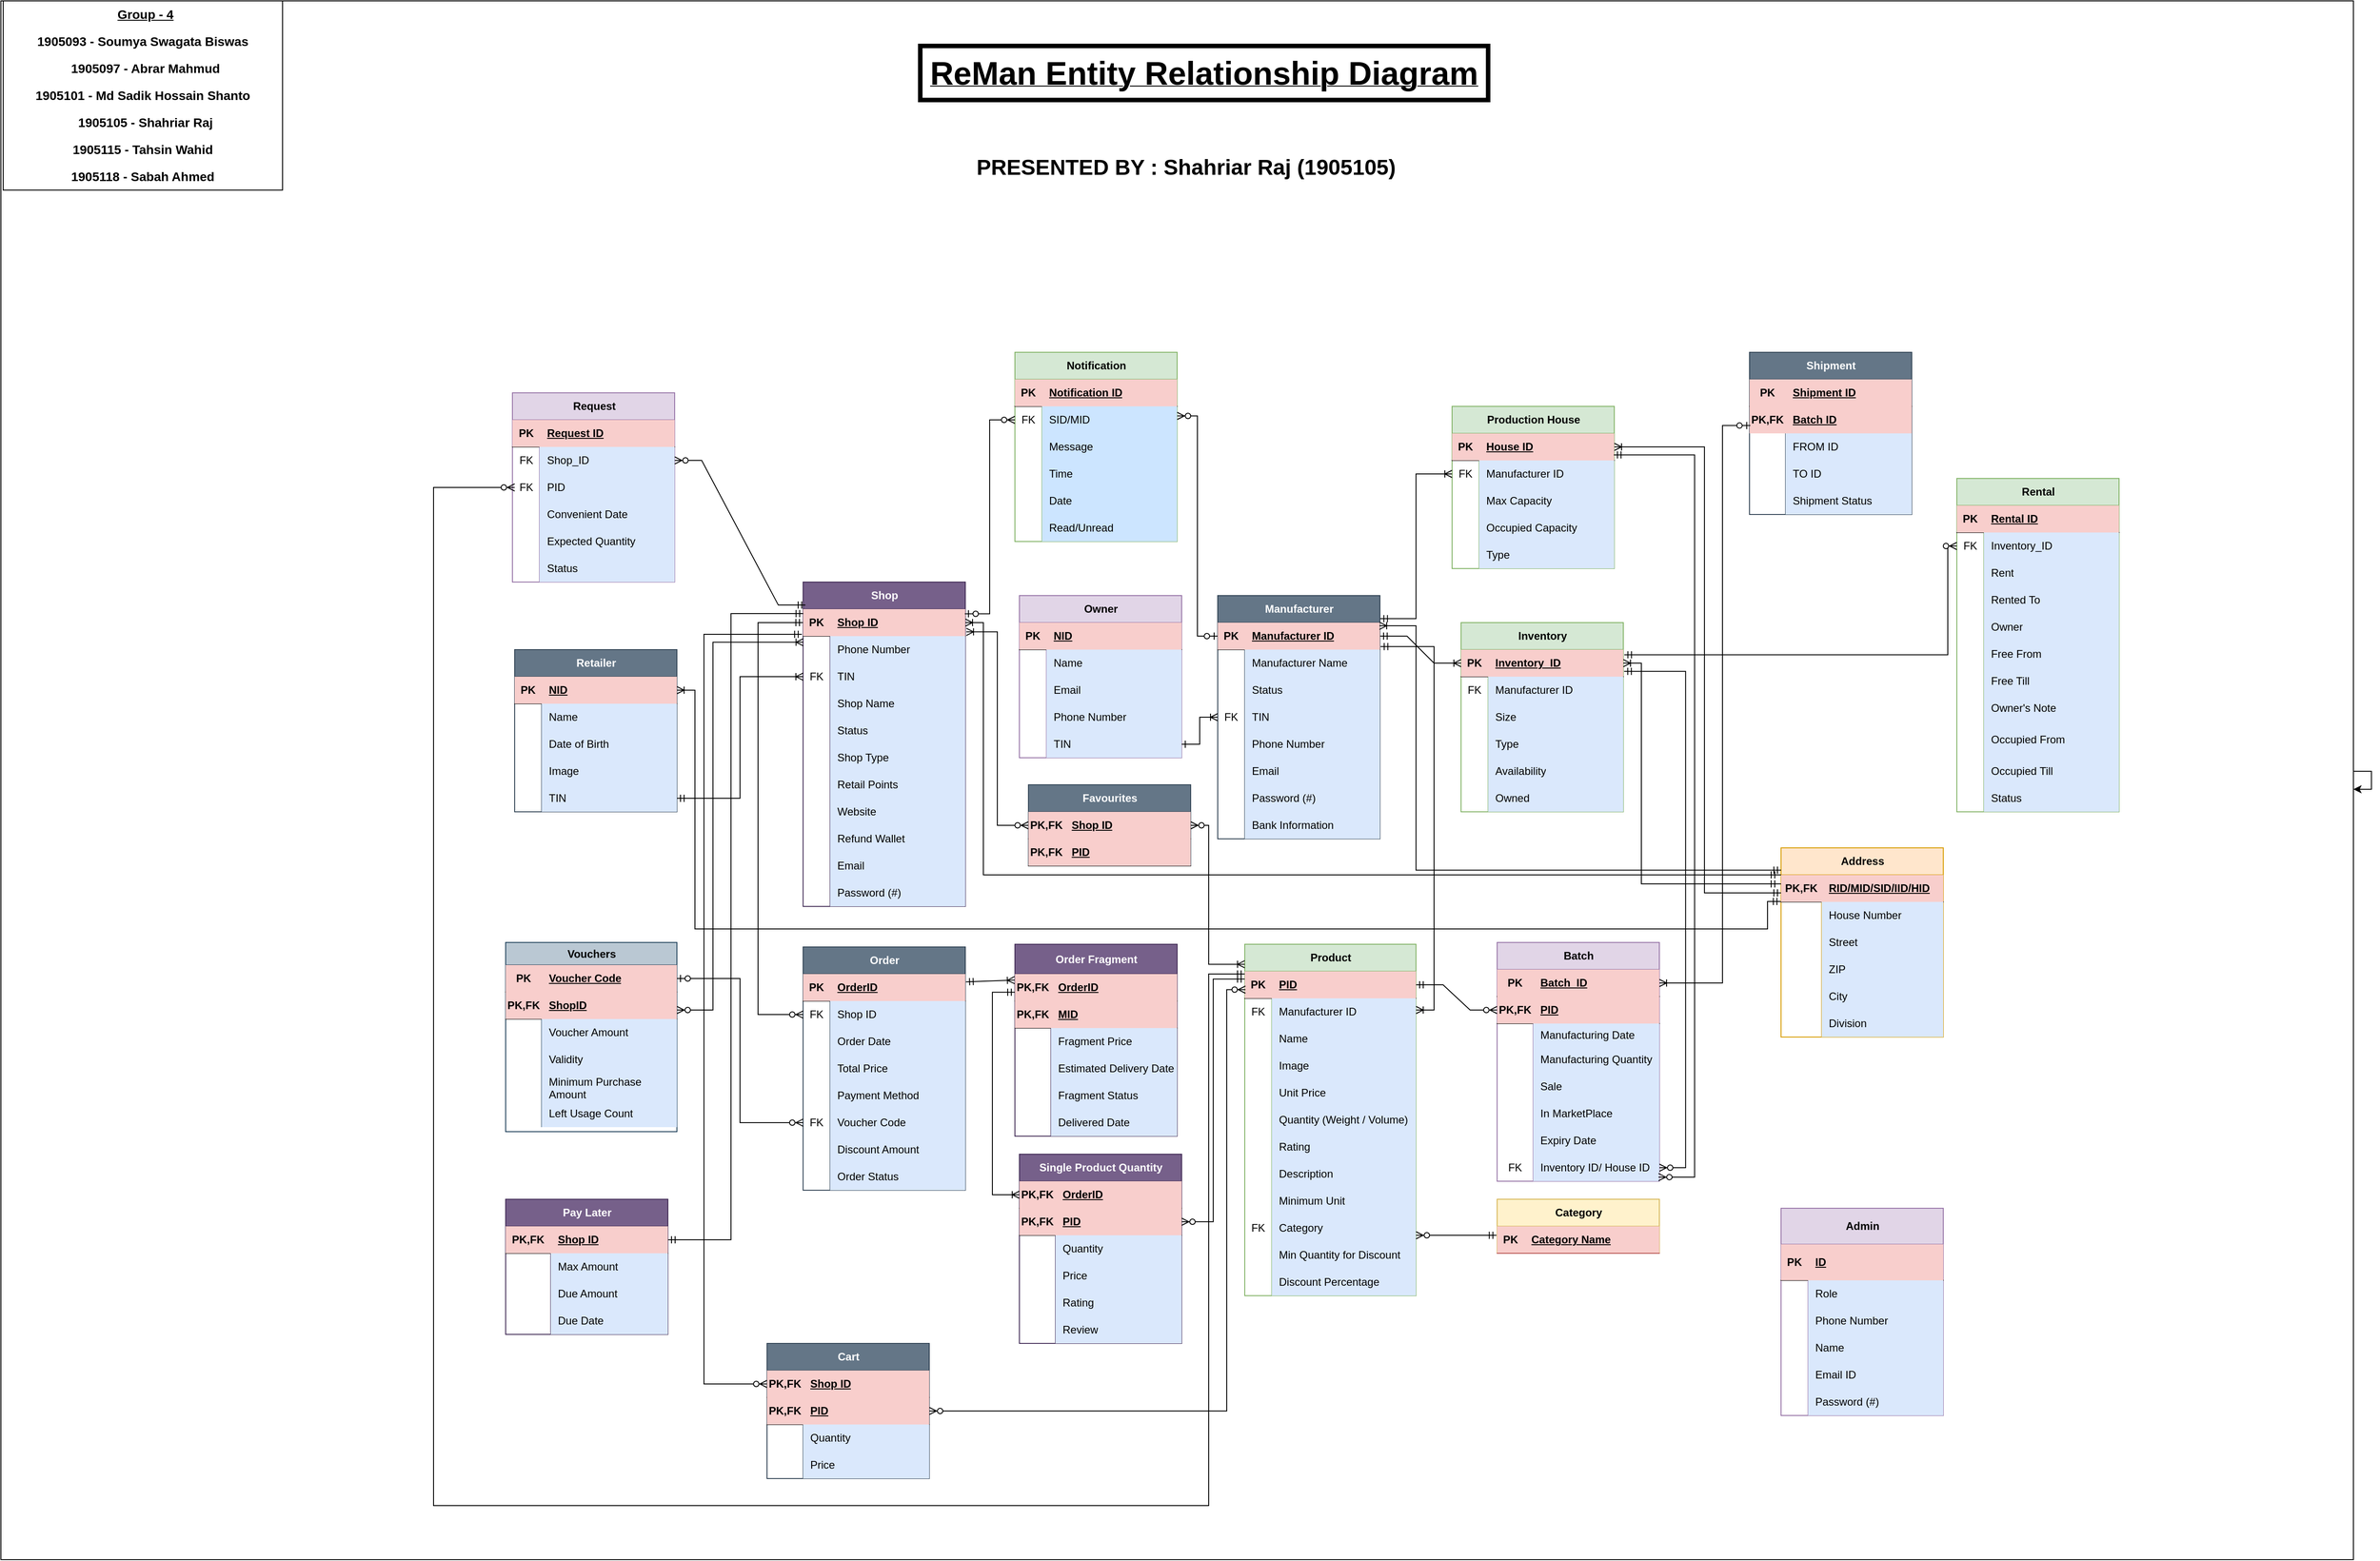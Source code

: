 <mxfile version="21.7.1" type="google">
  <diagram id="R2lEEEUBdFMjLlhIrx00" name="Page-1">
    <mxGraphModel grid="1" page="1" gridSize="10" guides="1" tooltips="1" connect="1" arrows="1" fold="1" pageScale="1" pageWidth="850" pageHeight="1100" math="0" shadow="0" extFonts="Permanent Marker^https://fonts.googleapis.com/css?family=Permanent+Marker">
      <root>
        <mxCell id="0" />
        <mxCell id="1" parent="0" />
        <mxCell id="cm7fMuNs2jTYxvq7GM5i-14" value="" style="rounded=0;whiteSpace=wrap;html=1;" vertex="1" parent="1">
          <mxGeometry x="-880" y="-1080" width="2610" height="1730" as="geometry" />
        </mxCell>
        <mxCell id="cm7fMuNs2jTYxvq7GM5i-1" value="Retailer" style="shape=table;startSize=30;container=1;collapsible=1;childLayout=tableLayout;fixedRows=1;rowLines=0;fontStyle=1;align=center;resizeLast=1;html=1;fillColor=#647687;strokeColor=#314354;fontColor=#ffffff;" vertex="1" parent="1">
          <mxGeometry x="-310" y="-360" width="180" height="180" as="geometry" />
        </mxCell>
        <mxCell id="cm7fMuNs2jTYxvq7GM5i-2" value="" style="shape=tableRow;horizontal=0;startSize=0;swimlaneHead=0;swimlaneBody=0;fillColor=none;collapsible=0;dropTarget=0;points=[[0,0.5],[1,0.5]];portConstraint=eastwest;top=0;left=0;right=0;bottom=1;" vertex="1" parent="cm7fMuNs2jTYxvq7GM5i-1">
          <mxGeometry y="30" width="180" height="30" as="geometry" />
        </mxCell>
        <mxCell id="cm7fMuNs2jTYxvq7GM5i-3" value="PK" style="shape=partialRectangle;connectable=0;top=0;left=0;bottom=0;right=0;fontStyle=1;overflow=hidden;whiteSpace=wrap;html=1;fillColor=#f8cecc;strokeColor=#b85450;" vertex="1" parent="cm7fMuNs2jTYxvq7GM5i-2">
          <mxGeometry width="30" height="30" as="geometry">
            <mxRectangle width="30" height="30" as="alternateBounds" />
          </mxGeometry>
        </mxCell>
        <mxCell id="cm7fMuNs2jTYxvq7GM5i-4" value="NID" style="shape=partialRectangle;connectable=0;fillColor=#f8cecc;top=0;left=0;bottom=0;right=0;align=left;spacingLeft=6;fontStyle=5;overflow=hidden;whiteSpace=wrap;html=1;strokeColor=#b85450;" vertex="1" parent="cm7fMuNs2jTYxvq7GM5i-2">
          <mxGeometry x="30" width="150" height="30" as="geometry">
            <mxRectangle width="150" height="30" as="alternateBounds" />
          </mxGeometry>
        </mxCell>
        <mxCell id="cm7fMuNs2jTYxvq7GM5i-5" value="" style="shape=tableRow;horizontal=0;startSize=0;swimlaneHead=0;swimlaneBody=0;fillColor=none;collapsible=0;dropTarget=0;points=[[0,0.5],[1,0.5]];portConstraint=eastwest;top=0;left=0;right=0;bottom=0;" vertex="1" parent="cm7fMuNs2jTYxvq7GM5i-1">
          <mxGeometry y="60" width="180" height="30" as="geometry" />
        </mxCell>
        <mxCell id="cm7fMuNs2jTYxvq7GM5i-6" value="" style="shape=partialRectangle;connectable=0;fillColor=none;top=0;left=0;bottom=0;right=0;editable=1;overflow=hidden;whiteSpace=wrap;html=1;" vertex="1" parent="cm7fMuNs2jTYxvq7GM5i-5">
          <mxGeometry width="30" height="30" as="geometry">
            <mxRectangle width="30" height="30" as="alternateBounds" />
          </mxGeometry>
        </mxCell>
        <mxCell id="cm7fMuNs2jTYxvq7GM5i-7" value="Name" style="shape=partialRectangle;connectable=0;fillColor=#dae8fc;top=0;left=0;bottom=0;right=0;align=left;spacingLeft=6;overflow=hidden;whiteSpace=wrap;html=1;strokeColor=#6c8ebf;" vertex="1" parent="cm7fMuNs2jTYxvq7GM5i-5">
          <mxGeometry x="30" width="150" height="30" as="geometry">
            <mxRectangle width="150" height="30" as="alternateBounds" />
          </mxGeometry>
        </mxCell>
        <mxCell id="cm7fMuNs2jTYxvq7GM5i-8" value="" style="shape=tableRow;horizontal=0;startSize=0;swimlaneHead=0;swimlaneBody=0;fillColor=none;collapsible=0;dropTarget=0;points=[[0,0.5],[1,0.5]];portConstraint=eastwest;top=0;left=0;right=0;bottom=0;" vertex="1" parent="cm7fMuNs2jTYxvq7GM5i-1">
          <mxGeometry y="90" width="180" height="30" as="geometry" />
        </mxCell>
        <mxCell id="cm7fMuNs2jTYxvq7GM5i-9" value="" style="shape=partialRectangle;connectable=0;fillColor=none;top=0;left=0;bottom=0;right=0;editable=1;overflow=hidden;whiteSpace=wrap;html=1;" vertex="1" parent="cm7fMuNs2jTYxvq7GM5i-8">
          <mxGeometry width="30" height="30" as="geometry">
            <mxRectangle width="30" height="30" as="alternateBounds" />
          </mxGeometry>
        </mxCell>
        <mxCell id="cm7fMuNs2jTYxvq7GM5i-10" value="Date of Birth" style="shape=partialRectangle;connectable=0;fillColor=#dae8fc;top=0;left=0;bottom=0;right=0;align=left;spacingLeft=6;overflow=hidden;whiteSpace=wrap;html=1;strokeColor=#6c8ebf;" vertex="1" parent="cm7fMuNs2jTYxvq7GM5i-8">
          <mxGeometry x="30" width="150" height="30" as="geometry">
            <mxRectangle width="150" height="30" as="alternateBounds" />
          </mxGeometry>
        </mxCell>
        <mxCell id="cm7fMuNs2jTYxvq7GM5i-11" value="" style="shape=tableRow;horizontal=0;startSize=0;swimlaneHead=0;swimlaneBody=0;fillColor=none;collapsible=0;dropTarget=0;points=[[0,0.5],[1,0.5]];portConstraint=eastwest;top=0;left=0;right=0;bottom=0;" vertex="1" parent="cm7fMuNs2jTYxvq7GM5i-1">
          <mxGeometry y="120" width="180" height="30" as="geometry" />
        </mxCell>
        <mxCell id="cm7fMuNs2jTYxvq7GM5i-12" value="" style="shape=partialRectangle;connectable=0;fillColor=none;top=0;left=0;bottom=0;right=0;editable=1;overflow=hidden;whiteSpace=wrap;html=1;" vertex="1" parent="cm7fMuNs2jTYxvq7GM5i-11">
          <mxGeometry width="30" height="30" as="geometry">
            <mxRectangle width="30" height="30" as="alternateBounds" />
          </mxGeometry>
        </mxCell>
        <mxCell id="cm7fMuNs2jTYxvq7GM5i-13" value="Image" style="shape=partialRectangle;connectable=0;fillColor=#dae8fc;top=0;left=0;bottom=0;right=0;align=left;spacingLeft=6;overflow=hidden;whiteSpace=wrap;html=1;strokeColor=#6c8ebf;" vertex="1" parent="cm7fMuNs2jTYxvq7GM5i-11">
          <mxGeometry x="30" width="150" height="30" as="geometry">
            <mxRectangle width="150" height="30" as="alternateBounds" />
          </mxGeometry>
        </mxCell>
        <mxCell id="rP7z97lGomziQ53-2Kvo-2" style="shape=tableRow;horizontal=0;startSize=0;swimlaneHead=0;swimlaneBody=0;fillColor=none;collapsible=0;dropTarget=0;points=[[0,0.5],[1,0.5]];portConstraint=eastwest;top=0;left=0;right=0;bottom=0;" vertex="1" parent="cm7fMuNs2jTYxvq7GM5i-1">
          <mxGeometry y="150" width="180" height="30" as="geometry" />
        </mxCell>
        <mxCell id="rP7z97lGomziQ53-2Kvo-3" style="shape=partialRectangle;connectable=0;fillColor=none;top=0;left=0;bottom=0;right=0;editable=1;overflow=hidden;whiteSpace=wrap;html=1;" vertex="1" parent="rP7z97lGomziQ53-2Kvo-2">
          <mxGeometry width="30" height="30" as="geometry">
            <mxRectangle width="30" height="30" as="alternateBounds" />
          </mxGeometry>
        </mxCell>
        <mxCell id="rP7z97lGomziQ53-2Kvo-4" value="TIN" style="shape=partialRectangle;connectable=0;fillColor=#dae8fc;top=0;left=0;bottom=0;right=0;align=left;spacingLeft=6;overflow=hidden;whiteSpace=wrap;html=1;strokeColor=#6c8ebf;" vertex="1" parent="rP7z97lGomziQ53-2Kvo-2">
          <mxGeometry x="30" width="150" height="30" as="geometry">
            <mxRectangle width="150" height="30" as="alternateBounds" />
          </mxGeometry>
        </mxCell>
        <mxCell id="rP7z97lGomziQ53-2Kvo-8" value="Shop" style="shape=table;startSize=30;container=1;collapsible=1;childLayout=tableLayout;fixedRows=1;rowLines=0;fontStyle=1;align=center;resizeLast=1;html=1;fillColor=#76608a;fontColor=#ffffff;strokeColor=#432D57;" vertex="1" parent="1">
          <mxGeometry x="10" y="-435" width="180" height="360" as="geometry" />
        </mxCell>
        <mxCell id="rP7z97lGomziQ53-2Kvo-9" value="" style="shape=tableRow;horizontal=0;startSize=0;swimlaneHead=0;swimlaneBody=0;fillColor=none;collapsible=0;dropTarget=0;points=[[0,0.5],[1,0.5]];portConstraint=eastwest;top=0;left=0;right=0;bottom=1;" vertex="1" parent="rP7z97lGomziQ53-2Kvo-8">
          <mxGeometry y="30" width="180" height="30" as="geometry" />
        </mxCell>
        <mxCell id="rP7z97lGomziQ53-2Kvo-10" value="PK" style="shape=partialRectangle;connectable=0;fillColor=#f8cecc;top=0;left=0;bottom=0;right=0;fontStyle=1;overflow=hidden;whiteSpace=wrap;html=1;strokeColor=#b85450;" vertex="1" parent="rP7z97lGomziQ53-2Kvo-9">
          <mxGeometry width="30" height="30" as="geometry">
            <mxRectangle width="30" height="30" as="alternateBounds" />
          </mxGeometry>
        </mxCell>
        <mxCell id="rP7z97lGomziQ53-2Kvo-11" value="Shop ID" style="shape=partialRectangle;connectable=0;fillColor=#f8cecc;top=0;left=0;bottom=0;right=0;align=left;spacingLeft=6;fontStyle=5;overflow=hidden;whiteSpace=wrap;html=1;strokeColor=#b85450;" vertex="1" parent="rP7z97lGomziQ53-2Kvo-9">
          <mxGeometry x="30" width="150" height="30" as="geometry">
            <mxRectangle width="150" height="30" as="alternateBounds" />
          </mxGeometry>
        </mxCell>
        <mxCell id="4yCMGr_d4y1G0DT8B3Jl-92" style="shape=tableRow;horizontal=0;startSize=0;swimlaneHead=0;swimlaneBody=0;fillColor=none;collapsible=0;dropTarget=0;points=[[0,0.5],[1,0.5]];portConstraint=eastwest;top=0;left=0;right=0;bottom=0;" vertex="1" parent="rP7z97lGomziQ53-2Kvo-8">
          <mxGeometry y="60" width="180" height="30" as="geometry" />
        </mxCell>
        <mxCell id="4yCMGr_d4y1G0DT8B3Jl-93" value="" style="shape=partialRectangle;connectable=0;fillColor=none;top=0;left=0;bottom=0;right=0;editable=1;overflow=hidden;whiteSpace=wrap;html=1;" vertex="1" parent="4yCMGr_d4y1G0DT8B3Jl-92">
          <mxGeometry width="30" height="30" as="geometry">
            <mxRectangle width="30" height="30" as="alternateBounds" />
          </mxGeometry>
        </mxCell>
        <mxCell id="4yCMGr_d4y1G0DT8B3Jl-94" value="Phone Number" style="shape=partialRectangle;connectable=0;fillColor=#dae8fc;top=0;left=0;bottom=0;right=0;align=left;spacingLeft=6;overflow=hidden;whiteSpace=wrap;html=1;strokeColor=#6c8ebf;" vertex="1" parent="4yCMGr_d4y1G0DT8B3Jl-92">
          <mxGeometry x="30" width="150" height="30" as="geometry">
            <mxRectangle width="150" height="30" as="alternateBounds" />
          </mxGeometry>
        </mxCell>
        <mxCell id="rP7z97lGomziQ53-2Kvo-45" style="shape=tableRow;horizontal=0;startSize=0;swimlaneHead=0;swimlaneBody=0;fillColor=none;collapsible=0;dropTarget=0;points=[[0,0.5],[1,0.5]];portConstraint=eastwest;top=0;left=0;right=0;bottom=0;" vertex="1" parent="rP7z97lGomziQ53-2Kvo-8">
          <mxGeometry y="90" width="180" height="30" as="geometry" />
        </mxCell>
        <mxCell id="rP7z97lGomziQ53-2Kvo-46" value="FK" style="shape=partialRectangle;connectable=0;fillColor=none;top=0;left=0;bottom=0;right=0;editable=1;overflow=hidden;whiteSpace=wrap;html=1;" vertex="1" parent="rP7z97lGomziQ53-2Kvo-45">
          <mxGeometry width="30" height="30" as="geometry">
            <mxRectangle width="30" height="30" as="alternateBounds" />
          </mxGeometry>
        </mxCell>
        <mxCell id="rP7z97lGomziQ53-2Kvo-47" value="TIN" style="shape=partialRectangle;connectable=0;fillColor=#dae8fc;top=0;left=0;bottom=0;right=0;align=left;spacingLeft=6;overflow=hidden;whiteSpace=wrap;html=1;strokeColor=#6c8ebf;" vertex="1" parent="rP7z97lGomziQ53-2Kvo-45">
          <mxGeometry x="30" width="150" height="30" as="geometry">
            <mxRectangle width="150" height="30" as="alternateBounds" />
          </mxGeometry>
        </mxCell>
        <mxCell id="rP7z97lGomziQ53-2Kvo-12" value="" style="shape=tableRow;horizontal=0;startSize=0;swimlaneHead=0;swimlaneBody=0;fillColor=none;collapsible=0;dropTarget=0;points=[[0,0.5],[1,0.5]];portConstraint=eastwest;top=0;left=0;right=0;bottom=0;" vertex="1" parent="rP7z97lGomziQ53-2Kvo-8">
          <mxGeometry y="120" width="180" height="30" as="geometry" />
        </mxCell>
        <mxCell id="rP7z97lGomziQ53-2Kvo-13" value="" style="shape=partialRectangle;connectable=0;fillColor=none;top=0;left=0;bottom=0;right=0;editable=1;overflow=hidden;whiteSpace=wrap;html=1;" vertex="1" parent="rP7z97lGomziQ53-2Kvo-12">
          <mxGeometry width="30" height="30" as="geometry">
            <mxRectangle width="30" height="30" as="alternateBounds" />
          </mxGeometry>
        </mxCell>
        <mxCell id="rP7z97lGomziQ53-2Kvo-14" value="Shop Name" style="shape=partialRectangle;connectable=0;fillColor=#dae8fc;top=0;left=0;bottom=0;right=0;align=left;spacingLeft=6;overflow=hidden;whiteSpace=wrap;html=1;strokeColor=#6c8ebf;" vertex="1" parent="rP7z97lGomziQ53-2Kvo-12">
          <mxGeometry x="30" width="150" height="30" as="geometry">
            <mxRectangle width="150" height="30" as="alternateBounds" />
          </mxGeometry>
        </mxCell>
        <mxCell id="2VeMUeseyGSE2JEYp0AP-101" style="shape=tableRow;horizontal=0;startSize=0;swimlaneHead=0;swimlaneBody=0;fillColor=none;collapsible=0;dropTarget=0;points=[[0,0.5],[1,0.5]];portConstraint=eastwest;top=0;left=0;right=0;bottom=0;" vertex="1" parent="rP7z97lGomziQ53-2Kvo-8">
          <mxGeometry y="150" width="180" height="30" as="geometry" />
        </mxCell>
        <mxCell id="2VeMUeseyGSE2JEYp0AP-102" style="shape=partialRectangle;connectable=0;fillColor=none;top=0;left=0;bottom=0;right=0;editable=1;overflow=hidden;whiteSpace=wrap;html=1;" vertex="1" parent="2VeMUeseyGSE2JEYp0AP-101">
          <mxGeometry width="30" height="30" as="geometry">
            <mxRectangle width="30" height="30" as="alternateBounds" />
          </mxGeometry>
        </mxCell>
        <mxCell id="2VeMUeseyGSE2JEYp0AP-103" value="Status" style="shape=partialRectangle;connectable=0;fillColor=#dae8fc;top=0;left=0;bottom=0;right=0;align=left;spacingLeft=6;overflow=hidden;whiteSpace=wrap;html=1;strokeColor=#6c8ebf;" vertex="1" parent="2VeMUeseyGSE2JEYp0AP-101">
          <mxGeometry x="30" width="150" height="30" as="geometry">
            <mxRectangle width="150" height="30" as="alternateBounds" />
          </mxGeometry>
        </mxCell>
        <mxCell id="rP7z97lGomziQ53-2Kvo-15" value="" style="shape=tableRow;horizontal=0;startSize=0;swimlaneHead=0;swimlaneBody=0;fillColor=none;collapsible=0;dropTarget=0;points=[[0,0.5],[1,0.5]];portConstraint=eastwest;top=0;left=0;right=0;bottom=0;" vertex="1" parent="rP7z97lGomziQ53-2Kvo-8">
          <mxGeometry y="180" width="180" height="30" as="geometry" />
        </mxCell>
        <mxCell id="rP7z97lGomziQ53-2Kvo-16" value="" style="shape=partialRectangle;connectable=0;fillColor=none;top=0;left=0;bottom=0;right=0;editable=1;overflow=hidden;whiteSpace=wrap;html=1;" vertex="1" parent="rP7z97lGomziQ53-2Kvo-15">
          <mxGeometry width="30" height="30" as="geometry">
            <mxRectangle width="30" height="30" as="alternateBounds" />
          </mxGeometry>
        </mxCell>
        <mxCell id="rP7z97lGomziQ53-2Kvo-17" value="Shop Type" style="shape=partialRectangle;connectable=0;fillColor=#dae8fc;top=0;left=0;bottom=0;right=0;align=left;spacingLeft=6;overflow=hidden;whiteSpace=wrap;html=1;strokeColor=#6c8ebf;" vertex="1" parent="rP7z97lGomziQ53-2Kvo-15">
          <mxGeometry x="30" width="150" height="30" as="geometry">
            <mxRectangle width="150" height="30" as="alternateBounds" />
          </mxGeometry>
        </mxCell>
        <mxCell id="rP7z97lGomziQ53-2Kvo-18" value="" style="shape=tableRow;horizontal=0;startSize=0;swimlaneHead=0;swimlaneBody=0;fillColor=none;collapsible=0;dropTarget=0;points=[[0,0.5],[1,0.5]];portConstraint=eastwest;top=0;left=0;right=0;bottom=0;" vertex="1" parent="rP7z97lGomziQ53-2Kvo-8">
          <mxGeometry y="210" width="180" height="30" as="geometry" />
        </mxCell>
        <mxCell id="rP7z97lGomziQ53-2Kvo-19" value="" style="shape=partialRectangle;connectable=0;fillColor=none;top=0;left=0;bottom=0;right=0;editable=1;overflow=hidden;whiteSpace=wrap;html=1;" vertex="1" parent="rP7z97lGomziQ53-2Kvo-18">
          <mxGeometry width="30" height="30" as="geometry">
            <mxRectangle width="30" height="30" as="alternateBounds" />
          </mxGeometry>
        </mxCell>
        <mxCell id="rP7z97lGomziQ53-2Kvo-20" value="Retail Points" style="shape=partialRectangle;connectable=0;fillColor=#dae8fc;top=0;left=0;bottom=0;right=0;align=left;spacingLeft=6;overflow=hidden;whiteSpace=wrap;html=1;strokeColor=#6c8ebf;" vertex="1" parent="rP7z97lGomziQ53-2Kvo-18">
          <mxGeometry x="30" width="150" height="30" as="geometry">
            <mxRectangle width="150" height="30" as="alternateBounds" />
          </mxGeometry>
        </mxCell>
        <mxCell id="rP7z97lGomziQ53-2Kvo-36" style="shape=tableRow;horizontal=0;startSize=0;swimlaneHead=0;swimlaneBody=0;fillColor=none;collapsible=0;dropTarget=0;points=[[0,0.5],[1,0.5]];portConstraint=eastwest;top=0;left=0;right=0;bottom=0;" vertex="1" parent="rP7z97lGomziQ53-2Kvo-8">
          <mxGeometry y="240" width="180" height="30" as="geometry" />
        </mxCell>
        <mxCell id="rP7z97lGomziQ53-2Kvo-37" style="shape=partialRectangle;connectable=0;fillColor=none;top=0;left=0;bottom=0;right=0;editable=1;overflow=hidden;whiteSpace=wrap;html=1;" vertex="1" parent="rP7z97lGomziQ53-2Kvo-36">
          <mxGeometry width="30" height="30" as="geometry">
            <mxRectangle width="30" height="30" as="alternateBounds" />
          </mxGeometry>
        </mxCell>
        <mxCell id="rP7z97lGomziQ53-2Kvo-38" value="Website" style="shape=partialRectangle;connectable=0;fillColor=#dae8fc;top=0;left=0;bottom=0;right=0;align=left;spacingLeft=6;overflow=hidden;whiteSpace=wrap;html=1;strokeColor=#6c8ebf;" vertex="1" parent="rP7z97lGomziQ53-2Kvo-36">
          <mxGeometry x="30" width="150" height="30" as="geometry">
            <mxRectangle width="150" height="30" as="alternateBounds" />
          </mxGeometry>
        </mxCell>
        <mxCell id="5xzbHAbFhd0TH0U8auhk-20" style="shape=tableRow;horizontal=0;startSize=0;swimlaneHead=0;swimlaneBody=0;fillColor=none;collapsible=0;dropTarget=0;points=[[0,0.5],[1,0.5]];portConstraint=eastwest;top=0;left=0;right=0;bottom=0;" vertex="1" parent="rP7z97lGomziQ53-2Kvo-8">
          <mxGeometry y="270" width="180" height="30" as="geometry" />
        </mxCell>
        <mxCell id="5xzbHAbFhd0TH0U8auhk-21" style="shape=partialRectangle;connectable=0;fillColor=none;top=0;left=0;bottom=0;right=0;editable=1;overflow=hidden;whiteSpace=wrap;html=1;" vertex="1" parent="5xzbHAbFhd0TH0U8auhk-20">
          <mxGeometry width="30" height="30" as="geometry">
            <mxRectangle width="30" height="30" as="alternateBounds" />
          </mxGeometry>
        </mxCell>
        <mxCell id="5xzbHAbFhd0TH0U8auhk-22" value="Refund Wallet" style="shape=partialRectangle;connectable=0;fillColor=#dae8fc;top=0;left=0;bottom=0;right=0;align=left;spacingLeft=6;overflow=hidden;whiteSpace=wrap;html=1;strokeColor=#6c8ebf;" vertex="1" parent="5xzbHAbFhd0TH0U8auhk-20">
          <mxGeometry x="30" width="150" height="30" as="geometry">
            <mxRectangle width="150" height="30" as="alternateBounds" />
          </mxGeometry>
        </mxCell>
        <mxCell id="rP7z97lGomziQ53-2Kvo-33" style="shape=tableRow;horizontal=0;startSize=0;swimlaneHead=0;swimlaneBody=0;fillColor=none;collapsible=0;dropTarget=0;points=[[0,0.5],[1,0.5]];portConstraint=eastwest;top=0;left=0;right=0;bottom=0;" vertex="1" parent="rP7z97lGomziQ53-2Kvo-8">
          <mxGeometry y="300" width="180" height="30" as="geometry" />
        </mxCell>
        <mxCell id="rP7z97lGomziQ53-2Kvo-34" style="shape=partialRectangle;connectable=0;fillColor=none;top=0;left=0;bottom=0;right=0;editable=1;overflow=hidden;whiteSpace=wrap;html=1;" vertex="1" parent="rP7z97lGomziQ53-2Kvo-33">
          <mxGeometry width="30" height="30" as="geometry">
            <mxRectangle width="30" height="30" as="alternateBounds" />
          </mxGeometry>
        </mxCell>
        <mxCell id="rP7z97lGomziQ53-2Kvo-35" value="Email" style="shape=partialRectangle;connectable=0;fillColor=#dae8fc;top=0;left=0;bottom=0;right=0;align=left;spacingLeft=6;overflow=hidden;whiteSpace=wrap;html=1;strokeColor=#6c8ebf;" vertex="1" parent="rP7z97lGomziQ53-2Kvo-33">
          <mxGeometry x="30" width="150" height="30" as="geometry">
            <mxRectangle width="150" height="30" as="alternateBounds" />
          </mxGeometry>
        </mxCell>
        <mxCell id="rP7z97lGomziQ53-2Kvo-30" style="shape=tableRow;horizontal=0;startSize=0;swimlaneHead=0;swimlaneBody=0;fillColor=none;collapsible=0;dropTarget=0;points=[[0,0.5],[1,0.5]];portConstraint=eastwest;top=0;left=0;right=0;bottom=0;" vertex="1" parent="rP7z97lGomziQ53-2Kvo-8">
          <mxGeometry y="330" width="180" height="30" as="geometry" />
        </mxCell>
        <mxCell id="rP7z97lGomziQ53-2Kvo-31" style="shape=partialRectangle;connectable=0;fillColor=none;top=0;left=0;bottom=0;right=0;editable=1;overflow=hidden;whiteSpace=wrap;html=1;" vertex="1" parent="rP7z97lGomziQ53-2Kvo-30">
          <mxGeometry width="30" height="30" as="geometry">
            <mxRectangle width="30" height="30" as="alternateBounds" />
          </mxGeometry>
        </mxCell>
        <mxCell id="rP7z97lGomziQ53-2Kvo-32" value="Password (#)" style="shape=partialRectangle;connectable=0;fillColor=#dae8fc;top=0;left=0;bottom=0;right=0;align=left;spacingLeft=6;overflow=hidden;whiteSpace=wrap;html=1;strokeColor=#6c8ebf;" vertex="1" parent="rP7z97lGomziQ53-2Kvo-30">
          <mxGeometry x="30" width="150" height="30" as="geometry">
            <mxRectangle width="150" height="30" as="alternateBounds" />
          </mxGeometry>
        </mxCell>
        <mxCell id="rP7z97lGomziQ53-2Kvo-50" value="" style="edgeStyle=orthogonalEdgeStyle;fontSize=12;html=1;endArrow=ERoneToMany;startArrow=ERmandOne;rounded=0;entryX=0;entryY=0.5;entryDx=0;entryDy=0;exitX=1;exitY=0.5;exitDx=0;exitDy=0;" edge="1" parent="1" source="rP7z97lGomziQ53-2Kvo-2" target="rP7z97lGomziQ53-2Kvo-45">
          <mxGeometry width="100" height="100" relative="1" as="geometry">
            <mxPoint x="60" y="490" as="sourcePoint" />
            <mxPoint x="160" y="390" as="targetPoint" />
          </mxGeometry>
        </mxCell>
        <mxCell id="rP7z97lGomziQ53-2Kvo-51" value="Product" style="shape=table;startSize=30;container=1;collapsible=1;childLayout=tableLayout;fixedRows=1;rowLines=0;fontStyle=1;align=center;resizeLast=1;html=1;fillColor=#d5e8d4;strokeColor=#82b366;" vertex="1" parent="1">
          <mxGeometry x="500" y="-33" width="190" height="390" as="geometry" />
        </mxCell>
        <mxCell id="rP7z97lGomziQ53-2Kvo-52" value="" style="shape=tableRow;horizontal=0;startSize=0;swimlaneHead=0;swimlaneBody=0;fillColor=none;collapsible=0;dropTarget=0;points=[[0,0.5],[1,0.5]];portConstraint=eastwest;top=0;left=0;right=0;bottom=1;" vertex="1" parent="rP7z97lGomziQ53-2Kvo-51">
          <mxGeometry y="30" width="190" height="30" as="geometry" />
        </mxCell>
        <mxCell id="rP7z97lGomziQ53-2Kvo-53" value="PK" style="shape=partialRectangle;connectable=0;fillColor=#f8cecc;top=0;left=0;bottom=0;right=0;fontStyle=1;overflow=hidden;whiteSpace=wrap;html=1;strokeColor=#b85450;" vertex="1" parent="rP7z97lGomziQ53-2Kvo-52">
          <mxGeometry width="30" height="30" as="geometry">
            <mxRectangle width="30" height="30" as="alternateBounds" />
          </mxGeometry>
        </mxCell>
        <mxCell id="rP7z97lGomziQ53-2Kvo-54" value="PID" style="shape=partialRectangle;connectable=0;fillColor=#f8cecc;top=0;left=0;bottom=0;right=0;align=left;spacingLeft=6;fontStyle=5;overflow=hidden;whiteSpace=wrap;html=1;strokeColor=#b85450;" vertex="1" parent="rP7z97lGomziQ53-2Kvo-52">
          <mxGeometry x="30" width="160" height="30" as="geometry">
            <mxRectangle width="160" height="30" as="alternateBounds" />
          </mxGeometry>
        </mxCell>
        <mxCell id="rP7z97lGomziQ53-2Kvo-70" style="shape=tableRow;horizontal=0;startSize=0;swimlaneHead=0;swimlaneBody=0;fillColor=none;collapsible=0;dropTarget=0;points=[[0,0.5],[1,0.5]];portConstraint=eastwest;top=0;left=0;right=0;bottom=0;" vertex="1" parent="rP7z97lGomziQ53-2Kvo-51">
          <mxGeometry y="60" width="190" height="30" as="geometry" />
        </mxCell>
        <mxCell id="rP7z97lGomziQ53-2Kvo-71" value="FK" style="shape=partialRectangle;connectable=0;fillColor=none;top=0;left=0;bottom=0;right=0;editable=1;overflow=hidden;whiteSpace=wrap;html=1;" vertex="1" parent="rP7z97lGomziQ53-2Kvo-70">
          <mxGeometry width="30" height="30" as="geometry">
            <mxRectangle width="30" height="30" as="alternateBounds" />
          </mxGeometry>
        </mxCell>
        <mxCell id="rP7z97lGomziQ53-2Kvo-72" value="Manufacturer ID" style="shape=partialRectangle;connectable=0;fillColor=#dae8fc;top=0;left=0;bottom=0;right=0;align=left;spacingLeft=6;overflow=hidden;whiteSpace=wrap;html=1;strokeColor=#6c8ebf;" vertex="1" parent="rP7z97lGomziQ53-2Kvo-70">
          <mxGeometry x="30" width="160" height="30" as="geometry">
            <mxRectangle width="160" height="30" as="alternateBounds" />
          </mxGeometry>
        </mxCell>
        <mxCell id="rP7z97lGomziQ53-2Kvo-55" value="" style="shape=tableRow;horizontal=0;startSize=0;swimlaneHead=0;swimlaneBody=0;fillColor=none;collapsible=0;dropTarget=0;points=[[0,0.5],[1,0.5]];portConstraint=eastwest;top=0;left=0;right=0;bottom=0;" vertex="1" parent="rP7z97lGomziQ53-2Kvo-51">
          <mxGeometry y="90" width="190" height="30" as="geometry" />
        </mxCell>
        <mxCell id="rP7z97lGomziQ53-2Kvo-56" value="" style="shape=partialRectangle;connectable=0;fillColor=none;top=0;left=0;bottom=0;right=0;editable=1;overflow=hidden;whiteSpace=wrap;html=1;" vertex="1" parent="rP7z97lGomziQ53-2Kvo-55">
          <mxGeometry width="30" height="30" as="geometry">
            <mxRectangle width="30" height="30" as="alternateBounds" />
          </mxGeometry>
        </mxCell>
        <mxCell id="rP7z97lGomziQ53-2Kvo-57" value="Name" style="shape=partialRectangle;connectable=0;fillColor=#dae8fc;top=0;left=0;bottom=0;right=0;align=left;spacingLeft=6;overflow=hidden;whiteSpace=wrap;html=1;strokeColor=#6c8ebf;" vertex="1" parent="rP7z97lGomziQ53-2Kvo-55">
          <mxGeometry x="30" width="160" height="30" as="geometry">
            <mxRectangle width="160" height="30" as="alternateBounds" />
          </mxGeometry>
        </mxCell>
        <mxCell id="rP7z97lGomziQ53-2Kvo-58" value="" style="shape=tableRow;horizontal=0;startSize=0;swimlaneHead=0;swimlaneBody=0;fillColor=none;collapsible=0;dropTarget=0;points=[[0,0.5],[1,0.5]];portConstraint=eastwest;top=0;left=0;right=0;bottom=0;" vertex="1" parent="rP7z97lGomziQ53-2Kvo-51">
          <mxGeometry y="120" width="190" height="30" as="geometry" />
        </mxCell>
        <mxCell id="rP7z97lGomziQ53-2Kvo-59" value="" style="shape=partialRectangle;connectable=0;fillColor=none;top=0;left=0;bottom=0;right=0;editable=1;overflow=hidden;whiteSpace=wrap;html=1;" vertex="1" parent="rP7z97lGomziQ53-2Kvo-58">
          <mxGeometry width="30" height="30" as="geometry">
            <mxRectangle width="30" height="30" as="alternateBounds" />
          </mxGeometry>
        </mxCell>
        <mxCell id="rP7z97lGomziQ53-2Kvo-60" value="Image" style="shape=partialRectangle;connectable=0;fillColor=#dae8fc;top=0;left=0;bottom=0;right=0;align=left;spacingLeft=6;overflow=hidden;whiteSpace=wrap;html=1;strokeColor=#6c8ebf;" vertex="1" parent="rP7z97lGomziQ53-2Kvo-58">
          <mxGeometry x="30" width="160" height="30" as="geometry">
            <mxRectangle width="160" height="30" as="alternateBounds" />
          </mxGeometry>
        </mxCell>
        <mxCell id="rP7z97lGomziQ53-2Kvo-61" value="" style="shape=tableRow;horizontal=0;startSize=0;swimlaneHead=0;swimlaneBody=0;fillColor=none;collapsible=0;dropTarget=0;points=[[0,0.5],[1,0.5]];portConstraint=eastwest;top=0;left=0;right=0;bottom=0;" vertex="1" parent="rP7z97lGomziQ53-2Kvo-51">
          <mxGeometry y="150" width="190" height="30" as="geometry" />
        </mxCell>
        <mxCell id="rP7z97lGomziQ53-2Kvo-62" value="" style="shape=partialRectangle;connectable=0;fillColor=none;top=0;left=0;bottom=0;right=0;editable=1;overflow=hidden;whiteSpace=wrap;html=1;" vertex="1" parent="rP7z97lGomziQ53-2Kvo-61">
          <mxGeometry width="30" height="30" as="geometry">
            <mxRectangle width="30" height="30" as="alternateBounds" />
          </mxGeometry>
        </mxCell>
        <mxCell id="rP7z97lGomziQ53-2Kvo-63" value="Unit Price" style="shape=partialRectangle;connectable=0;fillColor=#dae8fc;top=0;left=0;bottom=0;right=0;align=left;spacingLeft=6;overflow=hidden;whiteSpace=wrap;html=1;strokeColor=#6c8ebf;" vertex="1" parent="rP7z97lGomziQ53-2Kvo-61">
          <mxGeometry x="30" width="160" height="30" as="geometry">
            <mxRectangle width="160" height="30" as="alternateBounds" />
          </mxGeometry>
        </mxCell>
        <mxCell id="rP7z97lGomziQ53-2Kvo-64" style="shape=tableRow;horizontal=0;startSize=0;swimlaneHead=0;swimlaneBody=0;fillColor=none;collapsible=0;dropTarget=0;points=[[0,0.5],[1,0.5]];portConstraint=eastwest;top=0;left=0;right=0;bottom=0;" vertex="1" parent="rP7z97lGomziQ53-2Kvo-51">
          <mxGeometry y="180" width="190" height="30" as="geometry" />
        </mxCell>
        <mxCell id="rP7z97lGomziQ53-2Kvo-65" style="shape=partialRectangle;connectable=0;fillColor=none;top=0;left=0;bottom=0;right=0;editable=1;overflow=hidden;whiteSpace=wrap;html=1;" vertex="1" parent="rP7z97lGomziQ53-2Kvo-64">
          <mxGeometry width="30" height="30" as="geometry">
            <mxRectangle width="30" height="30" as="alternateBounds" />
          </mxGeometry>
        </mxCell>
        <mxCell id="rP7z97lGomziQ53-2Kvo-66" value="Quantity (Weight / Volume)" style="shape=partialRectangle;connectable=0;fillColor=#dae8fc;top=0;left=0;bottom=0;right=0;align=left;spacingLeft=6;overflow=hidden;whiteSpace=wrap;html=1;strokeColor=#6c8ebf;" vertex="1" parent="rP7z97lGomziQ53-2Kvo-64">
          <mxGeometry x="30" width="160" height="30" as="geometry">
            <mxRectangle width="160" height="30" as="alternateBounds" />
          </mxGeometry>
        </mxCell>
        <mxCell id="rP7z97lGomziQ53-2Kvo-73" style="shape=tableRow;horizontal=0;startSize=0;swimlaneHead=0;swimlaneBody=0;fillColor=none;collapsible=0;dropTarget=0;points=[[0,0.5],[1,0.5]];portConstraint=eastwest;top=0;left=0;right=0;bottom=0;" vertex="1" parent="rP7z97lGomziQ53-2Kvo-51">
          <mxGeometry y="210" width="190" height="30" as="geometry" />
        </mxCell>
        <mxCell id="rP7z97lGomziQ53-2Kvo-74" style="shape=partialRectangle;connectable=0;fillColor=none;top=0;left=0;bottom=0;right=0;editable=1;overflow=hidden;whiteSpace=wrap;html=1;" vertex="1" parent="rP7z97lGomziQ53-2Kvo-73">
          <mxGeometry width="30" height="30" as="geometry">
            <mxRectangle width="30" height="30" as="alternateBounds" />
          </mxGeometry>
        </mxCell>
        <mxCell id="rP7z97lGomziQ53-2Kvo-75" value="Rating" style="shape=partialRectangle;connectable=0;fillColor=#dae8fc;top=0;left=0;bottom=0;right=0;align=left;spacingLeft=6;overflow=hidden;whiteSpace=wrap;html=1;strokeColor=#6c8ebf;" vertex="1" parent="rP7z97lGomziQ53-2Kvo-73">
          <mxGeometry x="30" width="160" height="30" as="geometry">
            <mxRectangle width="160" height="30" as="alternateBounds" />
          </mxGeometry>
        </mxCell>
        <mxCell id="rP7z97lGomziQ53-2Kvo-79" style="shape=tableRow;horizontal=0;startSize=0;swimlaneHead=0;swimlaneBody=0;fillColor=none;collapsible=0;dropTarget=0;points=[[0,0.5],[1,0.5]];portConstraint=eastwest;top=0;left=0;right=0;bottom=0;" vertex="1" parent="rP7z97lGomziQ53-2Kvo-51">
          <mxGeometry y="240" width="190" height="30" as="geometry" />
        </mxCell>
        <mxCell id="rP7z97lGomziQ53-2Kvo-80" style="shape=partialRectangle;connectable=0;fillColor=none;top=0;left=0;bottom=0;right=0;editable=1;overflow=hidden;whiteSpace=wrap;html=1;" vertex="1" parent="rP7z97lGomziQ53-2Kvo-79">
          <mxGeometry width="30" height="30" as="geometry">
            <mxRectangle width="30" height="30" as="alternateBounds" />
          </mxGeometry>
        </mxCell>
        <mxCell id="rP7z97lGomziQ53-2Kvo-81" value="Description" style="shape=partialRectangle;connectable=0;fillColor=#dae8fc;top=0;left=0;bottom=0;right=0;align=left;spacingLeft=6;overflow=hidden;whiteSpace=wrap;html=1;strokeColor=#6c8ebf;" vertex="1" parent="rP7z97lGomziQ53-2Kvo-79">
          <mxGeometry x="30" width="160" height="30" as="geometry">
            <mxRectangle width="160" height="30" as="alternateBounds" />
          </mxGeometry>
        </mxCell>
        <mxCell id="2VeMUeseyGSE2JEYp0AP-47" style="shape=tableRow;horizontal=0;startSize=0;swimlaneHead=0;swimlaneBody=0;fillColor=none;collapsible=0;dropTarget=0;points=[[0,0.5],[1,0.5]];portConstraint=eastwest;top=0;left=0;right=0;bottom=0;" vertex="1" parent="rP7z97lGomziQ53-2Kvo-51">
          <mxGeometry y="270" width="190" height="30" as="geometry" />
        </mxCell>
        <mxCell id="2VeMUeseyGSE2JEYp0AP-48" style="shape=partialRectangle;connectable=0;fillColor=none;top=0;left=0;bottom=0;right=0;editable=1;overflow=hidden;whiteSpace=wrap;html=1;" vertex="1" parent="2VeMUeseyGSE2JEYp0AP-47">
          <mxGeometry width="30" height="30" as="geometry">
            <mxRectangle width="30" height="30" as="alternateBounds" />
          </mxGeometry>
        </mxCell>
        <mxCell id="2VeMUeseyGSE2JEYp0AP-49" value="Minimum Unit" style="shape=partialRectangle;connectable=0;fillColor=#dae8fc;top=0;left=0;bottom=0;right=0;align=left;spacingLeft=6;overflow=hidden;whiteSpace=wrap;html=1;strokeColor=#6c8ebf;" vertex="1" parent="2VeMUeseyGSE2JEYp0AP-47">
          <mxGeometry x="30" width="160" height="30" as="geometry">
            <mxRectangle width="160" height="30" as="alternateBounds" />
          </mxGeometry>
        </mxCell>
        <mxCell id="4yCMGr_d4y1G0DT8B3Jl-72" style="shape=tableRow;horizontal=0;startSize=0;swimlaneHead=0;swimlaneBody=0;fillColor=none;collapsible=0;dropTarget=0;points=[[0,0.5],[1,0.5]];portConstraint=eastwest;top=0;left=0;right=0;bottom=0;" vertex="1" parent="rP7z97lGomziQ53-2Kvo-51">
          <mxGeometry y="300" width="190" height="30" as="geometry" />
        </mxCell>
        <mxCell id="4yCMGr_d4y1G0DT8B3Jl-73" value="FK" style="shape=partialRectangle;connectable=0;fillColor=none;top=0;left=0;bottom=0;right=0;editable=1;overflow=hidden;whiteSpace=wrap;html=1;" vertex="1" parent="4yCMGr_d4y1G0DT8B3Jl-72">
          <mxGeometry width="30" height="30" as="geometry">
            <mxRectangle width="30" height="30" as="alternateBounds" />
          </mxGeometry>
        </mxCell>
        <mxCell id="4yCMGr_d4y1G0DT8B3Jl-74" value="Category" style="shape=partialRectangle;connectable=0;fillColor=#dae8fc;top=0;left=0;bottom=0;right=0;align=left;spacingLeft=6;overflow=hidden;whiteSpace=wrap;html=1;strokeColor=#6c8ebf;" vertex="1" parent="4yCMGr_d4y1G0DT8B3Jl-72">
          <mxGeometry x="30" width="160" height="30" as="geometry">
            <mxRectangle width="160" height="30" as="alternateBounds" />
          </mxGeometry>
        </mxCell>
        <mxCell id="2VeMUeseyGSE2JEYp0AP-128" style="shape=tableRow;horizontal=0;startSize=0;swimlaneHead=0;swimlaneBody=0;fillColor=none;collapsible=0;dropTarget=0;points=[[0,0.5],[1,0.5]];portConstraint=eastwest;top=0;left=0;right=0;bottom=0;" vertex="1" parent="rP7z97lGomziQ53-2Kvo-51">
          <mxGeometry y="330" width="190" height="30" as="geometry" />
        </mxCell>
        <mxCell id="2VeMUeseyGSE2JEYp0AP-129" style="shape=partialRectangle;connectable=0;fillColor=none;top=0;left=0;bottom=0;right=0;editable=1;overflow=hidden;whiteSpace=wrap;html=1;" vertex="1" parent="2VeMUeseyGSE2JEYp0AP-128">
          <mxGeometry width="30" height="30" as="geometry">
            <mxRectangle width="30" height="30" as="alternateBounds" />
          </mxGeometry>
        </mxCell>
        <mxCell id="2VeMUeseyGSE2JEYp0AP-130" value="Min Quantity for Discount" style="shape=partialRectangle;connectable=0;fillColor=#dae8fc;top=0;left=0;bottom=0;right=0;align=left;spacingLeft=6;overflow=hidden;whiteSpace=wrap;html=1;strokeColor=#6c8ebf;" vertex="1" parent="2VeMUeseyGSE2JEYp0AP-128">
          <mxGeometry x="30" width="160" height="30" as="geometry">
            <mxRectangle width="160" height="30" as="alternateBounds" />
          </mxGeometry>
        </mxCell>
        <mxCell id="2VeMUeseyGSE2JEYp0AP-131" style="shape=tableRow;horizontal=0;startSize=0;swimlaneHead=0;swimlaneBody=0;fillColor=none;collapsible=0;dropTarget=0;points=[[0,0.5],[1,0.5]];portConstraint=eastwest;top=0;left=0;right=0;bottom=0;" vertex="1" parent="rP7z97lGomziQ53-2Kvo-51">
          <mxGeometry y="360" width="190" height="30" as="geometry" />
        </mxCell>
        <mxCell id="2VeMUeseyGSE2JEYp0AP-132" style="shape=partialRectangle;connectable=0;fillColor=none;top=0;left=0;bottom=0;right=0;editable=1;overflow=hidden;whiteSpace=wrap;html=1;" vertex="1" parent="2VeMUeseyGSE2JEYp0AP-131">
          <mxGeometry width="30" height="30" as="geometry">
            <mxRectangle width="30" height="30" as="alternateBounds" />
          </mxGeometry>
        </mxCell>
        <mxCell id="2VeMUeseyGSE2JEYp0AP-133" value="Discount Percentage" style="shape=partialRectangle;connectable=0;fillColor=#dae8fc;top=0;left=0;bottom=0;right=0;align=left;spacingLeft=6;overflow=hidden;whiteSpace=wrap;html=1;strokeColor=#6c8ebf;" vertex="1" parent="2VeMUeseyGSE2JEYp0AP-131">
          <mxGeometry x="30" width="160" height="30" as="geometry">
            <mxRectangle width="160" height="30" as="alternateBounds" />
          </mxGeometry>
        </mxCell>
        <mxCell id="rP7z97lGomziQ53-2Kvo-92" value="Batch" style="shape=table;startSize=30;container=1;collapsible=1;childLayout=tableLayout;fixedRows=1;rowLines=0;fontStyle=1;align=center;resizeLast=1;html=1;fillColor=#e1d5e7;strokeColor=#9673a6;" vertex="1" parent="1">
          <mxGeometry x="780" y="-35" width="180" height="265" as="geometry" />
        </mxCell>
        <mxCell id="rP7z97lGomziQ53-2Kvo-93" value="" style="shape=tableRow;horizontal=0;startSize=0;swimlaneHead=0;swimlaneBody=0;fillColor=none;collapsible=0;dropTarget=0;points=[[0,0.5],[1,0.5]];portConstraint=eastwest;top=0;left=0;right=0;bottom=1;" vertex="1" parent="rP7z97lGomziQ53-2Kvo-92">
          <mxGeometry y="30" width="180" height="30" as="geometry" />
        </mxCell>
        <mxCell id="rP7z97lGomziQ53-2Kvo-94" value="PK" style="shape=partialRectangle;connectable=0;fillColor=#f8cecc;top=0;left=0;bottom=0;right=0;fontStyle=1;overflow=hidden;whiteSpace=wrap;html=1;strokeColor=#b85450;" vertex="1" parent="rP7z97lGomziQ53-2Kvo-93">
          <mxGeometry width="40" height="30" as="geometry">
            <mxRectangle width="40" height="30" as="alternateBounds" />
          </mxGeometry>
        </mxCell>
        <mxCell id="rP7z97lGomziQ53-2Kvo-95" value="Batch_ID" style="shape=partialRectangle;connectable=0;fillColor=#f8cecc;top=0;left=0;bottom=0;right=0;align=left;spacingLeft=6;fontStyle=5;overflow=hidden;whiteSpace=wrap;html=1;strokeColor=#b85450;" vertex="1" parent="rP7z97lGomziQ53-2Kvo-93">
          <mxGeometry x="40" width="140" height="30" as="geometry">
            <mxRectangle width="140" height="30" as="alternateBounds" />
          </mxGeometry>
        </mxCell>
        <mxCell id="rP7z97lGomziQ53-2Kvo-105" style="shape=tableRow;horizontal=0;startSize=0;swimlaneHead=0;swimlaneBody=0;fillColor=none;collapsible=0;dropTarget=0;points=[[0,0.5],[1,0.5]];portConstraint=eastwest;top=0;left=0;right=0;bottom=1;" vertex="1" parent="rP7z97lGomziQ53-2Kvo-92">
          <mxGeometry y="60" width="180" height="30" as="geometry" />
        </mxCell>
        <mxCell id="rP7z97lGomziQ53-2Kvo-106" value="PK,FK" style="shape=partialRectangle;connectable=0;fillColor=#f8cecc;top=0;left=0;bottom=0;right=0;fontStyle=1;overflow=hidden;whiteSpace=wrap;html=1;strokeColor=#b85450;" vertex="1" parent="rP7z97lGomziQ53-2Kvo-105">
          <mxGeometry width="40" height="30" as="geometry">
            <mxRectangle width="40" height="30" as="alternateBounds" />
          </mxGeometry>
        </mxCell>
        <mxCell id="rP7z97lGomziQ53-2Kvo-107" value="PID" style="shape=partialRectangle;connectable=0;fillColor=#f8cecc;top=0;left=0;bottom=0;right=0;align=left;spacingLeft=6;fontStyle=5;overflow=hidden;whiteSpace=wrap;html=1;strokeColor=#b85450;" vertex="1" parent="rP7z97lGomziQ53-2Kvo-105">
          <mxGeometry x="40" width="140" height="30" as="geometry">
            <mxRectangle width="140" height="30" as="alternateBounds" />
          </mxGeometry>
        </mxCell>
        <mxCell id="rP7z97lGomziQ53-2Kvo-99" value="" style="shape=tableRow;horizontal=0;startSize=0;swimlaneHead=0;swimlaneBody=0;fillColor=none;collapsible=0;dropTarget=0;points=[[0,0.5],[1,0.5]];portConstraint=eastwest;top=0;left=0;right=0;bottom=0;" vertex="1" parent="rP7z97lGomziQ53-2Kvo-92">
          <mxGeometry y="90" width="180" height="25" as="geometry" />
        </mxCell>
        <mxCell id="rP7z97lGomziQ53-2Kvo-100" value="" style="shape=partialRectangle;connectable=0;fillColor=none;top=0;left=0;bottom=0;right=0;editable=1;overflow=hidden;whiteSpace=wrap;html=1;" vertex="1" parent="rP7z97lGomziQ53-2Kvo-99">
          <mxGeometry width="40" height="25" as="geometry">
            <mxRectangle width="40" height="25" as="alternateBounds" />
          </mxGeometry>
        </mxCell>
        <mxCell id="rP7z97lGomziQ53-2Kvo-101" value="Manufacturing Date" style="shape=partialRectangle;connectable=0;fillColor=#dae8fc;top=0;left=0;bottom=0;right=0;align=left;spacingLeft=6;overflow=hidden;whiteSpace=wrap;html=1;strokeColor=#6c8ebf;" vertex="1" parent="rP7z97lGomziQ53-2Kvo-99">
          <mxGeometry x="40" width="140" height="25" as="geometry">
            <mxRectangle width="140" height="25" as="alternateBounds" />
          </mxGeometry>
        </mxCell>
        <mxCell id="rP7z97lGomziQ53-2Kvo-109" style="shape=tableRow;horizontal=0;startSize=0;swimlaneHead=0;swimlaneBody=0;fillColor=none;collapsible=0;dropTarget=0;points=[[0,0.5],[1,0.5]];portConstraint=eastwest;top=0;left=0;right=0;bottom=0;" vertex="1" parent="rP7z97lGomziQ53-2Kvo-92">
          <mxGeometry y="115" width="180" height="30" as="geometry" />
        </mxCell>
        <mxCell id="rP7z97lGomziQ53-2Kvo-110" style="shape=partialRectangle;connectable=0;fillColor=none;top=0;left=0;bottom=0;right=0;editable=1;overflow=hidden;whiteSpace=wrap;html=1;" vertex="1" parent="rP7z97lGomziQ53-2Kvo-109">
          <mxGeometry width="40" height="30" as="geometry">
            <mxRectangle width="40" height="30" as="alternateBounds" />
          </mxGeometry>
        </mxCell>
        <mxCell id="rP7z97lGomziQ53-2Kvo-111" value="Manufacturing Quantity" style="shape=partialRectangle;connectable=0;fillColor=#dae8fc;top=0;left=0;bottom=0;right=0;align=left;spacingLeft=6;overflow=hidden;whiteSpace=wrap;html=1;strokeColor=#6c8ebf;" vertex="1" parent="rP7z97lGomziQ53-2Kvo-109">
          <mxGeometry x="40" width="140" height="30" as="geometry">
            <mxRectangle width="140" height="30" as="alternateBounds" />
          </mxGeometry>
        </mxCell>
        <mxCell id="2VeMUeseyGSE2JEYp0AP-92" style="shape=tableRow;horizontal=0;startSize=0;swimlaneHead=0;swimlaneBody=0;fillColor=none;collapsible=0;dropTarget=0;points=[[0,0.5],[1,0.5]];portConstraint=eastwest;top=0;left=0;right=0;bottom=0;" vertex="1" parent="rP7z97lGomziQ53-2Kvo-92">
          <mxGeometry y="145" width="180" height="30" as="geometry" />
        </mxCell>
        <mxCell id="2VeMUeseyGSE2JEYp0AP-93" style="shape=partialRectangle;connectable=0;fillColor=none;top=0;left=0;bottom=0;right=0;editable=1;overflow=hidden;whiteSpace=wrap;html=1;" vertex="1" parent="2VeMUeseyGSE2JEYp0AP-92">
          <mxGeometry width="40" height="30" as="geometry">
            <mxRectangle width="40" height="30" as="alternateBounds" />
          </mxGeometry>
        </mxCell>
        <mxCell id="2VeMUeseyGSE2JEYp0AP-94" value="Sale" style="shape=partialRectangle;connectable=0;fillColor=#dae8fc;top=0;left=0;bottom=0;right=0;align=left;spacingLeft=6;overflow=hidden;whiteSpace=wrap;html=1;strokeColor=#6c8ebf;" vertex="1" parent="2VeMUeseyGSE2JEYp0AP-92">
          <mxGeometry x="40" width="140" height="30" as="geometry">
            <mxRectangle width="140" height="30" as="alternateBounds" />
          </mxGeometry>
        </mxCell>
        <mxCell id="4yCMGr_d4y1G0DT8B3Jl-14" style="shape=tableRow;horizontal=0;startSize=0;swimlaneHead=0;swimlaneBody=0;fillColor=none;collapsible=0;dropTarget=0;points=[[0,0.5],[1,0.5]];portConstraint=eastwest;top=0;left=0;right=0;bottom=0;" vertex="1" parent="rP7z97lGomziQ53-2Kvo-92">
          <mxGeometry y="175" width="180" height="30" as="geometry" />
        </mxCell>
        <mxCell id="4yCMGr_d4y1G0DT8B3Jl-15" style="shape=partialRectangle;connectable=0;fillColor=none;top=0;left=0;bottom=0;right=0;editable=1;overflow=hidden;whiteSpace=wrap;html=1;" vertex="1" parent="4yCMGr_d4y1G0DT8B3Jl-14">
          <mxGeometry width="40" height="30" as="geometry">
            <mxRectangle width="40" height="30" as="alternateBounds" />
          </mxGeometry>
        </mxCell>
        <mxCell id="4yCMGr_d4y1G0DT8B3Jl-16" value="In MarketPlace" style="shape=partialRectangle;connectable=0;fillColor=#dae8fc;top=0;left=0;bottom=0;right=0;align=left;spacingLeft=6;overflow=hidden;whiteSpace=wrap;html=1;strokeColor=#6c8ebf;" vertex="1" parent="4yCMGr_d4y1G0DT8B3Jl-14">
          <mxGeometry x="40" width="140" height="30" as="geometry">
            <mxRectangle width="140" height="30" as="alternateBounds" />
          </mxGeometry>
        </mxCell>
        <mxCell id="rP7z97lGomziQ53-2Kvo-102" value="" style="shape=tableRow;horizontal=0;startSize=0;swimlaneHead=0;swimlaneBody=0;fillColor=none;collapsible=0;dropTarget=0;points=[[0,0.5],[1,0.5]];portConstraint=eastwest;top=0;left=0;right=0;bottom=0;" vertex="1" parent="rP7z97lGomziQ53-2Kvo-92">
          <mxGeometry y="205" width="180" height="30" as="geometry" />
        </mxCell>
        <mxCell id="rP7z97lGomziQ53-2Kvo-103" value="" style="shape=partialRectangle;connectable=0;fillColor=none;top=0;left=0;bottom=0;right=0;editable=1;overflow=hidden;whiteSpace=wrap;html=1;" vertex="1" parent="rP7z97lGomziQ53-2Kvo-102">
          <mxGeometry width="40" height="30" as="geometry">
            <mxRectangle width="40" height="30" as="alternateBounds" />
          </mxGeometry>
        </mxCell>
        <mxCell id="rP7z97lGomziQ53-2Kvo-104" value="Expiry Date" style="shape=partialRectangle;connectable=0;fillColor=#dae8fc;top=0;left=0;bottom=0;right=0;align=left;spacingLeft=6;overflow=hidden;whiteSpace=wrap;html=1;strokeColor=#6c8ebf;" vertex="1" parent="rP7z97lGomziQ53-2Kvo-102">
          <mxGeometry x="40" width="140" height="30" as="geometry">
            <mxRectangle width="140" height="30" as="alternateBounds" />
          </mxGeometry>
        </mxCell>
        <mxCell id="rP7z97lGomziQ53-2Kvo-206" style="shape=tableRow;horizontal=0;startSize=0;swimlaneHead=0;swimlaneBody=0;fillColor=none;collapsible=0;dropTarget=0;points=[[0,0.5],[1,0.5]];portConstraint=eastwest;top=0;left=0;right=0;bottom=0;" vertex="1" parent="rP7z97lGomziQ53-2Kvo-92">
          <mxGeometry y="235" width="180" height="30" as="geometry" />
        </mxCell>
        <mxCell id="rP7z97lGomziQ53-2Kvo-207" value="FK" style="shape=partialRectangle;connectable=0;fillColor=none;top=0;left=0;bottom=0;right=0;editable=1;overflow=hidden;whiteSpace=wrap;html=1;" vertex="1" parent="rP7z97lGomziQ53-2Kvo-206">
          <mxGeometry width="40" height="30" as="geometry">
            <mxRectangle width="40" height="30" as="alternateBounds" />
          </mxGeometry>
        </mxCell>
        <mxCell id="rP7z97lGomziQ53-2Kvo-208" value="Inventory ID/ House ID" style="shape=partialRectangle;connectable=0;fillColor=#dae8fc;top=0;left=0;bottom=0;right=0;align=left;spacingLeft=6;overflow=hidden;whiteSpace=wrap;html=1;strokeColor=#6c8ebf;" vertex="1" parent="rP7z97lGomziQ53-2Kvo-206">
          <mxGeometry x="40" width="140" height="30" as="geometry">
            <mxRectangle width="140" height="30" as="alternateBounds" />
          </mxGeometry>
        </mxCell>
        <mxCell id="rP7z97lGomziQ53-2Kvo-119" value="Order" style="shape=table;startSize=30;container=1;collapsible=1;childLayout=tableLayout;fixedRows=1;rowLines=0;fontStyle=1;align=center;resizeLast=1;html=1;fillColor=#647687;fontColor=#ffffff;strokeColor=#314354;" vertex="1" parent="1">
          <mxGeometry x="10" y="-30" width="180" height="270" as="geometry" />
        </mxCell>
        <mxCell id="rP7z97lGomziQ53-2Kvo-120" value="" style="shape=tableRow;horizontal=0;startSize=0;swimlaneHead=0;swimlaneBody=0;fillColor=none;collapsible=0;dropTarget=0;points=[[0,0.5],[1,0.5]];portConstraint=eastwest;top=0;left=0;right=0;bottom=1;" vertex="1" parent="rP7z97lGomziQ53-2Kvo-119">
          <mxGeometry y="30" width="180" height="30" as="geometry" />
        </mxCell>
        <mxCell id="rP7z97lGomziQ53-2Kvo-121" value="PK" style="shape=partialRectangle;connectable=0;fillColor=#f8cecc;top=0;left=0;bottom=0;right=0;fontStyle=1;overflow=hidden;whiteSpace=wrap;html=1;strokeColor=#b85450;" vertex="1" parent="rP7z97lGomziQ53-2Kvo-120">
          <mxGeometry width="30" height="30" as="geometry">
            <mxRectangle width="30" height="30" as="alternateBounds" />
          </mxGeometry>
        </mxCell>
        <mxCell id="rP7z97lGomziQ53-2Kvo-122" value="OrderID" style="shape=partialRectangle;connectable=0;fillColor=#f8cecc;top=0;left=0;bottom=0;right=0;align=left;spacingLeft=6;fontStyle=5;overflow=hidden;whiteSpace=wrap;html=1;strokeColor=#b85450;" vertex="1" parent="rP7z97lGomziQ53-2Kvo-120">
          <mxGeometry x="30" width="150" height="30" as="geometry">
            <mxRectangle width="150" height="30" as="alternateBounds" />
          </mxGeometry>
        </mxCell>
        <mxCell id="rP7z97lGomziQ53-2Kvo-123" value="" style="shape=tableRow;horizontal=0;startSize=0;swimlaneHead=0;swimlaneBody=0;fillColor=none;collapsible=0;dropTarget=0;points=[[0,0.5],[1,0.5]];portConstraint=eastwest;top=0;left=0;right=0;bottom=0;" vertex="1" parent="rP7z97lGomziQ53-2Kvo-119">
          <mxGeometry y="60" width="180" height="30" as="geometry" />
        </mxCell>
        <mxCell id="rP7z97lGomziQ53-2Kvo-124" value="FK" style="shape=partialRectangle;connectable=0;fillColor=none;top=0;left=0;bottom=0;right=0;editable=1;overflow=hidden;whiteSpace=wrap;html=1;" vertex="1" parent="rP7z97lGomziQ53-2Kvo-123">
          <mxGeometry width="30" height="30" as="geometry">
            <mxRectangle width="30" height="30" as="alternateBounds" />
          </mxGeometry>
        </mxCell>
        <mxCell id="rP7z97lGomziQ53-2Kvo-125" value="Shop ID" style="shape=partialRectangle;connectable=0;fillColor=#dae8fc;top=0;left=0;bottom=0;right=0;align=left;spacingLeft=6;overflow=hidden;whiteSpace=wrap;html=1;strokeColor=#6c8ebf;" vertex="1" parent="rP7z97lGomziQ53-2Kvo-123">
          <mxGeometry x="30" width="150" height="30" as="geometry">
            <mxRectangle width="150" height="30" as="alternateBounds" />
          </mxGeometry>
        </mxCell>
        <mxCell id="rP7z97lGomziQ53-2Kvo-132" style="shape=tableRow;horizontal=0;startSize=0;swimlaneHead=0;swimlaneBody=0;fillColor=none;collapsible=0;dropTarget=0;points=[[0,0.5],[1,0.5]];portConstraint=eastwest;top=0;left=0;right=0;bottom=0;" vertex="1" parent="rP7z97lGomziQ53-2Kvo-119">
          <mxGeometry y="90" width="180" height="30" as="geometry" />
        </mxCell>
        <mxCell id="rP7z97lGomziQ53-2Kvo-133" style="shape=partialRectangle;connectable=0;fillColor=none;top=0;left=0;bottom=0;right=0;editable=1;overflow=hidden;whiteSpace=wrap;html=1;" vertex="1" parent="rP7z97lGomziQ53-2Kvo-132">
          <mxGeometry width="30" height="30" as="geometry">
            <mxRectangle width="30" height="30" as="alternateBounds" />
          </mxGeometry>
        </mxCell>
        <mxCell id="rP7z97lGomziQ53-2Kvo-134" value="Order Date" style="shape=partialRectangle;connectable=0;fillColor=#dae8fc;top=0;left=0;bottom=0;right=0;align=left;spacingLeft=6;overflow=hidden;whiteSpace=wrap;html=1;strokeColor=#6c8ebf;" vertex="1" parent="rP7z97lGomziQ53-2Kvo-132">
          <mxGeometry x="30" width="150" height="30" as="geometry">
            <mxRectangle width="150" height="30" as="alternateBounds" />
          </mxGeometry>
        </mxCell>
        <mxCell id="rP7z97lGomziQ53-2Kvo-126" value="" style="shape=tableRow;horizontal=0;startSize=0;swimlaneHead=0;swimlaneBody=0;fillColor=none;collapsible=0;dropTarget=0;points=[[0,0.5],[1,0.5]];portConstraint=eastwest;top=0;left=0;right=0;bottom=0;" vertex="1" parent="rP7z97lGomziQ53-2Kvo-119">
          <mxGeometry y="120" width="180" height="30" as="geometry" />
        </mxCell>
        <mxCell id="rP7z97lGomziQ53-2Kvo-127" value="" style="shape=partialRectangle;connectable=0;fillColor=none;top=0;left=0;bottom=0;right=0;editable=1;overflow=hidden;whiteSpace=wrap;html=1;" vertex="1" parent="rP7z97lGomziQ53-2Kvo-126">
          <mxGeometry width="30" height="30" as="geometry">
            <mxRectangle width="30" height="30" as="alternateBounds" />
          </mxGeometry>
        </mxCell>
        <mxCell id="rP7z97lGomziQ53-2Kvo-128" value="Total Price" style="shape=partialRectangle;connectable=0;fillColor=#dae8fc;top=0;left=0;bottom=0;right=0;align=left;spacingLeft=6;overflow=hidden;whiteSpace=wrap;html=1;strokeColor=#6c8ebf;" vertex="1" parent="rP7z97lGomziQ53-2Kvo-126">
          <mxGeometry x="30" width="150" height="30" as="geometry">
            <mxRectangle width="150" height="30" as="alternateBounds" />
          </mxGeometry>
        </mxCell>
        <mxCell id="rP7z97lGomziQ53-2Kvo-129" value="" style="shape=tableRow;horizontal=0;startSize=0;swimlaneHead=0;swimlaneBody=0;fillColor=none;collapsible=0;dropTarget=0;points=[[0,0.5],[1,0.5]];portConstraint=eastwest;top=0;left=0;right=0;bottom=0;" vertex="1" parent="rP7z97lGomziQ53-2Kvo-119">
          <mxGeometry y="150" width="180" height="30" as="geometry" />
        </mxCell>
        <mxCell id="rP7z97lGomziQ53-2Kvo-130" value="" style="shape=partialRectangle;connectable=0;fillColor=none;top=0;left=0;bottom=0;right=0;editable=1;overflow=hidden;whiteSpace=wrap;html=1;" vertex="1" parent="rP7z97lGomziQ53-2Kvo-129">
          <mxGeometry width="30" height="30" as="geometry">
            <mxRectangle width="30" height="30" as="alternateBounds" />
          </mxGeometry>
        </mxCell>
        <mxCell id="rP7z97lGomziQ53-2Kvo-131" value="Payment Method" style="shape=partialRectangle;connectable=0;fillColor=#dae8fc;top=0;left=0;bottom=0;right=0;align=left;spacingLeft=6;overflow=hidden;whiteSpace=wrap;html=1;strokeColor=#6c8ebf;" vertex="1" parent="rP7z97lGomziQ53-2Kvo-129">
          <mxGeometry x="30" width="150" height="30" as="geometry">
            <mxRectangle width="150" height="30" as="alternateBounds" />
          </mxGeometry>
        </mxCell>
        <mxCell id="2VeMUeseyGSE2JEYp0AP-12" style="shape=tableRow;horizontal=0;startSize=0;swimlaneHead=0;swimlaneBody=0;fillColor=none;collapsible=0;dropTarget=0;points=[[0,0.5],[1,0.5]];portConstraint=eastwest;top=0;left=0;right=0;bottom=0;" vertex="1" parent="rP7z97lGomziQ53-2Kvo-119">
          <mxGeometry y="180" width="180" height="30" as="geometry" />
        </mxCell>
        <mxCell id="2VeMUeseyGSE2JEYp0AP-13" value="FK" style="shape=partialRectangle;connectable=0;fillColor=none;top=0;left=0;bottom=0;right=0;editable=1;overflow=hidden;whiteSpace=wrap;html=1;" vertex="1" parent="2VeMUeseyGSE2JEYp0AP-12">
          <mxGeometry width="30" height="30" as="geometry">
            <mxRectangle width="30" height="30" as="alternateBounds" />
          </mxGeometry>
        </mxCell>
        <mxCell id="2VeMUeseyGSE2JEYp0AP-14" value="Voucher Code" style="shape=partialRectangle;connectable=0;fillColor=#dae8fc;top=0;left=0;bottom=0;right=0;align=left;spacingLeft=6;overflow=hidden;whiteSpace=wrap;html=1;strokeColor=#6c8ebf;" vertex="1" parent="2VeMUeseyGSE2JEYp0AP-12">
          <mxGeometry x="30" width="150" height="30" as="geometry">
            <mxRectangle width="150" height="30" as="alternateBounds" />
          </mxGeometry>
        </mxCell>
        <mxCell id="2VeMUeseyGSE2JEYp0AP-15" style="shape=tableRow;horizontal=0;startSize=0;swimlaneHead=0;swimlaneBody=0;fillColor=none;collapsible=0;dropTarget=0;points=[[0,0.5],[1,0.5]];portConstraint=eastwest;top=0;left=0;right=0;bottom=0;" vertex="1" parent="rP7z97lGomziQ53-2Kvo-119">
          <mxGeometry y="210" width="180" height="30" as="geometry" />
        </mxCell>
        <mxCell id="2VeMUeseyGSE2JEYp0AP-16" style="shape=partialRectangle;connectable=0;fillColor=none;top=0;left=0;bottom=0;right=0;editable=1;overflow=hidden;whiteSpace=wrap;html=1;" vertex="1" parent="2VeMUeseyGSE2JEYp0AP-15">
          <mxGeometry width="30" height="30" as="geometry">
            <mxRectangle width="30" height="30" as="alternateBounds" />
          </mxGeometry>
        </mxCell>
        <mxCell id="2VeMUeseyGSE2JEYp0AP-17" value="Discount Amount" style="shape=partialRectangle;connectable=0;fillColor=#dae8fc;top=0;left=0;bottom=0;right=0;align=left;spacingLeft=6;overflow=hidden;whiteSpace=wrap;html=1;strokeColor=#6c8ebf;" vertex="1" parent="2VeMUeseyGSE2JEYp0AP-15">
          <mxGeometry x="30" width="150" height="30" as="geometry">
            <mxRectangle width="150" height="30" as="alternateBounds" />
          </mxGeometry>
        </mxCell>
        <mxCell id="rP7z97lGomziQ53-2Kvo-154" style="shape=tableRow;horizontal=0;startSize=0;swimlaneHead=0;swimlaneBody=0;fillColor=none;collapsible=0;dropTarget=0;points=[[0,0.5],[1,0.5]];portConstraint=eastwest;top=0;left=0;right=0;bottom=0;" vertex="1" parent="rP7z97lGomziQ53-2Kvo-119">
          <mxGeometry y="240" width="180" height="30" as="geometry" />
        </mxCell>
        <mxCell id="rP7z97lGomziQ53-2Kvo-155" style="shape=partialRectangle;connectable=0;fillColor=none;top=0;left=0;bottom=0;right=0;editable=1;overflow=hidden;whiteSpace=wrap;html=1;" vertex="1" parent="rP7z97lGomziQ53-2Kvo-154">
          <mxGeometry width="30" height="30" as="geometry">
            <mxRectangle width="30" height="30" as="alternateBounds" />
          </mxGeometry>
        </mxCell>
        <mxCell id="rP7z97lGomziQ53-2Kvo-156" value="Order Status" style="shape=partialRectangle;connectable=0;fillColor=#dae8fc;top=0;left=0;bottom=0;right=0;align=left;spacingLeft=6;overflow=hidden;whiteSpace=wrap;html=1;strokeColor=#6c8ebf;" vertex="1" parent="rP7z97lGomziQ53-2Kvo-154">
          <mxGeometry x="30" width="150" height="30" as="geometry">
            <mxRectangle width="150" height="30" as="alternateBounds" />
          </mxGeometry>
        </mxCell>
        <mxCell id="rP7z97lGomziQ53-2Kvo-135" value="Order Fragment" style="shape=table;startSize=33;container=1;collapsible=1;childLayout=tableLayout;fixedRows=1;rowLines=0;fontStyle=1;align=center;resizeLast=1;html=1;fillColor=#76608a;strokeColor=#432D57;fontColor=#ffffff;" vertex="1" parent="1">
          <mxGeometry x="245" y="-33" width="180" height="213" as="geometry" />
        </mxCell>
        <mxCell id="rP7z97lGomziQ53-2Kvo-136" value="" style="shape=tableRow;horizontal=0;startSize=0;swimlaneHead=0;swimlaneBody=0;fillColor=none;collapsible=0;dropTarget=0;points=[[0,0.5],[1,0.5]];portConstraint=eastwest;top=0;left=0;right=0;bottom=1;" vertex="1" parent="rP7z97lGomziQ53-2Kvo-135">
          <mxGeometry y="33" width="180" height="30" as="geometry" />
        </mxCell>
        <mxCell id="rP7z97lGomziQ53-2Kvo-137" value="PK,FK" style="shape=partialRectangle;connectable=0;fillColor=#f8cecc;top=0;left=0;bottom=0;right=0;fontStyle=1;overflow=hidden;whiteSpace=wrap;html=1;strokeColor=#b85450;" vertex="1" parent="rP7z97lGomziQ53-2Kvo-136">
          <mxGeometry width="40" height="30" as="geometry">
            <mxRectangle width="40" height="30" as="alternateBounds" />
          </mxGeometry>
        </mxCell>
        <mxCell id="rP7z97lGomziQ53-2Kvo-138" value="OrderID" style="shape=partialRectangle;connectable=0;fillColor=#f8cecc;top=0;left=0;bottom=0;right=0;align=left;spacingLeft=6;fontStyle=5;overflow=hidden;whiteSpace=wrap;html=1;strokeColor=#b85450;" vertex="1" parent="rP7z97lGomziQ53-2Kvo-136">
          <mxGeometry x="40" width="140" height="30" as="geometry">
            <mxRectangle width="140" height="30" as="alternateBounds" />
          </mxGeometry>
        </mxCell>
        <mxCell id="rP7z97lGomziQ53-2Kvo-148" style="shape=tableRow;horizontal=0;startSize=0;swimlaneHead=0;swimlaneBody=0;fillColor=none;collapsible=0;dropTarget=0;points=[[0,0.5],[1,0.5]];portConstraint=eastwest;top=0;left=0;right=0;bottom=1;" vertex="1" parent="rP7z97lGomziQ53-2Kvo-135">
          <mxGeometry y="63" width="180" height="30" as="geometry" />
        </mxCell>
        <mxCell id="rP7z97lGomziQ53-2Kvo-149" value="PK,FK" style="shape=partialRectangle;connectable=0;fillColor=#f8cecc;top=0;left=0;bottom=0;right=0;fontStyle=1;overflow=hidden;whiteSpace=wrap;html=1;strokeColor=#b85450;" vertex="1" parent="rP7z97lGomziQ53-2Kvo-148">
          <mxGeometry width="40" height="30" as="geometry">
            <mxRectangle width="40" height="30" as="alternateBounds" />
          </mxGeometry>
        </mxCell>
        <mxCell id="rP7z97lGomziQ53-2Kvo-150" value="MID" style="shape=partialRectangle;connectable=0;fillColor=#f8cecc;top=0;left=0;bottom=0;right=0;align=left;spacingLeft=6;fontStyle=5;overflow=hidden;whiteSpace=wrap;html=1;strokeColor=#b85450;" vertex="1" parent="rP7z97lGomziQ53-2Kvo-148">
          <mxGeometry x="40" width="140" height="30" as="geometry">
            <mxRectangle width="140" height="30" as="alternateBounds" />
          </mxGeometry>
        </mxCell>
        <mxCell id="rP7z97lGomziQ53-2Kvo-139" value="" style="shape=tableRow;horizontal=0;startSize=0;swimlaneHead=0;swimlaneBody=0;fillColor=none;collapsible=0;dropTarget=0;points=[[0,0.5],[1,0.5]];portConstraint=eastwest;top=0;left=0;right=0;bottom=0;" vertex="1" parent="rP7z97lGomziQ53-2Kvo-135">
          <mxGeometry y="93" width="180" height="30" as="geometry" />
        </mxCell>
        <mxCell id="rP7z97lGomziQ53-2Kvo-140" value="" style="shape=partialRectangle;connectable=0;fillColor=none;top=0;left=0;bottom=0;right=0;editable=1;overflow=hidden;whiteSpace=wrap;html=1;" vertex="1" parent="rP7z97lGomziQ53-2Kvo-139">
          <mxGeometry width="40" height="30" as="geometry">
            <mxRectangle width="40" height="30" as="alternateBounds" />
          </mxGeometry>
        </mxCell>
        <mxCell id="rP7z97lGomziQ53-2Kvo-141" value="Fragment Price" style="shape=partialRectangle;connectable=0;fillColor=#dae8fc;top=0;left=0;bottom=0;right=0;align=left;spacingLeft=6;overflow=hidden;whiteSpace=wrap;html=1;strokeColor=#6c8ebf;" vertex="1" parent="rP7z97lGomziQ53-2Kvo-139">
          <mxGeometry x="40" width="140" height="30" as="geometry">
            <mxRectangle width="140" height="30" as="alternateBounds" />
          </mxGeometry>
        </mxCell>
        <mxCell id="rP7z97lGomziQ53-2Kvo-142" value="" style="shape=tableRow;horizontal=0;startSize=0;swimlaneHead=0;swimlaneBody=0;fillColor=none;collapsible=0;dropTarget=0;points=[[0,0.5],[1,0.5]];portConstraint=eastwest;top=0;left=0;right=0;bottom=0;" vertex="1" parent="rP7z97lGomziQ53-2Kvo-135">
          <mxGeometry y="123" width="180" height="30" as="geometry" />
        </mxCell>
        <mxCell id="rP7z97lGomziQ53-2Kvo-143" value="" style="shape=partialRectangle;connectable=0;fillColor=none;top=0;left=0;bottom=0;right=0;editable=1;overflow=hidden;whiteSpace=wrap;html=1;" vertex="1" parent="rP7z97lGomziQ53-2Kvo-142">
          <mxGeometry width="40" height="30" as="geometry">
            <mxRectangle width="40" height="30" as="alternateBounds" />
          </mxGeometry>
        </mxCell>
        <mxCell id="rP7z97lGomziQ53-2Kvo-144" value="Estimated Delivery Date" style="shape=partialRectangle;connectable=0;fillColor=#dae8fc;top=0;left=0;bottom=0;right=0;align=left;spacingLeft=6;overflow=hidden;whiteSpace=wrap;html=1;strokeColor=#6c8ebf;" vertex="1" parent="rP7z97lGomziQ53-2Kvo-142">
          <mxGeometry x="40" width="140" height="30" as="geometry">
            <mxRectangle width="140" height="30" as="alternateBounds" />
          </mxGeometry>
        </mxCell>
        <mxCell id="rP7z97lGomziQ53-2Kvo-145" value="" style="shape=tableRow;horizontal=0;startSize=0;swimlaneHead=0;swimlaneBody=0;fillColor=none;collapsible=0;dropTarget=0;points=[[0,0.5],[1,0.5]];portConstraint=eastwest;top=0;left=0;right=0;bottom=0;" vertex="1" parent="rP7z97lGomziQ53-2Kvo-135">
          <mxGeometry y="153" width="180" height="30" as="geometry" />
        </mxCell>
        <mxCell id="rP7z97lGomziQ53-2Kvo-146" value="" style="shape=partialRectangle;connectable=0;fillColor=none;top=0;left=0;bottom=0;right=0;editable=1;overflow=hidden;whiteSpace=wrap;html=1;" vertex="1" parent="rP7z97lGomziQ53-2Kvo-145">
          <mxGeometry width="40" height="30" as="geometry">
            <mxRectangle width="40" height="30" as="alternateBounds" />
          </mxGeometry>
        </mxCell>
        <mxCell id="rP7z97lGomziQ53-2Kvo-147" value="Fragment Status" style="shape=partialRectangle;connectable=0;fillColor=#dae8fc;top=0;left=0;bottom=0;right=0;align=left;spacingLeft=6;overflow=hidden;whiteSpace=wrap;html=1;strokeColor=#6c8ebf;" vertex="1" parent="rP7z97lGomziQ53-2Kvo-145">
          <mxGeometry x="40" width="140" height="30" as="geometry">
            <mxRectangle width="140" height="30" as="alternateBounds" />
          </mxGeometry>
        </mxCell>
        <mxCell id="rP7z97lGomziQ53-2Kvo-151" style="shape=tableRow;horizontal=0;startSize=0;swimlaneHead=0;swimlaneBody=0;fillColor=none;collapsible=0;dropTarget=0;points=[[0,0.5],[1,0.5]];portConstraint=eastwest;top=0;left=0;right=0;bottom=0;" vertex="1" parent="rP7z97lGomziQ53-2Kvo-135">
          <mxGeometry y="183" width="180" height="30" as="geometry" />
        </mxCell>
        <mxCell id="rP7z97lGomziQ53-2Kvo-152" style="shape=partialRectangle;connectable=0;fillColor=none;top=0;left=0;bottom=0;right=0;editable=1;overflow=hidden;whiteSpace=wrap;html=1;" vertex="1" parent="rP7z97lGomziQ53-2Kvo-151">
          <mxGeometry width="40" height="30" as="geometry">
            <mxRectangle width="40" height="30" as="alternateBounds" />
          </mxGeometry>
        </mxCell>
        <mxCell id="rP7z97lGomziQ53-2Kvo-153" value="Delivered Date" style="shape=partialRectangle;connectable=0;fillColor=#dae8fc;top=0;left=0;bottom=0;right=0;align=left;spacingLeft=6;overflow=hidden;whiteSpace=wrap;html=1;strokeColor=#6c8ebf;" vertex="1" parent="rP7z97lGomziQ53-2Kvo-151">
          <mxGeometry x="40" width="140" height="30" as="geometry">
            <mxRectangle width="140" height="30" as="alternateBounds" />
          </mxGeometry>
        </mxCell>
        <mxCell id="rP7z97lGomziQ53-2Kvo-162" value="" style="edgeStyle=orthogonalEdgeStyle;fontSize=12;html=1;endArrow=ERzeroToMany;startArrow=ERmandOne;rounded=0;entryX=0;entryY=0.5;entryDx=0;entryDy=0;exitX=0;exitY=0.5;exitDx=0;exitDy=0;" edge="1" parent="1" source="rP7z97lGomziQ53-2Kvo-9" target="rP7z97lGomziQ53-2Kvo-123">
          <mxGeometry width="100" height="100" relative="1" as="geometry">
            <mxPoint x="-70.0" y="-249.59" as="sourcePoint" />
            <mxPoint x="-28.1" y="125" as="targetPoint" />
            <Array as="points">
              <mxPoint x="-40" y="-390" />
              <mxPoint x="-40" y="45" />
            </Array>
          </mxGeometry>
        </mxCell>
        <mxCell id="rP7z97lGomziQ53-2Kvo-164" value="Cart" style="shape=table;startSize=30;container=1;collapsible=1;childLayout=tableLayout;fixedRows=1;rowLines=0;fontStyle=1;align=center;resizeLast=1;html=1;fillColor=#647687;fontColor=#ffffff;strokeColor=#314354;" vertex="1" parent="1">
          <mxGeometry x="-30" y="410" width="180" height="150" as="geometry" />
        </mxCell>
        <mxCell id="rP7z97lGomziQ53-2Kvo-165" value="" style="shape=tableRow;horizontal=0;startSize=0;swimlaneHead=0;swimlaneBody=0;fillColor=none;collapsible=0;dropTarget=0;points=[[0,0.5],[1,0.5]];portConstraint=eastwest;top=0;left=0;right=0;bottom=1;" vertex="1" parent="rP7z97lGomziQ53-2Kvo-164">
          <mxGeometry y="30" width="180" height="30" as="geometry" />
        </mxCell>
        <mxCell id="rP7z97lGomziQ53-2Kvo-166" value="PK,FK" style="shape=partialRectangle;connectable=0;fillColor=#f8cecc;top=0;left=0;bottom=0;right=0;fontStyle=1;overflow=hidden;whiteSpace=wrap;html=1;strokeColor=#b85450;" vertex="1" parent="rP7z97lGomziQ53-2Kvo-165">
          <mxGeometry width="40" height="30" as="geometry">
            <mxRectangle width="40" height="30" as="alternateBounds" />
          </mxGeometry>
        </mxCell>
        <mxCell id="rP7z97lGomziQ53-2Kvo-167" value="Shop ID" style="shape=partialRectangle;connectable=0;fillColor=#f8cecc;top=0;left=0;bottom=0;right=0;align=left;spacingLeft=6;fontStyle=5;overflow=hidden;whiteSpace=wrap;html=1;strokeColor=#b85450;" vertex="1" parent="rP7z97lGomziQ53-2Kvo-165">
          <mxGeometry x="40" width="140" height="30" as="geometry">
            <mxRectangle width="140" height="30" as="alternateBounds" />
          </mxGeometry>
        </mxCell>
        <mxCell id="rP7z97lGomziQ53-2Kvo-241" style="shape=tableRow;horizontal=0;startSize=0;swimlaneHead=0;swimlaneBody=0;fillColor=none;collapsible=0;dropTarget=0;points=[[0,0.5],[1,0.5]];portConstraint=eastwest;top=0;left=0;right=0;bottom=1;" vertex="1" parent="rP7z97lGomziQ53-2Kvo-164">
          <mxGeometry y="60" width="180" height="30" as="geometry" />
        </mxCell>
        <mxCell id="rP7z97lGomziQ53-2Kvo-242" value="PK,FK" style="shape=partialRectangle;connectable=0;fillColor=#f8cecc;top=0;left=0;bottom=0;right=0;fontStyle=1;overflow=hidden;whiteSpace=wrap;html=1;strokeColor=#b85450;" vertex="1" parent="rP7z97lGomziQ53-2Kvo-241">
          <mxGeometry width="40" height="30" as="geometry">
            <mxRectangle width="40" height="30" as="alternateBounds" />
          </mxGeometry>
        </mxCell>
        <mxCell id="rP7z97lGomziQ53-2Kvo-243" value="PID" style="shape=partialRectangle;connectable=0;fillColor=#f8cecc;top=0;left=0;bottom=0;right=0;align=left;spacingLeft=6;fontStyle=5;overflow=hidden;whiteSpace=wrap;html=1;strokeColor=#b85450;" vertex="1" parent="rP7z97lGomziQ53-2Kvo-241">
          <mxGeometry x="40" width="140" height="30" as="geometry">
            <mxRectangle width="140" height="30" as="alternateBounds" />
          </mxGeometry>
        </mxCell>
        <mxCell id="rP7z97lGomziQ53-2Kvo-171" value="" style="shape=tableRow;horizontal=0;startSize=0;swimlaneHead=0;swimlaneBody=0;fillColor=none;collapsible=0;dropTarget=0;points=[[0,0.5],[1,0.5]];portConstraint=eastwest;top=0;left=0;right=0;bottom=0;" vertex="1" parent="rP7z97lGomziQ53-2Kvo-164">
          <mxGeometry y="90" width="180" height="30" as="geometry" />
        </mxCell>
        <mxCell id="rP7z97lGomziQ53-2Kvo-172" value="" style="shape=partialRectangle;connectable=0;fillColor=none;top=0;left=0;bottom=0;right=0;editable=1;overflow=hidden;whiteSpace=wrap;html=1;" vertex="1" parent="rP7z97lGomziQ53-2Kvo-171">
          <mxGeometry width="40" height="30" as="geometry">
            <mxRectangle width="40" height="30" as="alternateBounds" />
          </mxGeometry>
        </mxCell>
        <mxCell id="rP7z97lGomziQ53-2Kvo-173" value="Quantity" style="shape=partialRectangle;connectable=0;fillColor=#dae8fc;top=0;left=0;bottom=0;right=0;align=left;spacingLeft=6;overflow=hidden;whiteSpace=wrap;html=1;strokeColor=#6c8ebf;" vertex="1" parent="rP7z97lGomziQ53-2Kvo-171">
          <mxGeometry x="40" width="140" height="30" as="geometry">
            <mxRectangle width="140" height="30" as="alternateBounds" />
          </mxGeometry>
        </mxCell>
        <mxCell id="rP7z97lGomziQ53-2Kvo-174" value="" style="shape=tableRow;horizontal=0;startSize=0;swimlaneHead=0;swimlaneBody=0;fillColor=none;collapsible=0;dropTarget=0;points=[[0,0.5],[1,0.5]];portConstraint=eastwest;top=0;left=0;right=0;bottom=0;" vertex="1" parent="rP7z97lGomziQ53-2Kvo-164">
          <mxGeometry y="120" width="180" height="30" as="geometry" />
        </mxCell>
        <mxCell id="rP7z97lGomziQ53-2Kvo-175" value="" style="shape=partialRectangle;connectable=0;fillColor=none;top=0;left=0;bottom=0;right=0;editable=1;overflow=hidden;whiteSpace=wrap;html=1;" vertex="1" parent="rP7z97lGomziQ53-2Kvo-174">
          <mxGeometry width="40" height="30" as="geometry">
            <mxRectangle width="40" height="30" as="alternateBounds" />
          </mxGeometry>
        </mxCell>
        <mxCell id="rP7z97lGomziQ53-2Kvo-176" value="Price" style="shape=partialRectangle;connectable=0;fillColor=#dae8fc;top=0;left=0;bottom=0;right=0;align=left;spacingLeft=6;overflow=hidden;whiteSpace=wrap;html=1;strokeColor=#6c8ebf;" vertex="1" parent="rP7z97lGomziQ53-2Kvo-174">
          <mxGeometry x="40" width="140" height="30" as="geometry">
            <mxRectangle width="140" height="30" as="alternateBounds" />
          </mxGeometry>
        </mxCell>
        <mxCell id="rP7z97lGomziQ53-2Kvo-177" value="Manufacturer" style="shape=table;startSize=30;container=1;collapsible=1;childLayout=tableLayout;fixedRows=1;rowLines=0;fontStyle=1;align=center;resizeLast=1;html=1;fillColor=#647687;fontColor=#ffffff;strokeColor=#314354;" vertex="1" parent="1">
          <mxGeometry x="470" y="-420" width="180" height="270" as="geometry" />
        </mxCell>
        <mxCell id="rP7z97lGomziQ53-2Kvo-178" value="" style="shape=tableRow;horizontal=0;startSize=0;swimlaneHead=0;swimlaneBody=0;fillColor=none;collapsible=0;dropTarget=0;points=[[0,0.5],[1,0.5]];portConstraint=eastwest;top=0;left=0;right=0;bottom=1;" vertex="1" parent="rP7z97lGomziQ53-2Kvo-177">
          <mxGeometry y="30" width="180" height="30" as="geometry" />
        </mxCell>
        <mxCell id="rP7z97lGomziQ53-2Kvo-179" value="PK" style="shape=partialRectangle;connectable=0;fillColor=#f8cecc;top=0;left=0;bottom=0;right=0;fontStyle=1;overflow=hidden;whiteSpace=wrap;html=1;strokeColor=#b85450;" vertex="1" parent="rP7z97lGomziQ53-2Kvo-178">
          <mxGeometry width="30" height="30" as="geometry">
            <mxRectangle width="30" height="30" as="alternateBounds" />
          </mxGeometry>
        </mxCell>
        <mxCell id="rP7z97lGomziQ53-2Kvo-180" value="Manufacturer ID" style="shape=partialRectangle;connectable=0;fillColor=#f8cecc;top=0;left=0;bottom=0;right=0;align=left;spacingLeft=6;fontStyle=5;overflow=hidden;whiteSpace=wrap;html=1;strokeColor=#b85450;" vertex="1" parent="rP7z97lGomziQ53-2Kvo-178">
          <mxGeometry x="30" width="150" height="30" as="geometry">
            <mxRectangle width="150" height="30" as="alternateBounds" />
          </mxGeometry>
        </mxCell>
        <mxCell id="rP7z97lGomziQ53-2Kvo-181" value="" style="shape=tableRow;horizontal=0;startSize=0;swimlaneHead=0;swimlaneBody=0;fillColor=none;collapsible=0;dropTarget=0;points=[[0,0.5],[1,0.5]];portConstraint=eastwest;top=0;left=0;right=0;bottom=0;" vertex="1" parent="rP7z97lGomziQ53-2Kvo-177">
          <mxGeometry y="60" width="180" height="30" as="geometry" />
        </mxCell>
        <mxCell id="rP7z97lGomziQ53-2Kvo-182" value="" style="shape=partialRectangle;connectable=0;fillColor=none;top=0;left=0;bottom=0;right=0;editable=1;overflow=hidden;whiteSpace=wrap;html=1;" vertex="1" parent="rP7z97lGomziQ53-2Kvo-181">
          <mxGeometry width="30" height="30" as="geometry">
            <mxRectangle width="30" height="30" as="alternateBounds" />
          </mxGeometry>
        </mxCell>
        <mxCell id="rP7z97lGomziQ53-2Kvo-183" value="Manufacturer Name" style="shape=partialRectangle;connectable=0;fillColor=#dae8fc;top=0;left=0;bottom=0;right=0;align=left;spacingLeft=6;overflow=hidden;whiteSpace=wrap;html=1;strokeColor=#6c8ebf;" vertex="1" parent="rP7z97lGomziQ53-2Kvo-181">
          <mxGeometry x="30" width="150" height="30" as="geometry">
            <mxRectangle width="150" height="30" as="alternateBounds" />
          </mxGeometry>
        </mxCell>
        <mxCell id="2VeMUeseyGSE2JEYp0AP-108" style="shape=tableRow;horizontal=0;startSize=0;swimlaneHead=0;swimlaneBody=0;fillColor=none;collapsible=0;dropTarget=0;points=[[0,0.5],[1,0.5]];portConstraint=eastwest;top=0;left=0;right=0;bottom=0;" vertex="1" parent="rP7z97lGomziQ53-2Kvo-177">
          <mxGeometry y="90" width="180" height="30" as="geometry" />
        </mxCell>
        <mxCell id="2VeMUeseyGSE2JEYp0AP-109" style="shape=partialRectangle;connectable=0;fillColor=none;top=0;left=0;bottom=0;right=0;editable=1;overflow=hidden;whiteSpace=wrap;html=1;" vertex="1" parent="2VeMUeseyGSE2JEYp0AP-108">
          <mxGeometry width="30" height="30" as="geometry">
            <mxRectangle width="30" height="30" as="alternateBounds" />
          </mxGeometry>
        </mxCell>
        <mxCell id="2VeMUeseyGSE2JEYp0AP-110" value="Status" style="shape=partialRectangle;connectable=0;fillColor=#dae8fc;top=0;left=0;bottom=0;right=0;align=left;spacingLeft=6;overflow=hidden;whiteSpace=wrap;html=1;strokeColor=#6c8ebf;" vertex="1" parent="2VeMUeseyGSE2JEYp0AP-108">
          <mxGeometry x="30" width="150" height="30" as="geometry">
            <mxRectangle width="150" height="30" as="alternateBounds" />
          </mxGeometry>
        </mxCell>
        <mxCell id="4yCMGr_d4y1G0DT8B3Jl-36" style="shape=tableRow;horizontal=0;startSize=0;swimlaneHead=0;swimlaneBody=0;fillColor=none;collapsible=0;dropTarget=0;points=[[0,0.5],[1,0.5]];portConstraint=eastwest;top=0;left=0;right=0;bottom=0;" vertex="1" parent="rP7z97lGomziQ53-2Kvo-177">
          <mxGeometry y="120" width="180" height="30" as="geometry" />
        </mxCell>
        <mxCell id="4yCMGr_d4y1G0DT8B3Jl-37" value="FK" style="shape=partialRectangle;connectable=0;fillColor=none;top=0;left=0;bottom=0;right=0;editable=1;overflow=hidden;whiteSpace=wrap;html=1;" vertex="1" parent="4yCMGr_d4y1G0DT8B3Jl-36">
          <mxGeometry width="30" height="30" as="geometry">
            <mxRectangle width="30" height="30" as="alternateBounds" />
          </mxGeometry>
        </mxCell>
        <mxCell id="4yCMGr_d4y1G0DT8B3Jl-38" value="TIN" style="shape=partialRectangle;connectable=0;fillColor=#dae8fc;top=0;left=0;bottom=0;right=0;align=left;spacingLeft=6;overflow=hidden;whiteSpace=wrap;html=1;strokeColor=#6c8ebf;" vertex="1" parent="4yCMGr_d4y1G0DT8B3Jl-36">
          <mxGeometry x="30" width="150" height="30" as="geometry">
            <mxRectangle width="150" height="30" as="alternateBounds" />
          </mxGeometry>
        </mxCell>
        <mxCell id="4yCMGr_d4y1G0DT8B3Jl-42" style="shape=tableRow;horizontal=0;startSize=0;swimlaneHead=0;swimlaneBody=0;fillColor=none;collapsible=0;dropTarget=0;points=[[0,0.5],[1,0.5]];portConstraint=eastwest;top=0;left=0;right=0;bottom=0;" vertex="1" parent="rP7z97lGomziQ53-2Kvo-177">
          <mxGeometry y="150" width="180" height="30" as="geometry" />
        </mxCell>
        <mxCell id="4yCMGr_d4y1G0DT8B3Jl-43" style="shape=partialRectangle;connectable=0;fillColor=none;top=0;left=0;bottom=0;right=0;editable=1;overflow=hidden;whiteSpace=wrap;html=1;" vertex="1" parent="4yCMGr_d4y1G0DT8B3Jl-42">
          <mxGeometry width="30" height="30" as="geometry">
            <mxRectangle width="30" height="30" as="alternateBounds" />
          </mxGeometry>
        </mxCell>
        <mxCell id="4yCMGr_d4y1G0DT8B3Jl-44" value="Phone Number" style="shape=partialRectangle;connectable=0;fillColor=#dae8fc;top=0;left=0;bottom=0;right=0;align=left;spacingLeft=6;overflow=hidden;whiteSpace=wrap;html=1;strokeColor=#6c8ebf;" vertex="1" parent="4yCMGr_d4y1G0DT8B3Jl-42">
          <mxGeometry x="30" width="150" height="30" as="geometry">
            <mxRectangle width="150" height="30" as="alternateBounds" />
          </mxGeometry>
        </mxCell>
        <mxCell id="4yCMGr_d4y1G0DT8B3Jl-39" style="shape=tableRow;horizontal=0;startSize=0;swimlaneHead=0;swimlaneBody=0;fillColor=none;collapsible=0;dropTarget=0;points=[[0,0.5],[1,0.5]];portConstraint=eastwest;top=0;left=0;right=0;bottom=0;" vertex="1" parent="rP7z97lGomziQ53-2Kvo-177">
          <mxGeometry y="180" width="180" height="30" as="geometry" />
        </mxCell>
        <mxCell id="4yCMGr_d4y1G0DT8B3Jl-40" style="shape=partialRectangle;connectable=0;fillColor=none;top=0;left=0;bottom=0;right=0;editable=1;overflow=hidden;whiteSpace=wrap;html=1;" vertex="1" parent="4yCMGr_d4y1G0DT8B3Jl-39">
          <mxGeometry width="30" height="30" as="geometry">
            <mxRectangle width="30" height="30" as="alternateBounds" />
          </mxGeometry>
        </mxCell>
        <mxCell id="4yCMGr_d4y1G0DT8B3Jl-41" value="Email" style="shape=partialRectangle;connectable=0;fillColor=#dae8fc;top=0;left=0;bottom=0;right=0;align=left;spacingLeft=6;overflow=hidden;whiteSpace=wrap;html=1;strokeColor=#6c8ebf;" vertex="1" parent="4yCMGr_d4y1G0DT8B3Jl-39">
          <mxGeometry x="30" width="150" height="30" as="geometry">
            <mxRectangle width="150" height="30" as="alternateBounds" />
          </mxGeometry>
        </mxCell>
        <mxCell id="4yCMGr_d4y1G0DT8B3Jl-45" style="shape=tableRow;horizontal=0;startSize=0;swimlaneHead=0;swimlaneBody=0;fillColor=none;collapsible=0;dropTarget=0;points=[[0,0.5],[1,0.5]];portConstraint=eastwest;top=0;left=0;right=0;bottom=0;" vertex="1" parent="rP7z97lGomziQ53-2Kvo-177">
          <mxGeometry y="210" width="180" height="30" as="geometry" />
        </mxCell>
        <mxCell id="4yCMGr_d4y1G0DT8B3Jl-46" style="shape=partialRectangle;connectable=0;fillColor=none;top=0;left=0;bottom=0;right=0;editable=1;overflow=hidden;whiteSpace=wrap;html=1;" vertex="1" parent="4yCMGr_d4y1G0DT8B3Jl-45">
          <mxGeometry width="30" height="30" as="geometry">
            <mxRectangle width="30" height="30" as="alternateBounds" />
          </mxGeometry>
        </mxCell>
        <mxCell id="4yCMGr_d4y1G0DT8B3Jl-47" value="Password (#)" style="shape=partialRectangle;connectable=0;fillColor=#dae8fc;top=0;left=0;bottom=0;right=0;align=left;spacingLeft=6;overflow=hidden;whiteSpace=wrap;html=1;strokeColor=#6c8ebf;" vertex="1" parent="4yCMGr_d4y1G0DT8B3Jl-45">
          <mxGeometry x="30" width="150" height="30" as="geometry">
            <mxRectangle width="150" height="30" as="alternateBounds" />
          </mxGeometry>
        </mxCell>
        <mxCell id="4yCMGr_d4y1G0DT8B3Jl-48" style="shape=tableRow;horizontal=0;startSize=0;swimlaneHead=0;swimlaneBody=0;fillColor=none;collapsible=0;dropTarget=0;points=[[0,0.5],[1,0.5]];portConstraint=eastwest;top=0;left=0;right=0;bottom=0;" vertex="1" parent="rP7z97lGomziQ53-2Kvo-177">
          <mxGeometry y="240" width="180" height="30" as="geometry" />
        </mxCell>
        <mxCell id="4yCMGr_d4y1G0DT8B3Jl-49" style="shape=partialRectangle;connectable=0;fillColor=none;top=0;left=0;bottom=0;right=0;editable=1;overflow=hidden;whiteSpace=wrap;html=1;" vertex="1" parent="4yCMGr_d4y1G0DT8B3Jl-48">
          <mxGeometry width="30" height="30" as="geometry">
            <mxRectangle width="30" height="30" as="alternateBounds" />
          </mxGeometry>
        </mxCell>
        <mxCell id="4yCMGr_d4y1G0DT8B3Jl-50" value="Bank Information" style="shape=partialRectangle;connectable=0;fillColor=#dae8fc;top=0;left=0;bottom=0;right=0;align=left;spacingLeft=6;overflow=hidden;whiteSpace=wrap;html=1;strokeColor=#6c8ebf;" vertex="1" parent="4yCMGr_d4y1G0DT8B3Jl-48">
          <mxGeometry x="30" width="150" height="30" as="geometry">
            <mxRectangle width="150" height="30" as="alternateBounds" />
          </mxGeometry>
        </mxCell>
        <mxCell id="rP7z97lGomziQ53-2Kvo-191" value="Inventory" style="shape=table;startSize=30;container=1;collapsible=1;childLayout=tableLayout;fixedRows=1;rowLines=0;fontStyle=1;align=center;resizeLast=1;html=1;fillColor=#d5e8d4;strokeColor=#82b366;" vertex="1" parent="1">
          <mxGeometry x="740" y="-390" width="180" height="210" as="geometry" />
        </mxCell>
        <mxCell id="rP7z97lGomziQ53-2Kvo-192" value="" style="shape=tableRow;horizontal=0;startSize=0;swimlaneHead=0;swimlaneBody=0;fillColor=none;collapsible=0;dropTarget=0;points=[[0,0.5],[1,0.5]];portConstraint=eastwest;top=0;left=0;right=0;bottom=1;" vertex="1" parent="rP7z97lGomziQ53-2Kvo-191">
          <mxGeometry y="30" width="180" height="30" as="geometry" />
        </mxCell>
        <mxCell id="rP7z97lGomziQ53-2Kvo-193" value="PK" style="shape=partialRectangle;connectable=0;fillColor=#f8cecc;top=0;left=0;bottom=0;right=0;fontStyle=1;overflow=hidden;whiteSpace=wrap;html=1;strokeColor=#b85450;" vertex="1" parent="rP7z97lGomziQ53-2Kvo-192">
          <mxGeometry width="30" height="30" as="geometry">
            <mxRectangle width="30" height="30" as="alternateBounds" />
          </mxGeometry>
        </mxCell>
        <mxCell id="rP7z97lGomziQ53-2Kvo-194" value="Inventory_ID" style="shape=partialRectangle;connectable=0;fillColor=#f8cecc;top=0;left=0;bottom=0;right=0;align=left;spacingLeft=6;fontStyle=5;overflow=hidden;whiteSpace=wrap;html=1;strokeColor=#b85450;" vertex="1" parent="rP7z97lGomziQ53-2Kvo-192">
          <mxGeometry x="30" width="150" height="30" as="geometry">
            <mxRectangle width="150" height="30" as="alternateBounds" />
          </mxGeometry>
        </mxCell>
        <mxCell id="rP7z97lGomziQ53-2Kvo-195" value="" style="shape=tableRow;horizontal=0;startSize=0;swimlaneHead=0;swimlaneBody=0;fillColor=none;collapsible=0;dropTarget=0;points=[[0,0.5],[1,0.5]];portConstraint=eastwest;top=0;left=0;right=0;bottom=0;" vertex="1" parent="rP7z97lGomziQ53-2Kvo-191">
          <mxGeometry y="60" width="180" height="30" as="geometry" />
        </mxCell>
        <mxCell id="rP7z97lGomziQ53-2Kvo-196" value="FK" style="shape=partialRectangle;connectable=0;fillColor=none;top=0;left=0;bottom=0;right=0;editable=1;overflow=hidden;whiteSpace=wrap;html=1;" vertex="1" parent="rP7z97lGomziQ53-2Kvo-195">
          <mxGeometry width="30" height="30" as="geometry">
            <mxRectangle width="30" height="30" as="alternateBounds" />
          </mxGeometry>
        </mxCell>
        <mxCell id="rP7z97lGomziQ53-2Kvo-197" value="Manufacturer ID" style="shape=partialRectangle;connectable=0;fillColor=#dae8fc;top=0;left=0;bottom=0;right=0;align=left;spacingLeft=6;overflow=hidden;whiteSpace=wrap;html=1;strokeColor=#6c8ebf;" vertex="1" parent="rP7z97lGomziQ53-2Kvo-195">
          <mxGeometry x="30" width="150" height="30" as="geometry">
            <mxRectangle width="150" height="30" as="alternateBounds" />
          </mxGeometry>
        </mxCell>
        <mxCell id="rP7z97lGomziQ53-2Kvo-201" value="" style="shape=tableRow;horizontal=0;startSize=0;swimlaneHead=0;swimlaneBody=0;fillColor=none;collapsible=0;dropTarget=0;points=[[0,0.5],[1,0.5]];portConstraint=eastwest;top=0;left=0;right=0;bottom=0;" vertex="1" parent="rP7z97lGomziQ53-2Kvo-191">
          <mxGeometry y="90" width="180" height="30" as="geometry" />
        </mxCell>
        <mxCell id="rP7z97lGomziQ53-2Kvo-202" value="" style="shape=partialRectangle;connectable=0;fillColor=none;top=0;left=0;bottom=0;right=0;editable=1;overflow=hidden;whiteSpace=wrap;html=1;" vertex="1" parent="rP7z97lGomziQ53-2Kvo-201">
          <mxGeometry width="30" height="30" as="geometry">
            <mxRectangle width="30" height="30" as="alternateBounds" />
          </mxGeometry>
        </mxCell>
        <mxCell id="rP7z97lGomziQ53-2Kvo-203" value="Size " style="shape=partialRectangle;connectable=0;fillColor=#dae8fc;top=0;left=0;bottom=0;right=0;align=left;spacingLeft=6;overflow=hidden;whiteSpace=wrap;html=1;strokeColor=#6c8ebf;" vertex="1" parent="rP7z97lGomziQ53-2Kvo-201">
          <mxGeometry x="30" width="150" height="30" as="geometry">
            <mxRectangle width="150" height="30" as="alternateBounds" />
          </mxGeometry>
        </mxCell>
        <mxCell id="rP7z97lGomziQ53-2Kvo-209" style="shape=tableRow;horizontal=0;startSize=0;swimlaneHead=0;swimlaneBody=0;fillColor=none;collapsible=0;dropTarget=0;points=[[0,0.5],[1,0.5]];portConstraint=eastwest;top=0;left=0;right=0;bottom=0;" vertex="1" parent="rP7z97lGomziQ53-2Kvo-191">
          <mxGeometry y="120" width="180" height="30" as="geometry" />
        </mxCell>
        <mxCell id="rP7z97lGomziQ53-2Kvo-210" style="shape=partialRectangle;connectable=0;fillColor=none;top=0;left=0;bottom=0;right=0;editable=1;overflow=hidden;whiteSpace=wrap;html=1;" vertex="1" parent="rP7z97lGomziQ53-2Kvo-209">
          <mxGeometry width="30" height="30" as="geometry">
            <mxRectangle width="30" height="30" as="alternateBounds" />
          </mxGeometry>
        </mxCell>
        <mxCell id="rP7z97lGomziQ53-2Kvo-211" value="Type" style="shape=partialRectangle;connectable=0;fillColor=#dae8fc;top=0;left=0;bottom=0;right=0;align=left;spacingLeft=6;overflow=hidden;whiteSpace=wrap;html=1;strokeColor=#6c8ebf;" vertex="1" parent="rP7z97lGomziQ53-2Kvo-209">
          <mxGeometry x="30" width="150" height="30" as="geometry">
            <mxRectangle width="150" height="30" as="alternateBounds" />
          </mxGeometry>
        </mxCell>
        <mxCell id="4yCMGr_d4y1G0DT8B3Jl-5" style="shape=tableRow;horizontal=0;startSize=0;swimlaneHead=0;swimlaneBody=0;fillColor=none;collapsible=0;dropTarget=0;points=[[0,0.5],[1,0.5]];portConstraint=eastwest;top=0;left=0;right=0;bottom=0;" vertex="1" parent="rP7z97lGomziQ53-2Kvo-191">
          <mxGeometry y="150" width="180" height="30" as="geometry" />
        </mxCell>
        <mxCell id="4yCMGr_d4y1G0DT8B3Jl-6" style="shape=partialRectangle;connectable=0;fillColor=none;top=0;left=0;bottom=0;right=0;editable=1;overflow=hidden;whiteSpace=wrap;html=1;" vertex="1" parent="4yCMGr_d4y1G0DT8B3Jl-5">
          <mxGeometry width="30" height="30" as="geometry">
            <mxRectangle width="30" height="30" as="alternateBounds" />
          </mxGeometry>
        </mxCell>
        <mxCell id="4yCMGr_d4y1G0DT8B3Jl-7" value="Availability" style="shape=partialRectangle;connectable=0;fillColor=#dae8fc;top=0;left=0;bottom=0;right=0;align=left;spacingLeft=6;overflow=hidden;whiteSpace=wrap;html=1;strokeColor=#6c8ebf;" vertex="1" parent="4yCMGr_d4y1G0DT8B3Jl-5">
          <mxGeometry x="30" width="150" height="30" as="geometry">
            <mxRectangle width="150" height="30" as="alternateBounds" />
          </mxGeometry>
        </mxCell>
        <mxCell id="4yCMGr_d4y1G0DT8B3Jl-2" style="shape=tableRow;horizontal=0;startSize=0;swimlaneHead=0;swimlaneBody=0;fillColor=none;collapsible=0;dropTarget=0;points=[[0,0.5],[1,0.5]];portConstraint=eastwest;top=0;left=0;right=0;bottom=0;" vertex="1" parent="rP7z97lGomziQ53-2Kvo-191">
          <mxGeometry y="180" width="180" height="30" as="geometry" />
        </mxCell>
        <mxCell id="4yCMGr_d4y1G0DT8B3Jl-3" style="shape=partialRectangle;connectable=0;fillColor=none;top=0;left=0;bottom=0;right=0;editable=1;overflow=hidden;whiteSpace=wrap;html=1;" vertex="1" parent="4yCMGr_d4y1G0DT8B3Jl-2">
          <mxGeometry width="30" height="30" as="geometry">
            <mxRectangle width="30" height="30" as="alternateBounds" />
          </mxGeometry>
        </mxCell>
        <mxCell id="4yCMGr_d4y1G0DT8B3Jl-4" value="Owned" style="shape=partialRectangle;connectable=0;fillColor=#dae8fc;top=0;left=0;bottom=0;right=0;align=left;spacingLeft=6;overflow=hidden;whiteSpace=wrap;html=1;strokeColor=#6c8ebf;" vertex="1" parent="4yCMGr_d4y1G0DT8B3Jl-2">
          <mxGeometry x="30" width="150" height="30" as="geometry">
            <mxRectangle width="150" height="30" as="alternateBounds" />
          </mxGeometry>
        </mxCell>
        <mxCell id="rP7z97lGomziQ53-2Kvo-212" value="Admin" style="shape=table;startSize=40;container=1;collapsible=1;childLayout=tableLayout;fixedRows=1;rowLines=0;fontStyle=1;align=center;resizeLast=1;html=1;fillColor=#e1d5e7;strokeColor=#9673a6;" vertex="1" parent="1">
          <mxGeometry x="1095" y="260" width="180" height="230" as="geometry" />
        </mxCell>
        <mxCell id="rP7z97lGomziQ53-2Kvo-213" value="" style="shape=tableRow;horizontal=0;startSize=0;swimlaneHead=0;swimlaneBody=0;fillColor=none;collapsible=0;dropTarget=0;points=[[0,0.5],[1,0.5]];portConstraint=eastwest;top=0;left=0;right=0;bottom=1;" vertex="1" parent="rP7z97lGomziQ53-2Kvo-212">
          <mxGeometry y="40" width="180" height="40" as="geometry" />
        </mxCell>
        <mxCell id="rP7z97lGomziQ53-2Kvo-214" value="PK" style="shape=partialRectangle;connectable=0;fillColor=#f8cecc;top=0;left=0;bottom=0;right=0;fontStyle=1;overflow=hidden;whiteSpace=wrap;html=1;strokeColor=#b85450;" vertex="1" parent="rP7z97lGomziQ53-2Kvo-213">
          <mxGeometry width="30" height="40" as="geometry">
            <mxRectangle width="30" height="40" as="alternateBounds" />
          </mxGeometry>
        </mxCell>
        <mxCell id="rP7z97lGomziQ53-2Kvo-215" value="ID" style="shape=partialRectangle;connectable=0;fillColor=#f8cecc;top=0;left=0;bottom=0;right=0;align=left;spacingLeft=6;fontStyle=5;overflow=hidden;whiteSpace=wrap;html=1;strokeColor=#b85450;" vertex="1" parent="rP7z97lGomziQ53-2Kvo-213">
          <mxGeometry x="30" width="150" height="40" as="geometry">
            <mxRectangle width="150" height="40" as="alternateBounds" />
          </mxGeometry>
        </mxCell>
        <mxCell id="2VeMUeseyGSE2JEYp0AP-98" style="shape=tableRow;horizontal=0;startSize=0;swimlaneHead=0;swimlaneBody=0;fillColor=none;collapsible=0;dropTarget=0;points=[[0,0.5],[1,0.5]];portConstraint=eastwest;top=0;left=0;right=0;bottom=0;" vertex="1" parent="rP7z97lGomziQ53-2Kvo-212">
          <mxGeometry y="80" width="180" height="30" as="geometry" />
        </mxCell>
        <mxCell id="2VeMUeseyGSE2JEYp0AP-99" style="shape=partialRectangle;connectable=0;fillColor=none;top=0;left=0;bottom=0;right=0;editable=1;overflow=hidden;whiteSpace=wrap;html=1;" vertex="1" parent="2VeMUeseyGSE2JEYp0AP-98">
          <mxGeometry width="30" height="30" as="geometry">
            <mxRectangle width="30" height="30" as="alternateBounds" />
          </mxGeometry>
        </mxCell>
        <mxCell id="2VeMUeseyGSE2JEYp0AP-100" value="Role" style="shape=partialRectangle;connectable=0;fillColor=#dae8fc;top=0;left=0;bottom=0;right=0;align=left;spacingLeft=6;overflow=hidden;whiteSpace=wrap;html=1;strokeColor=#6c8ebf;" vertex="1" parent="2VeMUeseyGSE2JEYp0AP-98">
          <mxGeometry x="30" width="150" height="30" as="geometry">
            <mxRectangle width="150" height="30" as="alternateBounds" />
          </mxGeometry>
        </mxCell>
        <mxCell id="rP7z97lGomziQ53-2Kvo-216" value="" style="shape=tableRow;horizontal=0;startSize=0;swimlaneHead=0;swimlaneBody=0;fillColor=none;collapsible=0;dropTarget=0;points=[[0,0.5],[1,0.5]];portConstraint=eastwest;top=0;left=0;right=0;bottom=0;" vertex="1" parent="rP7z97lGomziQ53-2Kvo-212">
          <mxGeometry y="110" width="180" height="30" as="geometry" />
        </mxCell>
        <mxCell id="rP7z97lGomziQ53-2Kvo-217" value="" style="shape=partialRectangle;connectable=0;fillColor=none;top=0;left=0;bottom=0;right=0;editable=1;overflow=hidden;whiteSpace=wrap;html=1;" vertex="1" parent="rP7z97lGomziQ53-2Kvo-216">
          <mxGeometry width="30" height="30" as="geometry">
            <mxRectangle width="30" height="30" as="alternateBounds" />
          </mxGeometry>
        </mxCell>
        <mxCell id="rP7z97lGomziQ53-2Kvo-218" value="Phone Number" style="shape=partialRectangle;connectable=0;fillColor=#dae8fc;top=0;left=0;bottom=0;right=0;align=left;spacingLeft=6;overflow=hidden;whiteSpace=wrap;html=1;strokeColor=#6c8ebf;" vertex="1" parent="rP7z97lGomziQ53-2Kvo-216">
          <mxGeometry x="30" width="150" height="30" as="geometry">
            <mxRectangle width="150" height="30" as="alternateBounds" />
          </mxGeometry>
        </mxCell>
        <mxCell id="rP7z97lGomziQ53-2Kvo-219" value="" style="shape=tableRow;horizontal=0;startSize=0;swimlaneHead=0;swimlaneBody=0;fillColor=none;collapsible=0;dropTarget=0;points=[[0,0.5],[1,0.5]];portConstraint=eastwest;top=0;left=0;right=0;bottom=0;" vertex="1" parent="rP7z97lGomziQ53-2Kvo-212">
          <mxGeometry y="140" width="180" height="30" as="geometry" />
        </mxCell>
        <mxCell id="rP7z97lGomziQ53-2Kvo-220" value="" style="shape=partialRectangle;connectable=0;fillColor=none;top=0;left=0;bottom=0;right=0;editable=1;overflow=hidden;whiteSpace=wrap;html=1;" vertex="1" parent="rP7z97lGomziQ53-2Kvo-219">
          <mxGeometry width="30" height="30" as="geometry">
            <mxRectangle width="30" height="30" as="alternateBounds" />
          </mxGeometry>
        </mxCell>
        <mxCell id="rP7z97lGomziQ53-2Kvo-221" value="Name" style="shape=partialRectangle;connectable=0;fillColor=#dae8fc;top=0;left=0;bottom=0;right=0;align=left;spacingLeft=6;overflow=hidden;whiteSpace=wrap;html=1;strokeColor=#6c8ebf;" vertex="1" parent="rP7z97lGomziQ53-2Kvo-219">
          <mxGeometry x="30" width="150" height="30" as="geometry">
            <mxRectangle width="150" height="30" as="alternateBounds" />
          </mxGeometry>
        </mxCell>
        <mxCell id="2VeMUeseyGSE2JEYp0AP-122" style="shape=tableRow;horizontal=0;startSize=0;swimlaneHead=0;swimlaneBody=0;fillColor=none;collapsible=0;dropTarget=0;points=[[0,0.5],[1,0.5]];portConstraint=eastwest;top=0;left=0;right=0;bottom=0;" vertex="1" parent="rP7z97lGomziQ53-2Kvo-212">
          <mxGeometry y="170" width="180" height="30" as="geometry" />
        </mxCell>
        <mxCell id="2VeMUeseyGSE2JEYp0AP-123" style="shape=partialRectangle;connectable=0;fillColor=none;top=0;left=0;bottom=0;right=0;editable=1;overflow=hidden;whiteSpace=wrap;html=1;" vertex="1" parent="2VeMUeseyGSE2JEYp0AP-122">
          <mxGeometry width="30" height="30" as="geometry">
            <mxRectangle width="30" height="30" as="alternateBounds" />
          </mxGeometry>
        </mxCell>
        <mxCell id="2VeMUeseyGSE2JEYp0AP-124" value="Email ID" style="shape=partialRectangle;connectable=0;fillColor=#dae8fc;top=0;left=0;bottom=0;right=0;align=left;spacingLeft=6;overflow=hidden;whiteSpace=wrap;html=1;strokeColor=#6c8ebf;" vertex="1" parent="2VeMUeseyGSE2JEYp0AP-122">
          <mxGeometry x="30" width="150" height="30" as="geometry">
            <mxRectangle width="150" height="30" as="alternateBounds" />
          </mxGeometry>
        </mxCell>
        <mxCell id="2VeMUeseyGSE2JEYp0AP-125" style="shape=tableRow;horizontal=0;startSize=0;swimlaneHead=0;swimlaneBody=0;fillColor=none;collapsible=0;dropTarget=0;points=[[0,0.5],[1,0.5]];portConstraint=eastwest;top=0;left=0;right=0;bottom=0;" vertex="1" parent="rP7z97lGomziQ53-2Kvo-212">
          <mxGeometry y="200" width="180" height="30" as="geometry" />
        </mxCell>
        <mxCell id="2VeMUeseyGSE2JEYp0AP-126" style="shape=partialRectangle;connectable=0;fillColor=none;top=0;left=0;bottom=0;right=0;editable=1;overflow=hidden;whiteSpace=wrap;html=1;" vertex="1" parent="2VeMUeseyGSE2JEYp0AP-125">
          <mxGeometry width="30" height="30" as="geometry">
            <mxRectangle width="30" height="30" as="alternateBounds" />
          </mxGeometry>
        </mxCell>
        <mxCell id="2VeMUeseyGSE2JEYp0AP-127" value="Password (#)" style="shape=partialRectangle;connectable=0;fillColor=#dae8fc;top=0;left=0;bottom=0;right=0;align=left;spacingLeft=6;overflow=hidden;whiteSpace=wrap;html=1;strokeColor=#6c8ebf;" vertex="1" parent="2VeMUeseyGSE2JEYp0AP-125">
          <mxGeometry x="30" width="150" height="30" as="geometry">
            <mxRectangle width="150" height="30" as="alternateBounds" />
          </mxGeometry>
        </mxCell>
        <mxCell id="rP7z97lGomziQ53-2Kvo-225" style="edgeStyle=orthogonalEdgeStyle;rounded=0;orthogonalLoop=1;jettySize=auto;html=1;" edge="1" parent="1" source="cm7fMuNs2jTYxvq7GM5i-14" target="cm7fMuNs2jTYxvq7GM5i-14">
          <mxGeometry relative="1" as="geometry" />
        </mxCell>
        <mxCell id="rP7z97lGomziQ53-2Kvo-226" value="" style="fontSize=12;html=1;endArrow=ERoneToMany;startArrow=ERmandOne;rounded=0;entryX=-0.002;entryY=0.227;entryDx=0;entryDy=0;exitX=1.004;exitY=0.29;exitDx=0;exitDy=0;entryPerimeter=0;exitPerimeter=0;" edge="1" parent="1" source="rP7z97lGomziQ53-2Kvo-120" target="rP7z97lGomziQ53-2Kvo-136">
          <mxGeometry width="100" height="100" relative="1" as="geometry">
            <mxPoint x="190" y="20" as="sourcePoint" />
            <mxPoint x="290" y="-80" as="targetPoint" />
          </mxGeometry>
        </mxCell>
        <mxCell id="rP7z97lGomziQ53-2Kvo-228" value="Rental" style="shape=table;startSize=30;container=1;collapsible=1;childLayout=tableLayout;fixedRows=1;rowLines=0;fontStyle=1;align=center;resizeLast=1;html=1;fillColor=#d5e8d4;strokeColor=#82b366;" vertex="1" parent="1">
          <mxGeometry x="1290" y="-550" width="180" height="370" as="geometry" />
        </mxCell>
        <mxCell id="rP7z97lGomziQ53-2Kvo-229" value="" style="shape=tableRow;horizontal=0;startSize=0;swimlaneHead=0;swimlaneBody=0;fillColor=none;collapsible=0;dropTarget=0;points=[[0,0.5],[1,0.5]];portConstraint=eastwest;top=0;left=0;right=0;bottom=1;" vertex="1" parent="rP7z97lGomziQ53-2Kvo-228">
          <mxGeometry y="30" width="180" height="30" as="geometry" />
        </mxCell>
        <mxCell id="rP7z97lGomziQ53-2Kvo-230" value="PK" style="shape=partialRectangle;connectable=0;fillColor=#f8cecc;top=0;left=0;bottom=0;right=0;fontStyle=1;overflow=hidden;whiteSpace=wrap;html=1;strokeColor=#b85450;" vertex="1" parent="rP7z97lGomziQ53-2Kvo-229">
          <mxGeometry width="30" height="30" as="geometry">
            <mxRectangle width="30" height="30" as="alternateBounds" />
          </mxGeometry>
        </mxCell>
        <mxCell id="rP7z97lGomziQ53-2Kvo-231" value="Rental ID" style="shape=partialRectangle;connectable=0;fillColor=#f8cecc;top=0;left=0;bottom=0;right=0;align=left;spacingLeft=6;fontStyle=5;overflow=hidden;whiteSpace=wrap;html=1;strokeColor=#b85450;" vertex="1" parent="rP7z97lGomziQ53-2Kvo-229">
          <mxGeometry x="30" width="150" height="30" as="geometry">
            <mxRectangle width="150" height="30" as="alternateBounds" />
          </mxGeometry>
        </mxCell>
        <mxCell id="rP7z97lGomziQ53-2Kvo-232" value="" style="shape=tableRow;horizontal=0;startSize=0;swimlaneHead=0;swimlaneBody=0;fillColor=none;collapsible=0;dropTarget=0;points=[[0,0.5],[1,0.5]];portConstraint=eastwest;top=0;left=0;right=0;bottom=0;" vertex="1" parent="rP7z97lGomziQ53-2Kvo-228">
          <mxGeometry y="60" width="180" height="30" as="geometry" />
        </mxCell>
        <mxCell id="rP7z97lGomziQ53-2Kvo-233" value="FK" style="shape=partialRectangle;connectable=0;fillColor=none;top=0;left=0;bottom=0;right=0;editable=1;overflow=hidden;whiteSpace=wrap;html=1;" vertex="1" parent="rP7z97lGomziQ53-2Kvo-232">
          <mxGeometry width="30" height="30" as="geometry">
            <mxRectangle width="30" height="30" as="alternateBounds" />
          </mxGeometry>
        </mxCell>
        <mxCell id="rP7z97lGomziQ53-2Kvo-234" value="Inventory_ID" style="shape=partialRectangle;connectable=0;fillColor=#dae8fc;top=0;left=0;bottom=0;right=0;align=left;spacingLeft=6;overflow=hidden;whiteSpace=wrap;html=1;strokeColor=#6c8ebf;" vertex="1" parent="rP7z97lGomziQ53-2Kvo-232">
          <mxGeometry x="30" width="150" height="30" as="geometry">
            <mxRectangle width="150" height="30" as="alternateBounds" />
          </mxGeometry>
        </mxCell>
        <mxCell id="4yCMGr_d4y1G0DT8B3Jl-65" style="shape=tableRow;horizontal=0;startSize=0;swimlaneHead=0;swimlaneBody=0;fillColor=none;collapsible=0;dropTarget=0;points=[[0,0.5],[1,0.5]];portConstraint=eastwest;top=0;left=0;right=0;bottom=0;" vertex="1" parent="rP7z97lGomziQ53-2Kvo-228">
          <mxGeometry y="90" width="180" height="30" as="geometry" />
        </mxCell>
        <mxCell id="4yCMGr_d4y1G0DT8B3Jl-66" style="shape=partialRectangle;connectable=0;fillColor=none;top=0;left=0;bottom=0;right=0;editable=1;overflow=hidden;whiteSpace=wrap;html=1;" vertex="1" parent="4yCMGr_d4y1G0DT8B3Jl-65">
          <mxGeometry width="30" height="30" as="geometry">
            <mxRectangle width="30" height="30" as="alternateBounds" />
          </mxGeometry>
        </mxCell>
        <mxCell id="4yCMGr_d4y1G0DT8B3Jl-67" value="Rent" style="shape=partialRectangle;connectable=0;fillColor=#dae8fc;top=0;left=0;bottom=0;right=0;align=left;spacingLeft=6;overflow=hidden;whiteSpace=wrap;html=1;strokeColor=#6c8ebf;" vertex="1" parent="4yCMGr_d4y1G0DT8B3Jl-65">
          <mxGeometry x="30" width="150" height="30" as="geometry">
            <mxRectangle width="150" height="30" as="alternateBounds" />
          </mxGeometry>
        </mxCell>
        <mxCell id="rP7z97lGomziQ53-2Kvo-235" value="" style="shape=tableRow;horizontal=0;startSize=0;swimlaneHead=0;swimlaneBody=0;fillColor=none;collapsible=0;dropTarget=0;points=[[0,0.5],[1,0.5]];portConstraint=eastwest;top=0;left=0;right=0;bottom=0;" vertex="1" parent="rP7z97lGomziQ53-2Kvo-228">
          <mxGeometry y="120" width="180" height="30" as="geometry" />
        </mxCell>
        <mxCell id="rP7z97lGomziQ53-2Kvo-236" value="" style="shape=partialRectangle;connectable=0;fillColor=none;top=0;left=0;bottom=0;right=0;editable=1;overflow=hidden;whiteSpace=wrap;html=1;" vertex="1" parent="rP7z97lGomziQ53-2Kvo-235">
          <mxGeometry width="30" height="30" as="geometry">
            <mxRectangle width="30" height="30" as="alternateBounds" />
          </mxGeometry>
        </mxCell>
        <mxCell id="rP7z97lGomziQ53-2Kvo-237" value="Rented To" style="shape=partialRectangle;connectable=0;fillColor=#dae8fc;top=0;left=0;bottom=0;right=0;align=left;spacingLeft=6;overflow=hidden;whiteSpace=wrap;html=1;strokeColor=#6c8ebf;" vertex="1" parent="rP7z97lGomziQ53-2Kvo-235">
          <mxGeometry x="30" width="150" height="30" as="geometry">
            <mxRectangle width="150" height="30" as="alternateBounds" />
          </mxGeometry>
        </mxCell>
        <mxCell id="rP7z97lGomziQ53-2Kvo-238" value="" style="shape=tableRow;horizontal=0;startSize=0;swimlaneHead=0;swimlaneBody=0;fillColor=none;collapsible=0;dropTarget=0;points=[[0,0.5],[1,0.5]];portConstraint=eastwest;top=0;left=0;right=0;bottom=0;" vertex="1" parent="rP7z97lGomziQ53-2Kvo-228">
          <mxGeometry y="150" width="180" height="30" as="geometry" />
        </mxCell>
        <mxCell id="rP7z97lGomziQ53-2Kvo-239" value="" style="shape=partialRectangle;connectable=0;fillColor=none;top=0;left=0;bottom=0;right=0;editable=1;overflow=hidden;whiteSpace=wrap;html=1;" vertex="1" parent="rP7z97lGomziQ53-2Kvo-238">
          <mxGeometry width="30" height="30" as="geometry">
            <mxRectangle width="30" height="30" as="alternateBounds" />
          </mxGeometry>
        </mxCell>
        <mxCell id="rP7z97lGomziQ53-2Kvo-240" value="Owner" style="shape=partialRectangle;connectable=0;fillColor=#dae8fc;top=0;left=0;bottom=0;right=0;align=left;spacingLeft=6;overflow=hidden;whiteSpace=wrap;html=1;strokeColor=#6c8ebf;" vertex="1" parent="rP7z97lGomziQ53-2Kvo-238">
          <mxGeometry x="30" width="150" height="30" as="geometry">
            <mxRectangle width="150" height="30" as="alternateBounds" />
          </mxGeometry>
        </mxCell>
        <mxCell id="4yCMGr_d4y1G0DT8B3Jl-21" style="shape=tableRow;horizontal=0;startSize=0;swimlaneHead=0;swimlaneBody=0;fillColor=none;collapsible=0;dropTarget=0;points=[[0,0.5],[1,0.5]];portConstraint=eastwest;top=0;left=0;right=0;bottom=0;" vertex="1" parent="rP7z97lGomziQ53-2Kvo-228">
          <mxGeometry y="180" width="180" height="30" as="geometry" />
        </mxCell>
        <mxCell id="4yCMGr_d4y1G0DT8B3Jl-22" style="shape=partialRectangle;connectable=0;fillColor=none;top=0;left=0;bottom=0;right=0;editable=1;overflow=hidden;whiteSpace=wrap;html=1;" vertex="1" parent="4yCMGr_d4y1G0DT8B3Jl-21">
          <mxGeometry width="30" height="30" as="geometry">
            <mxRectangle width="30" height="30" as="alternateBounds" />
          </mxGeometry>
        </mxCell>
        <mxCell id="4yCMGr_d4y1G0DT8B3Jl-23" value="Free From" style="shape=partialRectangle;connectable=0;fillColor=#dae8fc;top=0;left=0;bottom=0;right=0;align=left;spacingLeft=6;overflow=hidden;whiteSpace=wrap;html=1;strokeColor=#6c8ebf;" vertex="1" parent="4yCMGr_d4y1G0DT8B3Jl-21">
          <mxGeometry x="30" width="150" height="30" as="geometry">
            <mxRectangle width="150" height="30" as="alternateBounds" />
          </mxGeometry>
        </mxCell>
        <mxCell id="4yCMGr_d4y1G0DT8B3Jl-18" style="shape=tableRow;horizontal=0;startSize=0;swimlaneHead=0;swimlaneBody=0;fillColor=none;collapsible=0;dropTarget=0;points=[[0,0.5],[1,0.5]];portConstraint=eastwest;top=0;left=0;right=0;bottom=0;" vertex="1" parent="rP7z97lGomziQ53-2Kvo-228">
          <mxGeometry y="210" width="180" height="30" as="geometry" />
        </mxCell>
        <mxCell id="4yCMGr_d4y1G0DT8B3Jl-19" style="shape=partialRectangle;connectable=0;fillColor=none;top=0;left=0;bottom=0;right=0;editable=1;overflow=hidden;whiteSpace=wrap;html=1;" vertex="1" parent="4yCMGr_d4y1G0DT8B3Jl-18">
          <mxGeometry width="30" height="30" as="geometry">
            <mxRectangle width="30" height="30" as="alternateBounds" />
          </mxGeometry>
        </mxCell>
        <mxCell id="4yCMGr_d4y1G0DT8B3Jl-20" value="Free Till" style="shape=partialRectangle;connectable=0;fillColor=#dae8fc;top=0;left=0;bottom=0;right=0;align=left;spacingLeft=6;overflow=hidden;whiteSpace=wrap;html=1;strokeColor=#6c8ebf;" vertex="1" parent="4yCMGr_d4y1G0DT8B3Jl-18">
          <mxGeometry x="30" width="150" height="30" as="geometry">
            <mxRectangle width="150" height="30" as="alternateBounds" />
          </mxGeometry>
        </mxCell>
        <mxCell id="4yCMGr_d4y1G0DT8B3Jl-24" style="shape=tableRow;horizontal=0;startSize=0;swimlaneHead=0;swimlaneBody=0;fillColor=none;collapsible=0;dropTarget=0;points=[[0,0.5],[1,0.5]];portConstraint=eastwest;top=0;left=0;right=0;bottom=0;" vertex="1" parent="rP7z97lGomziQ53-2Kvo-228">
          <mxGeometry y="240" width="180" height="30" as="geometry" />
        </mxCell>
        <mxCell id="4yCMGr_d4y1G0DT8B3Jl-25" style="shape=partialRectangle;connectable=0;fillColor=none;top=0;left=0;bottom=0;right=0;editable=1;overflow=hidden;whiteSpace=wrap;html=1;" vertex="1" parent="4yCMGr_d4y1G0DT8B3Jl-24">
          <mxGeometry width="30" height="30" as="geometry">
            <mxRectangle width="30" height="30" as="alternateBounds" />
          </mxGeometry>
        </mxCell>
        <mxCell id="4yCMGr_d4y1G0DT8B3Jl-26" value="Owner&#39;s Note" style="shape=partialRectangle;connectable=0;fillColor=#dae8fc;top=0;left=0;bottom=0;right=0;align=left;spacingLeft=6;overflow=hidden;whiteSpace=wrap;html=1;strokeColor=#6c8ebf;" vertex="1" parent="4yCMGr_d4y1G0DT8B3Jl-24">
          <mxGeometry x="30" width="150" height="30" as="geometry">
            <mxRectangle width="150" height="30" as="alternateBounds" />
          </mxGeometry>
        </mxCell>
        <mxCell id="4yCMGr_d4y1G0DT8B3Jl-30" style="shape=tableRow;horizontal=0;startSize=0;swimlaneHead=0;swimlaneBody=0;fillColor=none;collapsible=0;dropTarget=0;points=[[0,0.5],[1,0.5]];portConstraint=eastwest;top=0;left=0;right=0;bottom=0;" vertex="1" parent="rP7z97lGomziQ53-2Kvo-228">
          <mxGeometry y="270" width="180" height="40" as="geometry" />
        </mxCell>
        <mxCell id="4yCMGr_d4y1G0DT8B3Jl-31" style="shape=partialRectangle;connectable=0;fillColor=none;top=0;left=0;bottom=0;right=0;editable=1;overflow=hidden;whiteSpace=wrap;html=1;" vertex="1" parent="4yCMGr_d4y1G0DT8B3Jl-30">
          <mxGeometry width="30" height="40" as="geometry">
            <mxRectangle width="30" height="40" as="alternateBounds" />
          </mxGeometry>
        </mxCell>
        <mxCell id="4yCMGr_d4y1G0DT8B3Jl-32" value="Occupied From" style="shape=partialRectangle;connectable=0;fillColor=#dae8fc;top=0;left=0;bottom=0;right=0;align=left;spacingLeft=6;overflow=hidden;whiteSpace=wrap;html=1;strokeColor=#6c8ebf;" vertex="1" parent="4yCMGr_d4y1G0DT8B3Jl-30">
          <mxGeometry x="30" width="150" height="40" as="geometry">
            <mxRectangle width="150" height="40" as="alternateBounds" />
          </mxGeometry>
        </mxCell>
        <mxCell id="4yCMGr_d4y1G0DT8B3Jl-27" style="shape=tableRow;horizontal=0;startSize=0;swimlaneHead=0;swimlaneBody=0;fillColor=none;collapsible=0;dropTarget=0;points=[[0,0.5],[1,0.5]];portConstraint=eastwest;top=0;left=0;right=0;bottom=0;" vertex="1" parent="rP7z97lGomziQ53-2Kvo-228">
          <mxGeometry y="310" width="180" height="30" as="geometry" />
        </mxCell>
        <mxCell id="4yCMGr_d4y1G0DT8B3Jl-28" style="shape=partialRectangle;connectable=0;fillColor=none;top=0;left=0;bottom=0;right=0;editable=1;overflow=hidden;whiteSpace=wrap;html=1;" vertex="1" parent="4yCMGr_d4y1G0DT8B3Jl-27">
          <mxGeometry width="30" height="30" as="geometry">
            <mxRectangle width="30" height="30" as="alternateBounds" />
          </mxGeometry>
        </mxCell>
        <mxCell id="4yCMGr_d4y1G0DT8B3Jl-29" value="Occupied Till" style="shape=partialRectangle;connectable=0;fillColor=#dae8fc;top=0;left=0;bottom=0;right=0;align=left;spacingLeft=6;overflow=hidden;whiteSpace=wrap;html=1;strokeColor=#6c8ebf;" vertex="1" parent="4yCMGr_d4y1G0DT8B3Jl-27">
          <mxGeometry x="30" width="150" height="30" as="geometry">
            <mxRectangle width="150" height="30" as="alternateBounds" />
          </mxGeometry>
        </mxCell>
        <mxCell id="4yCMGr_d4y1G0DT8B3Jl-68" style="shape=tableRow;horizontal=0;startSize=0;swimlaneHead=0;swimlaneBody=0;fillColor=none;collapsible=0;dropTarget=0;points=[[0,0.5],[1,0.5]];portConstraint=eastwest;top=0;left=0;right=0;bottom=0;" vertex="1" parent="rP7z97lGomziQ53-2Kvo-228">
          <mxGeometry y="340" width="180" height="30" as="geometry" />
        </mxCell>
        <mxCell id="4yCMGr_d4y1G0DT8B3Jl-69" style="shape=partialRectangle;connectable=0;fillColor=none;top=0;left=0;bottom=0;right=0;editable=1;overflow=hidden;whiteSpace=wrap;html=1;" vertex="1" parent="4yCMGr_d4y1G0DT8B3Jl-68">
          <mxGeometry width="30" height="30" as="geometry">
            <mxRectangle width="30" height="30" as="alternateBounds" />
          </mxGeometry>
        </mxCell>
        <mxCell id="4yCMGr_d4y1G0DT8B3Jl-70" value="Status" style="shape=partialRectangle;connectable=0;fillColor=#dae8fc;top=0;left=0;bottom=0;right=0;align=left;spacingLeft=6;overflow=hidden;whiteSpace=wrap;html=1;strokeColor=#6c8ebf;" vertex="1" parent="4yCMGr_d4y1G0DT8B3Jl-68">
          <mxGeometry x="30" width="150" height="30" as="geometry">
            <mxRectangle width="150" height="30" as="alternateBounds" />
          </mxGeometry>
        </mxCell>
        <mxCell id="rP7z97lGomziQ53-2Kvo-244" value="" style="edgeStyle=orthogonalEdgeStyle;fontSize=12;html=1;endArrow=ERzeroToMany;endFill=1;startArrow=ERzeroToMany;rounded=0;exitX=1;exitY=0.5;exitDx=0;exitDy=0;entryX=0.004;entryY=0.679;entryDx=0;entryDy=0;entryPerimeter=0;" edge="1" parent="1" source="rP7z97lGomziQ53-2Kvo-241" target="rP7z97lGomziQ53-2Kvo-52">
          <mxGeometry width="100" height="100" relative="1" as="geometry">
            <mxPoint x="200" y="320" as="sourcePoint" />
            <mxPoint x="300" y="220" as="targetPoint" />
            <Array as="points">
              <mxPoint x="480" y="485" />
              <mxPoint x="480" y="17" />
            </Array>
          </mxGeometry>
        </mxCell>
        <mxCell id="rP7z97lGomziQ53-2Kvo-245" value="Address" style="shape=table;startSize=30;container=1;collapsible=1;childLayout=tableLayout;fixedRows=1;rowLines=0;fontStyle=1;align=center;resizeLast=1;html=1;fillColor=#ffe6cc;strokeColor=#d79b00;" vertex="1" parent="1">
          <mxGeometry x="1095" y="-140" width="180" height="210" as="geometry" />
        </mxCell>
        <mxCell id="rP7z97lGomziQ53-2Kvo-246" value="" style="shape=tableRow;horizontal=0;startSize=0;swimlaneHead=0;swimlaneBody=0;fillColor=none;collapsible=0;dropTarget=0;points=[[0,0.5],[1,0.5]];portConstraint=eastwest;top=0;left=0;right=0;bottom=1;" vertex="1" parent="rP7z97lGomziQ53-2Kvo-245">
          <mxGeometry y="30" width="180" height="30" as="geometry" />
        </mxCell>
        <mxCell id="rP7z97lGomziQ53-2Kvo-247" value="PK,FK" style="shape=partialRectangle;connectable=0;fillColor=#f8cecc;top=0;left=0;bottom=0;right=0;fontStyle=1;overflow=hidden;whiteSpace=wrap;html=1;strokeColor=#b85450;" vertex="1" parent="rP7z97lGomziQ53-2Kvo-246">
          <mxGeometry width="45.0" height="30" as="geometry">
            <mxRectangle width="45.0" height="30" as="alternateBounds" />
          </mxGeometry>
        </mxCell>
        <mxCell id="rP7z97lGomziQ53-2Kvo-248" value="RID/MID/SID/IID/HID" style="shape=partialRectangle;connectable=0;fillColor=#f8cecc;top=0;left=0;bottom=0;right=0;align=left;spacingLeft=6;fontStyle=5;overflow=hidden;whiteSpace=wrap;html=1;strokeColor=#b85450;" vertex="1" parent="rP7z97lGomziQ53-2Kvo-246">
          <mxGeometry x="45.0" width="135.0" height="30" as="geometry">
            <mxRectangle width="135.0" height="30" as="alternateBounds" />
          </mxGeometry>
        </mxCell>
        <mxCell id="rP7z97lGomziQ53-2Kvo-249" value="" style="shape=tableRow;horizontal=0;startSize=0;swimlaneHead=0;swimlaneBody=0;fillColor=none;collapsible=0;dropTarget=0;points=[[0,0.5],[1,0.5]];portConstraint=eastwest;top=0;left=0;right=0;bottom=0;" vertex="1" parent="rP7z97lGomziQ53-2Kvo-245">
          <mxGeometry y="60" width="180" height="30" as="geometry" />
        </mxCell>
        <mxCell id="rP7z97lGomziQ53-2Kvo-250" value="" style="shape=partialRectangle;connectable=0;fillColor=none;top=0;left=0;bottom=0;right=0;editable=1;overflow=hidden;whiteSpace=wrap;html=1;" vertex="1" parent="rP7z97lGomziQ53-2Kvo-249">
          <mxGeometry width="45.0" height="30" as="geometry">
            <mxRectangle width="45.0" height="30" as="alternateBounds" />
          </mxGeometry>
        </mxCell>
        <mxCell id="rP7z97lGomziQ53-2Kvo-251" value="House Number" style="shape=partialRectangle;connectable=0;fillColor=#dae8fc;top=0;left=0;bottom=0;right=0;align=left;spacingLeft=6;overflow=hidden;whiteSpace=wrap;html=1;strokeColor=#6c8ebf;" vertex="1" parent="rP7z97lGomziQ53-2Kvo-249">
          <mxGeometry x="45.0" width="135.0" height="30" as="geometry">
            <mxRectangle width="135.0" height="30" as="alternateBounds" />
          </mxGeometry>
        </mxCell>
        <mxCell id="rP7z97lGomziQ53-2Kvo-255" value="" style="shape=tableRow;horizontal=0;startSize=0;swimlaneHead=0;swimlaneBody=0;fillColor=none;collapsible=0;dropTarget=0;points=[[0,0.5],[1,0.5]];portConstraint=eastwest;top=0;left=0;right=0;bottom=0;" vertex="1" parent="rP7z97lGomziQ53-2Kvo-245">
          <mxGeometry y="90" width="180" height="30" as="geometry" />
        </mxCell>
        <mxCell id="rP7z97lGomziQ53-2Kvo-256" value="" style="shape=partialRectangle;connectable=0;fillColor=none;top=0;left=0;bottom=0;right=0;editable=1;overflow=hidden;whiteSpace=wrap;html=1;" vertex="1" parent="rP7z97lGomziQ53-2Kvo-255">
          <mxGeometry width="45.0" height="30" as="geometry">
            <mxRectangle width="45.0" height="30" as="alternateBounds" />
          </mxGeometry>
        </mxCell>
        <mxCell id="rP7z97lGomziQ53-2Kvo-257" value="Street" style="shape=partialRectangle;connectable=0;fillColor=#dae8fc;top=0;left=0;bottom=0;right=0;align=left;spacingLeft=6;overflow=hidden;whiteSpace=wrap;html=1;strokeColor=#6c8ebf;" vertex="1" parent="rP7z97lGomziQ53-2Kvo-255">
          <mxGeometry x="45.0" width="135.0" height="30" as="geometry">
            <mxRectangle width="135.0" height="30" as="alternateBounds" />
          </mxGeometry>
        </mxCell>
        <mxCell id="rP7z97lGomziQ53-2Kvo-258" style="shape=tableRow;horizontal=0;startSize=0;swimlaneHead=0;swimlaneBody=0;fillColor=none;collapsible=0;dropTarget=0;points=[[0,0.5],[1,0.5]];portConstraint=eastwest;top=0;left=0;right=0;bottom=0;" vertex="1" parent="rP7z97lGomziQ53-2Kvo-245">
          <mxGeometry y="120" width="180" height="30" as="geometry" />
        </mxCell>
        <mxCell id="rP7z97lGomziQ53-2Kvo-259" style="shape=partialRectangle;connectable=0;fillColor=none;top=0;left=0;bottom=0;right=0;editable=1;overflow=hidden;whiteSpace=wrap;html=1;" vertex="1" parent="rP7z97lGomziQ53-2Kvo-258">
          <mxGeometry width="45.0" height="30" as="geometry">
            <mxRectangle width="45.0" height="30" as="alternateBounds" />
          </mxGeometry>
        </mxCell>
        <mxCell id="rP7z97lGomziQ53-2Kvo-260" value="ZIP" style="shape=partialRectangle;connectable=0;fillColor=#dae8fc;top=0;left=0;bottom=0;right=0;align=left;spacingLeft=6;overflow=hidden;whiteSpace=wrap;html=1;strokeColor=#6c8ebf;" vertex="1" parent="rP7z97lGomziQ53-2Kvo-258">
          <mxGeometry x="45.0" width="135.0" height="30" as="geometry">
            <mxRectangle width="135.0" height="30" as="alternateBounds" />
          </mxGeometry>
        </mxCell>
        <mxCell id="rP7z97lGomziQ53-2Kvo-264" style="shape=tableRow;horizontal=0;startSize=0;swimlaneHead=0;swimlaneBody=0;fillColor=none;collapsible=0;dropTarget=0;points=[[0,0.5],[1,0.5]];portConstraint=eastwest;top=0;left=0;right=0;bottom=0;" vertex="1" parent="rP7z97lGomziQ53-2Kvo-245">
          <mxGeometry y="150" width="180" height="30" as="geometry" />
        </mxCell>
        <mxCell id="rP7z97lGomziQ53-2Kvo-265" style="shape=partialRectangle;connectable=0;fillColor=none;top=0;left=0;bottom=0;right=0;editable=1;overflow=hidden;whiteSpace=wrap;html=1;" vertex="1" parent="rP7z97lGomziQ53-2Kvo-264">
          <mxGeometry width="45.0" height="30" as="geometry">
            <mxRectangle width="45.0" height="30" as="alternateBounds" />
          </mxGeometry>
        </mxCell>
        <mxCell id="rP7z97lGomziQ53-2Kvo-266" value="City" style="shape=partialRectangle;connectable=0;fillColor=#dae8fc;top=0;left=0;bottom=0;right=0;align=left;spacingLeft=6;overflow=hidden;whiteSpace=wrap;html=1;strokeColor=#6c8ebf;" vertex="1" parent="rP7z97lGomziQ53-2Kvo-264">
          <mxGeometry x="45.0" width="135.0" height="30" as="geometry">
            <mxRectangle width="135.0" height="30" as="alternateBounds" />
          </mxGeometry>
        </mxCell>
        <mxCell id="rP7z97lGomziQ53-2Kvo-261" style="shape=tableRow;horizontal=0;startSize=0;swimlaneHead=0;swimlaneBody=0;fillColor=none;collapsible=0;dropTarget=0;points=[[0,0.5],[1,0.5]];portConstraint=eastwest;top=0;left=0;right=0;bottom=0;" vertex="1" parent="rP7z97lGomziQ53-2Kvo-245">
          <mxGeometry y="180" width="180" height="30" as="geometry" />
        </mxCell>
        <mxCell id="rP7z97lGomziQ53-2Kvo-262" style="shape=partialRectangle;connectable=0;fillColor=none;top=0;left=0;bottom=0;right=0;editable=1;overflow=hidden;whiteSpace=wrap;html=1;" vertex="1" parent="rP7z97lGomziQ53-2Kvo-261">
          <mxGeometry width="45.0" height="30" as="geometry">
            <mxRectangle width="45.0" height="30" as="alternateBounds" />
          </mxGeometry>
        </mxCell>
        <mxCell id="rP7z97lGomziQ53-2Kvo-263" value="Division" style="shape=partialRectangle;connectable=0;fillColor=#dae8fc;top=0;left=0;bottom=0;right=0;align=left;spacingLeft=6;overflow=hidden;whiteSpace=wrap;html=1;strokeColor=#6c8ebf;" vertex="1" parent="rP7z97lGomziQ53-2Kvo-261">
          <mxGeometry x="45.0" width="135.0" height="30" as="geometry">
            <mxRectangle width="135.0" height="30" as="alternateBounds" />
          </mxGeometry>
        </mxCell>
        <mxCell id="rP7z97lGomziQ53-2Kvo-268" value="" style="edgeStyle=orthogonalEdgeStyle;fontSize=12;html=1;endArrow=ERoneToMany;startArrow=ERmandOne;rounded=0;exitX=-0.003;exitY=-0.018;exitDx=0;exitDy=0;entryX=1;entryY=0.5;entryDx=0;entryDy=0;exitPerimeter=0;" edge="1" parent="1" source="rP7z97lGomziQ53-2Kvo-249" target="cm7fMuNs2jTYxvq7GM5i-2">
          <mxGeometry width="100" height="100" relative="1" as="geometry">
            <mxPoint x="470" y="-200" as="sourcePoint" />
            <mxPoint x="570" y="-300" as="targetPoint" />
            <Array as="points">
              <mxPoint x="1080" y="-80" />
              <mxPoint x="1080" y="-50" />
              <mxPoint x="-110" y="-50" />
              <mxPoint x="-110" y="-315" />
            </Array>
          </mxGeometry>
        </mxCell>
        <mxCell id="rP7z97lGomziQ53-2Kvo-269" value="" style="edgeStyle=orthogonalEdgeStyle;fontSize=12;html=1;endArrow=ERoneToMany;startArrow=ERmandOne;rounded=0;entryX=1;entryY=0.5;entryDx=0;entryDy=0;" edge="1" parent="1" target="rP7z97lGomziQ53-2Kvo-9">
          <mxGeometry width="100" height="100" relative="1" as="geometry">
            <mxPoint x="1080" y="-110" as="sourcePoint" />
            <mxPoint x="620" y="-280" as="targetPoint" />
            <Array as="points">
              <mxPoint x="1095" y="-110" />
              <mxPoint x="210" y="-110" />
              <mxPoint x="210" y="-375" />
            </Array>
          </mxGeometry>
        </mxCell>
        <mxCell id="4yCMGr_d4y1G0DT8B3Jl-8" value="" style="edgeStyle=entityRelationEdgeStyle;fontSize=12;html=1;endArrow=ERoneToMany;startArrow=ERmandOne;rounded=0;entryX=0;entryY=0.5;entryDx=0;entryDy=0;exitX=1;exitY=0.5;exitDx=0;exitDy=0;" edge="1" parent="1" source="rP7z97lGomziQ53-2Kvo-178" target="rP7z97lGomziQ53-2Kvo-192">
          <mxGeometry width="100" height="100" relative="1" as="geometry">
            <mxPoint x="620" y="-160" as="sourcePoint" />
            <mxPoint x="720" y="-260" as="targetPoint" />
          </mxGeometry>
        </mxCell>
        <mxCell id="4yCMGr_d4y1G0DT8B3Jl-9" value="" style="edgeStyle=orthogonalEdgeStyle;fontSize=12;html=1;endArrow=ERoneToMany;startArrow=ERmandOne;rounded=0;entryX=1;entryY=0.5;entryDx=0;entryDy=0;" edge="1" parent="1" target="rP7z97lGomziQ53-2Kvo-192">
          <mxGeometry width="100" height="100" relative="1" as="geometry">
            <mxPoint x="1080" y="-100" as="sourcePoint" />
            <mxPoint x="720" y="-90" as="targetPoint" />
            <Array as="points">
              <mxPoint x="1095" y="-100" />
              <mxPoint x="940" y="-100" />
              <mxPoint x="940" y="-345" />
            </Array>
          </mxGeometry>
        </mxCell>
        <mxCell id="4yCMGr_d4y1G0DT8B3Jl-10" value="" style="edgeStyle=orthogonalEdgeStyle;fontSize=12;html=1;endArrow=ERoneToMany;startArrow=ERmandOne;rounded=0;entryX=0.997;entryY=0.118;entryDx=0;entryDy=0;entryPerimeter=0;exitX=0;exitY=0.118;exitDx=0;exitDy=0;exitPerimeter=0;" edge="1" parent="1" source="rP7z97lGomziQ53-2Kvo-245" target="rP7z97lGomziQ53-2Kvo-178">
          <mxGeometry width="100" height="100" relative="1" as="geometry">
            <mxPoint x="1090" y="-115" as="sourcePoint" />
            <mxPoint x="650" y="-361" as="targetPoint" />
            <Array as="points">
              <mxPoint x="690" y="-115" />
              <mxPoint x="690" y="-387" />
            </Array>
          </mxGeometry>
        </mxCell>
        <mxCell id="4yCMGr_d4y1G0DT8B3Jl-12" value="" style="edgeStyle=elbowEdgeStyle;fontSize=12;html=1;endArrow=ERzeroToMany;startArrow=ERmandOne;rounded=0;exitX=1.005;exitY=0.806;exitDx=0;exitDy=0;exitPerimeter=0;entryX=1;entryY=0.5;entryDx=0;entryDy=0;" edge="1" parent="1" source="rP7z97lGomziQ53-2Kvo-192" target="rP7z97lGomziQ53-2Kvo-206">
          <mxGeometry width="100" height="100" relative="1" as="geometry">
            <mxPoint x="850.0" y="-180.0" as="sourcePoint" />
            <mxPoint x="1008.41" y="157.49" as="targetPoint" />
            <Array as="points">
              <mxPoint x="989.1" y="-132.29" />
            </Array>
          </mxGeometry>
        </mxCell>
        <mxCell id="4yCMGr_d4y1G0DT8B3Jl-17" value="" style="edgeStyle=entityRelationEdgeStyle;fontSize=12;html=1;endArrow=ERzeroToMany;startArrow=ERmandOne;rounded=0;entryX=0;entryY=0.5;entryDx=0;entryDy=0;exitX=1;exitY=0.5;exitDx=0;exitDy=0;" edge="1" parent="1" source="rP7z97lGomziQ53-2Kvo-52" target="rP7z97lGomziQ53-2Kvo-105">
          <mxGeometry width="100" height="100" relative="1" as="geometry">
            <mxPoint x="720" y="210" as="sourcePoint" />
            <mxPoint x="820" y="110" as="targetPoint" />
          </mxGeometry>
        </mxCell>
        <mxCell id="4yCMGr_d4y1G0DT8B3Jl-51" value="Owner" style="shape=table;startSize=30;container=1;collapsible=1;childLayout=tableLayout;fixedRows=1;rowLines=0;fontStyle=1;align=center;resizeLast=1;html=1;fillColor=#e1d5e7;strokeColor=#9673a6;" vertex="1" parent="1">
          <mxGeometry x="250" y="-420" width="180" height="180" as="geometry" />
        </mxCell>
        <mxCell id="4yCMGr_d4y1G0DT8B3Jl-52" value="" style="shape=tableRow;horizontal=0;startSize=0;swimlaneHead=0;swimlaneBody=0;fillColor=none;collapsible=0;dropTarget=0;points=[[0,0.5],[1,0.5]];portConstraint=eastwest;top=0;left=0;right=0;bottom=1;" vertex="1" parent="4yCMGr_d4y1G0DT8B3Jl-51">
          <mxGeometry y="30" width="180" height="30" as="geometry" />
        </mxCell>
        <mxCell id="4yCMGr_d4y1G0DT8B3Jl-53" value="PK" style="shape=partialRectangle;connectable=0;fillColor=#f8cecc;top=0;left=0;bottom=0;right=0;fontStyle=1;overflow=hidden;whiteSpace=wrap;html=1;strokeColor=#b85450;" vertex="1" parent="4yCMGr_d4y1G0DT8B3Jl-52">
          <mxGeometry width="30" height="30" as="geometry">
            <mxRectangle width="30" height="30" as="alternateBounds" />
          </mxGeometry>
        </mxCell>
        <mxCell id="4yCMGr_d4y1G0DT8B3Jl-54" value="NID" style="shape=partialRectangle;connectable=0;fillColor=#f8cecc;top=0;left=0;bottom=0;right=0;align=left;spacingLeft=6;fontStyle=5;overflow=hidden;whiteSpace=wrap;html=1;strokeColor=#b85450;" vertex="1" parent="4yCMGr_d4y1G0DT8B3Jl-52">
          <mxGeometry x="30" width="150" height="30" as="geometry">
            <mxRectangle width="150" height="30" as="alternateBounds" />
          </mxGeometry>
        </mxCell>
        <mxCell id="4yCMGr_d4y1G0DT8B3Jl-55" value="" style="shape=tableRow;horizontal=0;startSize=0;swimlaneHead=0;swimlaneBody=0;fillColor=none;collapsible=0;dropTarget=0;points=[[0,0.5],[1,0.5]];portConstraint=eastwest;top=0;left=0;right=0;bottom=0;" vertex="1" parent="4yCMGr_d4y1G0DT8B3Jl-51">
          <mxGeometry y="60" width="180" height="30" as="geometry" />
        </mxCell>
        <mxCell id="4yCMGr_d4y1G0DT8B3Jl-56" value="" style="shape=partialRectangle;connectable=0;fillColor=none;top=0;left=0;bottom=0;right=0;editable=1;overflow=hidden;whiteSpace=wrap;html=1;" vertex="1" parent="4yCMGr_d4y1G0DT8B3Jl-55">
          <mxGeometry width="30" height="30" as="geometry">
            <mxRectangle width="30" height="30" as="alternateBounds" />
          </mxGeometry>
        </mxCell>
        <mxCell id="4yCMGr_d4y1G0DT8B3Jl-57" value="Name" style="shape=partialRectangle;connectable=0;fillColor=#dae8fc;top=0;left=0;bottom=0;right=0;align=left;spacingLeft=6;overflow=hidden;whiteSpace=wrap;html=1;strokeColor=#6c8ebf;" vertex="1" parent="4yCMGr_d4y1G0DT8B3Jl-55">
          <mxGeometry x="30" width="150" height="30" as="geometry">
            <mxRectangle width="150" height="30" as="alternateBounds" />
          </mxGeometry>
        </mxCell>
        <mxCell id="4yCMGr_d4y1G0DT8B3Jl-58" value="" style="shape=tableRow;horizontal=0;startSize=0;swimlaneHead=0;swimlaneBody=0;fillColor=none;collapsible=0;dropTarget=0;points=[[0,0.5],[1,0.5]];portConstraint=eastwest;top=0;left=0;right=0;bottom=0;" vertex="1" parent="4yCMGr_d4y1G0DT8B3Jl-51">
          <mxGeometry y="90" width="180" height="30" as="geometry" />
        </mxCell>
        <mxCell id="4yCMGr_d4y1G0DT8B3Jl-59" value="" style="shape=partialRectangle;connectable=0;fillColor=none;top=0;left=0;bottom=0;right=0;editable=1;overflow=hidden;whiteSpace=wrap;html=1;" vertex="1" parent="4yCMGr_d4y1G0DT8B3Jl-58">
          <mxGeometry width="30" height="30" as="geometry">
            <mxRectangle width="30" height="30" as="alternateBounds" />
          </mxGeometry>
        </mxCell>
        <mxCell id="4yCMGr_d4y1G0DT8B3Jl-60" value="Email" style="shape=partialRectangle;connectable=0;fillColor=#dae8fc;top=0;left=0;bottom=0;right=0;align=left;spacingLeft=6;overflow=hidden;whiteSpace=wrap;html=1;strokeColor=#6c8ebf;" vertex="1" parent="4yCMGr_d4y1G0DT8B3Jl-58">
          <mxGeometry x="30" width="150" height="30" as="geometry">
            <mxRectangle width="150" height="30" as="alternateBounds" />
          </mxGeometry>
        </mxCell>
        <mxCell id="4yCMGr_d4y1G0DT8B3Jl-61" value="" style="shape=tableRow;horizontal=0;startSize=0;swimlaneHead=0;swimlaneBody=0;fillColor=none;collapsible=0;dropTarget=0;points=[[0,0.5],[1,0.5]];portConstraint=eastwest;top=0;left=0;right=0;bottom=0;" vertex="1" parent="4yCMGr_d4y1G0DT8B3Jl-51">
          <mxGeometry y="120" width="180" height="30" as="geometry" />
        </mxCell>
        <mxCell id="4yCMGr_d4y1G0DT8B3Jl-62" value="" style="shape=partialRectangle;connectable=0;fillColor=none;top=0;left=0;bottom=0;right=0;editable=1;overflow=hidden;whiteSpace=wrap;html=1;" vertex="1" parent="4yCMGr_d4y1G0DT8B3Jl-61">
          <mxGeometry width="30" height="30" as="geometry">
            <mxRectangle width="30" height="30" as="alternateBounds" />
          </mxGeometry>
        </mxCell>
        <mxCell id="4yCMGr_d4y1G0DT8B3Jl-63" value="Phone Number" style="shape=partialRectangle;connectable=0;fillColor=#dae8fc;top=0;left=0;bottom=0;right=0;align=left;spacingLeft=6;overflow=hidden;whiteSpace=wrap;html=1;strokeColor=#6c8ebf;" vertex="1" parent="4yCMGr_d4y1G0DT8B3Jl-61">
          <mxGeometry x="30" width="150" height="30" as="geometry">
            <mxRectangle width="150" height="30" as="alternateBounds" />
          </mxGeometry>
        </mxCell>
        <mxCell id="2VeMUeseyGSE2JEYp0AP-3" style="shape=tableRow;horizontal=0;startSize=0;swimlaneHead=0;swimlaneBody=0;fillColor=none;collapsible=0;dropTarget=0;points=[[0,0.5],[1,0.5]];portConstraint=eastwest;top=0;left=0;right=0;bottom=0;" vertex="1" parent="4yCMGr_d4y1G0DT8B3Jl-51">
          <mxGeometry y="150" width="180" height="30" as="geometry" />
        </mxCell>
        <mxCell id="2VeMUeseyGSE2JEYp0AP-4" style="shape=partialRectangle;connectable=0;fillColor=none;top=0;left=0;bottom=0;right=0;editable=1;overflow=hidden;whiteSpace=wrap;html=1;" vertex="1" parent="2VeMUeseyGSE2JEYp0AP-3">
          <mxGeometry width="30" height="30" as="geometry">
            <mxRectangle width="30" height="30" as="alternateBounds" />
          </mxGeometry>
        </mxCell>
        <mxCell id="2VeMUeseyGSE2JEYp0AP-5" value="TIN" style="shape=partialRectangle;connectable=0;fillColor=#dae8fc;top=0;left=0;bottom=0;right=0;align=left;spacingLeft=6;overflow=hidden;whiteSpace=wrap;html=1;strokeColor=#6c8ebf;" vertex="1" parent="2VeMUeseyGSE2JEYp0AP-3">
          <mxGeometry x="30" width="150" height="30" as="geometry">
            <mxRectangle width="150" height="30" as="alternateBounds" />
          </mxGeometry>
        </mxCell>
        <mxCell id="4yCMGr_d4y1G0DT8B3Jl-64" value="" style="edgeStyle=orthogonalEdgeStyle;fontSize=12;html=1;endArrow=ERoneToMany;startArrow=ERone;rounded=0;exitX=1;exitY=0.5;exitDx=0;exitDy=0;entryX=0;entryY=0.5;entryDx=0;entryDy=0;endFill=0;startFill=0;" edge="1" parent="1" source="2VeMUeseyGSE2JEYp0AP-3" target="4yCMGr_d4y1G0DT8B3Jl-36">
          <mxGeometry width="100" height="100" relative="1" as="geometry">
            <mxPoint x="190" y="-420" as="sourcePoint" />
            <mxPoint x="470" y="-375" as="targetPoint" />
          </mxGeometry>
        </mxCell>
        <mxCell id="4yCMGr_d4y1G0DT8B3Jl-71" value="" style="edgeStyle=orthogonalEdgeStyle;fontSize=12;html=1;endArrow=ERzeroToMany;startArrow=ERmandOne;rounded=0;exitX=1.006;exitY=0.192;exitDx=0;exitDy=0;exitPerimeter=0;entryX=0;entryY=0.5;entryDx=0;entryDy=0;" edge="1" parent="1" source="rP7z97lGomziQ53-2Kvo-192" target="rP7z97lGomziQ53-2Kvo-232">
          <mxGeometry width="100" height="100" relative="1" as="geometry">
            <mxPoint x="860" y="-360" as="sourcePoint" />
            <mxPoint x="960" y="-460" as="targetPoint" />
            <Array as="points">
              <mxPoint x="1280" y="-354" />
              <mxPoint x="1280" y="-475" />
            </Array>
          </mxGeometry>
        </mxCell>
        <mxCell id="4yCMGr_d4y1G0DT8B3Jl-79" value="Vouchers" style="shape=table;startSize=25;container=1;collapsible=1;childLayout=tableLayout;fixedRows=1;rowLines=0;fontStyle=1;align=center;resizeLast=1;html=1;fillColor=#bac8d3;strokeColor=#23445d;" vertex="1" parent="1">
          <mxGeometry x="-320" y="-35" width="190" height="210" as="geometry" />
        </mxCell>
        <mxCell id="4yCMGr_d4y1G0DT8B3Jl-80" value="" style="shape=tableRow;horizontal=0;startSize=0;swimlaneHead=0;swimlaneBody=0;fillColor=none;collapsible=0;dropTarget=0;points=[[0,0.5],[1,0.5]];portConstraint=eastwest;top=0;left=0;right=0;bottom=1;" vertex="1" parent="4yCMGr_d4y1G0DT8B3Jl-79">
          <mxGeometry y="25" width="190" height="30" as="geometry" />
        </mxCell>
        <mxCell id="4yCMGr_d4y1G0DT8B3Jl-81" value="PK" style="shape=partialRectangle;connectable=0;fillColor=#f8cecc;top=0;left=0;bottom=0;right=0;fontStyle=1;overflow=hidden;whiteSpace=wrap;html=1;strokeColor=#b85450;" vertex="1" parent="4yCMGr_d4y1G0DT8B3Jl-80">
          <mxGeometry width="40" height="30" as="geometry">
            <mxRectangle width="40" height="30" as="alternateBounds" />
          </mxGeometry>
        </mxCell>
        <mxCell id="4yCMGr_d4y1G0DT8B3Jl-82" value="&lt;u&gt;Voucher Code&lt;/u&gt;" style="shape=partialRectangle;connectable=0;fillColor=#f8cecc;top=0;left=0;bottom=0;right=0;align=left;spacingLeft=6;fontStyle=5;overflow=hidden;whiteSpace=wrap;html=1;strokeColor=#b85450;" vertex="1" parent="4yCMGr_d4y1G0DT8B3Jl-80">
          <mxGeometry x="40" width="150" height="30" as="geometry">
            <mxRectangle width="150" height="30" as="alternateBounds" />
          </mxGeometry>
        </mxCell>
        <mxCell id="2VeMUeseyGSE2JEYp0AP-18" style="shape=tableRow;horizontal=0;startSize=0;swimlaneHead=0;swimlaneBody=0;fillColor=none;collapsible=0;dropTarget=0;points=[[0,0.5],[1,0.5]];portConstraint=eastwest;top=0;left=0;right=0;bottom=1;" vertex="1" parent="4yCMGr_d4y1G0DT8B3Jl-79">
          <mxGeometry y="55" width="190" height="30" as="geometry" />
        </mxCell>
        <mxCell id="2VeMUeseyGSE2JEYp0AP-19" value="PK,FK" style="shape=partialRectangle;connectable=0;fillColor=#f8cecc;top=0;left=0;bottom=0;right=0;fontStyle=1;overflow=hidden;whiteSpace=wrap;html=1;strokeColor=#b85450;" vertex="1" parent="2VeMUeseyGSE2JEYp0AP-18">
          <mxGeometry width="40" height="30" as="geometry">
            <mxRectangle width="40" height="30" as="alternateBounds" />
          </mxGeometry>
        </mxCell>
        <mxCell id="2VeMUeseyGSE2JEYp0AP-20" value="ShopID" style="shape=partialRectangle;connectable=0;fillColor=#f8cecc;top=0;left=0;bottom=0;right=0;align=left;spacingLeft=6;fontStyle=5;overflow=hidden;whiteSpace=wrap;html=1;strokeColor=#b85450;" vertex="1" parent="2VeMUeseyGSE2JEYp0AP-18">
          <mxGeometry x="40" width="150" height="30" as="geometry">
            <mxRectangle width="150" height="30" as="alternateBounds" />
          </mxGeometry>
        </mxCell>
        <mxCell id="4yCMGr_d4y1G0DT8B3Jl-86" value="" style="shape=tableRow;horizontal=0;startSize=0;swimlaneHead=0;swimlaneBody=0;fillColor=none;collapsible=0;dropTarget=0;points=[[0,0.5],[1,0.5]];portConstraint=eastwest;top=0;left=0;right=0;bottom=0;" vertex="1" parent="4yCMGr_d4y1G0DT8B3Jl-79">
          <mxGeometry y="85" width="190" height="30" as="geometry" />
        </mxCell>
        <mxCell id="4yCMGr_d4y1G0DT8B3Jl-87" value="" style="shape=partialRectangle;connectable=0;fillColor=none;top=0;left=0;bottom=0;right=0;editable=1;overflow=hidden;whiteSpace=wrap;html=1;" vertex="1" parent="4yCMGr_d4y1G0DT8B3Jl-86">
          <mxGeometry width="40" height="30" as="geometry">
            <mxRectangle width="40" height="30" as="alternateBounds" />
          </mxGeometry>
        </mxCell>
        <mxCell id="4yCMGr_d4y1G0DT8B3Jl-88" value="Voucher Amount" style="shape=partialRectangle;connectable=0;fillColor=#dae8fc;top=0;left=0;bottom=0;right=0;align=left;spacingLeft=6;overflow=hidden;whiteSpace=wrap;html=1;strokeColor=#6c8ebf;" vertex="1" parent="4yCMGr_d4y1G0DT8B3Jl-86">
          <mxGeometry x="40" width="150" height="30" as="geometry">
            <mxRectangle width="150" height="30" as="alternateBounds" />
          </mxGeometry>
        </mxCell>
        <mxCell id="4yCMGr_d4y1G0DT8B3Jl-89" value="" style="shape=tableRow;horizontal=0;startSize=0;swimlaneHead=0;swimlaneBody=0;fillColor=none;collapsible=0;dropTarget=0;points=[[0,0.5],[1,0.5]];portConstraint=eastwest;top=0;left=0;right=0;bottom=0;" vertex="1" parent="4yCMGr_d4y1G0DT8B3Jl-79">
          <mxGeometry y="115" width="190" height="30" as="geometry" />
        </mxCell>
        <mxCell id="4yCMGr_d4y1G0DT8B3Jl-90" value="" style="shape=partialRectangle;connectable=0;fillColor=none;top=0;left=0;bottom=0;right=0;editable=1;overflow=hidden;whiteSpace=wrap;html=1;" vertex="1" parent="4yCMGr_d4y1G0DT8B3Jl-89">
          <mxGeometry width="40" height="30" as="geometry">
            <mxRectangle width="40" height="30" as="alternateBounds" />
          </mxGeometry>
        </mxCell>
        <mxCell id="4yCMGr_d4y1G0DT8B3Jl-91" value="Validity" style="shape=partialRectangle;connectable=0;fillColor=#dae8fc;top=0;left=0;bottom=0;right=0;align=left;spacingLeft=6;overflow=hidden;whiteSpace=wrap;html=1;strokeColor=#6c8ebf;" vertex="1" parent="4yCMGr_d4y1G0DT8B3Jl-89">
          <mxGeometry x="40" width="150" height="30" as="geometry">
            <mxRectangle width="150" height="30" as="alternateBounds" />
          </mxGeometry>
        </mxCell>
        <mxCell id="4yCMGr_d4y1G0DT8B3Jl-98" style="shape=tableRow;horizontal=0;startSize=0;swimlaneHead=0;swimlaneBody=0;fillColor=none;collapsible=0;dropTarget=0;points=[[0,0.5],[1,0.5]];portConstraint=eastwest;top=0;left=0;right=0;bottom=0;" vertex="1" parent="4yCMGr_d4y1G0DT8B3Jl-79">
          <mxGeometry y="145" width="190" height="30" as="geometry" />
        </mxCell>
        <mxCell id="4yCMGr_d4y1G0DT8B3Jl-99" style="shape=partialRectangle;connectable=0;fillColor=none;top=0;left=0;bottom=0;right=0;editable=1;overflow=hidden;whiteSpace=wrap;html=1;" vertex="1" parent="4yCMGr_d4y1G0DT8B3Jl-98">
          <mxGeometry width="40" height="30" as="geometry">
            <mxRectangle width="40" height="30" as="alternateBounds" />
          </mxGeometry>
        </mxCell>
        <mxCell id="4yCMGr_d4y1G0DT8B3Jl-100" value="Minimum Purchase Amount" style="shape=partialRectangle;connectable=0;fillColor=#dae8fc;top=0;left=0;bottom=0;right=0;align=left;spacingLeft=6;overflow=hidden;whiteSpace=wrap;html=1;strokeColor=#6c8ebf;" vertex="1" parent="4yCMGr_d4y1G0DT8B3Jl-98">
          <mxGeometry x="40" width="150" height="30" as="geometry">
            <mxRectangle width="150" height="30" as="alternateBounds" />
          </mxGeometry>
        </mxCell>
        <mxCell id="2VeMUeseyGSE2JEYp0AP-6" style="shape=tableRow;horizontal=0;startSize=0;swimlaneHead=0;swimlaneBody=0;fillColor=none;collapsible=0;dropTarget=0;points=[[0,0.5],[1,0.5]];portConstraint=eastwest;top=0;left=0;right=0;bottom=0;" vertex="1" parent="4yCMGr_d4y1G0DT8B3Jl-79">
          <mxGeometry y="175" width="190" height="30" as="geometry" />
        </mxCell>
        <mxCell id="2VeMUeseyGSE2JEYp0AP-7" style="shape=partialRectangle;connectable=0;fillColor=none;top=0;left=0;bottom=0;right=0;editable=1;overflow=hidden;whiteSpace=wrap;html=1;" vertex="1" parent="2VeMUeseyGSE2JEYp0AP-6">
          <mxGeometry width="40" height="30" as="geometry">
            <mxRectangle width="40" height="30" as="alternateBounds" />
          </mxGeometry>
        </mxCell>
        <mxCell id="2VeMUeseyGSE2JEYp0AP-8" value="Left Usage Count " style="shape=partialRectangle;connectable=0;fillColor=#dae8fc;top=0;left=0;bottom=0;right=0;align=left;spacingLeft=6;overflow=hidden;whiteSpace=wrap;html=1;strokeColor=#6c8ebf;" vertex="1" parent="2VeMUeseyGSE2JEYp0AP-6">
          <mxGeometry x="40" width="150" height="30" as="geometry">
            <mxRectangle width="150" height="30" as="alternateBounds" />
          </mxGeometry>
        </mxCell>
        <mxCell id="4yCMGr_d4y1G0DT8B3Jl-97" value="" style="edgeStyle=orthogonalEdgeStyle;fontSize=12;html=1;endArrow=ERmandOne;startArrow=ERzeroToMany;rounded=0;exitX=0;exitY=0.5;exitDx=0;exitDy=0;entryX=-0.008;entryY=0.92;entryDx=0;entryDy=0;entryPerimeter=0;endFill=0;startFill=0;" edge="1" parent="1" source="rP7z97lGomziQ53-2Kvo-165" target="rP7z97lGomziQ53-2Kvo-9">
          <mxGeometry width="100" height="100" relative="1" as="geometry">
            <mxPoint x="-100" y="-260" as="sourcePoint" />
            <mxPoint y="-360" as="targetPoint" />
            <Array as="points">
              <mxPoint x="-100" y="455" />
              <mxPoint x="-100" y="-377" />
              <mxPoint x="9" y="-377" />
            </Array>
          </mxGeometry>
        </mxCell>
        <mxCell id="4yCMGr_d4y1G0DT8B3Jl-101" value="" style="edgeStyle=orthogonalEdgeStyle;fontSize=12;html=1;endArrow=ERoneToMany;startArrow=ERzeroToMany;rounded=0;entryX=0.001;entryY=0.227;entryDx=0;entryDy=0;entryPerimeter=0;" edge="1" parent="1" target="4yCMGr_d4y1G0DT8B3Jl-92">
          <mxGeometry width="100" height="100" relative="1" as="geometry">
            <mxPoint x="-130" y="40" as="sourcePoint" />
            <mxPoint x="10" y="-347" as="targetPoint" />
            <Array as="points">
              <mxPoint x="-130" y="40" />
              <mxPoint x="-90" y="40" />
              <mxPoint x="-90" y="-368" />
            </Array>
          </mxGeometry>
        </mxCell>
        <mxCell id="4yCMGr_d4y1G0DT8B3Jl-102" value="Single Product Quantity" style="shape=table;startSize=30;container=1;collapsible=1;childLayout=tableLayout;fixedRows=1;rowLines=0;fontStyle=1;align=center;resizeLast=1;html=1;fillColor=#76608a;strokeColor=#432D57;fontColor=#ffffff;" vertex="1" parent="1">
          <mxGeometry x="250" y="200" width="180" height="210" as="geometry" />
        </mxCell>
        <mxCell id="4yCMGr_d4y1G0DT8B3Jl-103" value="" style="shape=tableRow;horizontal=0;startSize=0;swimlaneHead=0;swimlaneBody=0;fillColor=none;collapsible=0;dropTarget=0;points=[[0,0.5],[1,0.5]];portConstraint=eastwest;top=0;left=0;right=0;bottom=1;" vertex="1" parent="4yCMGr_d4y1G0DT8B3Jl-102">
          <mxGeometry y="30" width="180" height="30" as="geometry" />
        </mxCell>
        <mxCell id="4yCMGr_d4y1G0DT8B3Jl-104" value="PK,FK" style="shape=partialRectangle;connectable=0;fillColor=#f8cecc;top=0;left=0;bottom=0;right=0;fontStyle=1;overflow=hidden;whiteSpace=wrap;html=1;strokeColor=#b85450;" vertex="1" parent="4yCMGr_d4y1G0DT8B3Jl-103">
          <mxGeometry width="40" height="30" as="geometry">
            <mxRectangle width="40" height="30" as="alternateBounds" />
          </mxGeometry>
        </mxCell>
        <mxCell id="4yCMGr_d4y1G0DT8B3Jl-105" value="OrderID" style="shape=partialRectangle;connectable=0;fillColor=#f8cecc;top=0;left=0;bottom=0;right=0;align=left;spacingLeft=6;fontStyle=5;overflow=hidden;whiteSpace=wrap;html=1;strokeColor=#b85450;" vertex="1" parent="4yCMGr_d4y1G0DT8B3Jl-103">
          <mxGeometry x="40" width="140" height="30" as="geometry">
            <mxRectangle width="140" height="30" as="alternateBounds" />
          </mxGeometry>
        </mxCell>
        <mxCell id="4yCMGr_d4y1G0DT8B3Jl-115" style="shape=tableRow;horizontal=0;startSize=0;swimlaneHead=0;swimlaneBody=0;fillColor=none;collapsible=0;dropTarget=0;points=[[0,0.5],[1,0.5]];portConstraint=eastwest;top=0;left=0;right=0;bottom=1;" vertex="1" parent="4yCMGr_d4y1G0DT8B3Jl-102">
          <mxGeometry y="60" width="180" height="30" as="geometry" />
        </mxCell>
        <mxCell id="4yCMGr_d4y1G0DT8B3Jl-116" value="PK,FK" style="shape=partialRectangle;connectable=0;fillColor=#f8cecc;top=0;left=0;bottom=0;right=0;fontStyle=1;overflow=hidden;whiteSpace=wrap;html=1;strokeColor=#b85450;" vertex="1" parent="4yCMGr_d4y1G0DT8B3Jl-115">
          <mxGeometry width="40" height="30" as="geometry">
            <mxRectangle width="40" height="30" as="alternateBounds" />
          </mxGeometry>
        </mxCell>
        <mxCell id="4yCMGr_d4y1G0DT8B3Jl-117" value="PID" style="shape=partialRectangle;connectable=0;fillColor=#f8cecc;top=0;left=0;bottom=0;right=0;align=left;spacingLeft=6;fontStyle=5;overflow=hidden;whiteSpace=wrap;html=1;strokeColor=#b85450;" vertex="1" parent="4yCMGr_d4y1G0DT8B3Jl-115">
          <mxGeometry x="40" width="140" height="30" as="geometry">
            <mxRectangle width="140" height="30" as="alternateBounds" />
          </mxGeometry>
        </mxCell>
        <mxCell id="4yCMGr_d4y1G0DT8B3Jl-106" value="" style="shape=tableRow;horizontal=0;startSize=0;swimlaneHead=0;swimlaneBody=0;fillColor=none;collapsible=0;dropTarget=0;points=[[0,0.5],[1,0.5]];portConstraint=eastwest;top=0;left=0;right=0;bottom=0;" vertex="1" parent="4yCMGr_d4y1G0DT8B3Jl-102">
          <mxGeometry y="90" width="180" height="30" as="geometry" />
        </mxCell>
        <mxCell id="4yCMGr_d4y1G0DT8B3Jl-107" value="" style="shape=partialRectangle;connectable=0;fillColor=none;top=0;left=0;bottom=0;right=0;editable=1;overflow=hidden;whiteSpace=wrap;html=1;" vertex="1" parent="4yCMGr_d4y1G0DT8B3Jl-106">
          <mxGeometry width="40" height="30" as="geometry">
            <mxRectangle width="40" height="30" as="alternateBounds" />
          </mxGeometry>
        </mxCell>
        <mxCell id="4yCMGr_d4y1G0DT8B3Jl-108" value="Quantity" style="shape=partialRectangle;connectable=0;fillColor=#dae8fc;top=0;left=0;bottom=0;right=0;align=left;spacingLeft=6;overflow=hidden;whiteSpace=wrap;html=1;strokeColor=#6c8ebf;" vertex="1" parent="4yCMGr_d4y1G0DT8B3Jl-106">
          <mxGeometry x="40" width="140" height="30" as="geometry">
            <mxRectangle width="140" height="30" as="alternateBounds" />
          </mxGeometry>
        </mxCell>
        <mxCell id="4yCMGr_d4y1G0DT8B3Jl-109" value="" style="shape=tableRow;horizontal=0;startSize=0;swimlaneHead=0;swimlaneBody=0;fillColor=none;collapsible=0;dropTarget=0;points=[[0,0.5],[1,0.5]];portConstraint=eastwest;top=0;left=0;right=0;bottom=0;" vertex="1" parent="4yCMGr_d4y1G0DT8B3Jl-102">
          <mxGeometry y="120" width="180" height="30" as="geometry" />
        </mxCell>
        <mxCell id="4yCMGr_d4y1G0DT8B3Jl-110" value="" style="shape=partialRectangle;connectable=0;fillColor=none;top=0;left=0;bottom=0;right=0;editable=1;overflow=hidden;whiteSpace=wrap;html=1;" vertex="1" parent="4yCMGr_d4y1G0DT8B3Jl-109">
          <mxGeometry width="40" height="30" as="geometry">
            <mxRectangle width="40" height="30" as="alternateBounds" />
          </mxGeometry>
        </mxCell>
        <mxCell id="4yCMGr_d4y1G0DT8B3Jl-111" value="Price" style="shape=partialRectangle;connectable=0;fillColor=#dae8fc;top=0;left=0;bottom=0;right=0;align=left;spacingLeft=6;overflow=hidden;whiteSpace=wrap;html=1;strokeColor=#6c8ebf;" vertex="1" parent="4yCMGr_d4y1G0DT8B3Jl-109">
          <mxGeometry x="40" width="140" height="30" as="geometry">
            <mxRectangle width="140" height="30" as="alternateBounds" />
          </mxGeometry>
        </mxCell>
        <mxCell id="2VeMUeseyGSE2JEYp0AP-44" style="shape=tableRow;horizontal=0;startSize=0;swimlaneHead=0;swimlaneBody=0;fillColor=none;collapsible=0;dropTarget=0;points=[[0,0.5],[1,0.5]];portConstraint=eastwest;top=0;left=0;right=0;bottom=0;" vertex="1" parent="4yCMGr_d4y1G0DT8B3Jl-102">
          <mxGeometry y="150" width="180" height="30" as="geometry" />
        </mxCell>
        <mxCell id="2VeMUeseyGSE2JEYp0AP-45" style="shape=partialRectangle;connectable=0;fillColor=none;top=0;left=0;bottom=0;right=0;editable=1;overflow=hidden;whiteSpace=wrap;html=1;" vertex="1" parent="2VeMUeseyGSE2JEYp0AP-44">
          <mxGeometry width="40" height="30" as="geometry">
            <mxRectangle width="40" height="30" as="alternateBounds" />
          </mxGeometry>
        </mxCell>
        <mxCell id="2VeMUeseyGSE2JEYp0AP-46" value="Rating" style="shape=partialRectangle;connectable=0;fillColor=#dae8fc;top=0;left=0;bottom=0;right=0;align=left;spacingLeft=6;overflow=hidden;whiteSpace=wrap;html=1;strokeColor=#6c8ebf;" vertex="1" parent="2VeMUeseyGSE2JEYp0AP-44">
          <mxGeometry x="40" width="140" height="30" as="geometry">
            <mxRectangle width="140" height="30" as="alternateBounds" />
          </mxGeometry>
        </mxCell>
        <mxCell id="2VeMUeseyGSE2JEYp0AP-41" style="shape=tableRow;horizontal=0;startSize=0;swimlaneHead=0;swimlaneBody=0;fillColor=none;collapsible=0;dropTarget=0;points=[[0,0.5],[1,0.5]];portConstraint=eastwest;top=0;left=0;right=0;bottom=0;" vertex="1" parent="4yCMGr_d4y1G0DT8B3Jl-102">
          <mxGeometry y="180" width="180" height="30" as="geometry" />
        </mxCell>
        <mxCell id="2VeMUeseyGSE2JEYp0AP-42" style="shape=partialRectangle;connectable=0;fillColor=none;top=0;left=0;bottom=0;right=0;editable=1;overflow=hidden;whiteSpace=wrap;html=1;" vertex="1" parent="2VeMUeseyGSE2JEYp0AP-41">
          <mxGeometry width="40" height="30" as="geometry">
            <mxRectangle width="40" height="30" as="alternateBounds" />
          </mxGeometry>
        </mxCell>
        <mxCell id="2VeMUeseyGSE2JEYp0AP-43" value="Review" style="shape=partialRectangle;connectable=0;fillColor=#dae8fc;top=0;left=0;bottom=0;right=0;align=left;spacingLeft=6;overflow=hidden;whiteSpace=wrap;html=1;strokeColor=#6c8ebf;" vertex="1" parent="2VeMUeseyGSE2JEYp0AP-41">
          <mxGeometry x="40" width="140" height="30" as="geometry">
            <mxRectangle width="140" height="30" as="alternateBounds" />
          </mxGeometry>
        </mxCell>
        <mxCell id="4yCMGr_d4y1G0DT8B3Jl-123" value="" style="edgeStyle=orthogonalEdgeStyle;fontSize=12;html=1;endArrow=ERzeroToMany;startArrow=ERmandOne;rounded=0;entryX=1;entryY=0.5;entryDx=0;entryDy=0;exitX=0;exitY=0.288;exitDx=0;exitDy=0;exitPerimeter=0;" edge="1" parent="1" source="rP7z97lGomziQ53-2Kvo-52" target="4yCMGr_d4y1G0DT8B3Jl-115">
          <mxGeometry width="100" height="100" relative="1" as="geometry">
            <mxPoint x="310" y="390" as="sourcePoint" />
            <mxPoint x="410" y="290" as="targetPoint" />
          </mxGeometry>
        </mxCell>
        <mxCell id="4yCMGr_d4y1G0DT8B3Jl-124" value="" style="edgeStyle=orthogonalEdgeStyle;fontSize=12;html=1;endArrow=ERoneToMany;startArrow=ERmandOne;rounded=0;entryX=0;entryY=0.5;entryDx=0;entryDy=0;exitX=0;exitY=0.25;exitDx=0;exitDy=0;" edge="1" parent="1" source="rP7z97lGomziQ53-2Kvo-135" target="4yCMGr_d4y1G0DT8B3Jl-103">
          <mxGeometry width="100" height="100" relative="1" as="geometry">
            <mxPoint x="240" y="20" as="sourcePoint" />
            <mxPoint x="410" y="290" as="targetPoint" />
            <Array as="points">
              <mxPoint x="220" y="20" />
              <mxPoint x="220" y="245" />
            </Array>
          </mxGeometry>
        </mxCell>
        <mxCell id="4yCMGr_d4y1G0DT8B3Jl-125" value="&amp;nbsp;" style="text;whiteSpace=wrap;html=1;" vertex="1" parent="1">
          <mxGeometry x="610" y="-410" width="40" height="40" as="geometry" />
        </mxCell>
        <mxCell id="4yCMGr_d4y1G0DT8B3Jl-126" value="Notification" style="shape=table;startSize=30;container=1;collapsible=1;childLayout=tableLayout;fixedRows=1;rowLines=0;fontStyle=1;align=center;resizeLast=1;html=1;fillColor=#d5e8d4;strokeColor=#82b366;" vertex="1" parent="1">
          <mxGeometry x="245" y="-690" width="180" height="210" as="geometry" />
        </mxCell>
        <mxCell id="4yCMGr_d4y1G0DT8B3Jl-127" value="" style="shape=tableRow;horizontal=0;startSize=0;swimlaneHead=0;swimlaneBody=0;fillColor=none;collapsible=0;dropTarget=0;points=[[0,0.5],[1,0.5]];portConstraint=eastwest;top=0;left=0;right=0;bottom=1;" vertex="1" parent="4yCMGr_d4y1G0DT8B3Jl-126">
          <mxGeometry y="30" width="180" height="30" as="geometry" />
        </mxCell>
        <mxCell id="4yCMGr_d4y1G0DT8B3Jl-128" value="PK" style="shape=partialRectangle;connectable=0;fillColor=#f8cecc;top=0;left=0;bottom=0;right=0;fontStyle=1;overflow=hidden;whiteSpace=wrap;html=1;strokeColor=#b85450;" vertex="1" parent="4yCMGr_d4y1G0DT8B3Jl-127">
          <mxGeometry width="30" height="30" as="geometry">
            <mxRectangle width="30" height="30" as="alternateBounds" />
          </mxGeometry>
        </mxCell>
        <mxCell id="4yCMGr_d4y1G0DT8B3Jl-129" value="Notification ID" style="shape=partialRectangle;connectable=0;fillColor=#f8cecc;top=0;left=0;bottom=0;right=0;align=left;spacingLeft=6;fontStyle=5;overflow=hidden;whiteSpace=wrap;html=1;strokeColor=#b85450;" vertex="1" parent="4yCMGr_d4y1G0DT8B3Jl-127">
          <mxGeometry x="30" width="150" height="30" as="geometry">
            <mxRectangle width="150" height="30" as="alternateBounds" />
          </mxGeometry>
        </mxCell>
        <mxCell id="4yCMGr_d4y1G0DT8B3Jl-130" value="" style="shape=tableRow;horizontal=0;startSize=0;swimlaneHead=0;swimlaneBody=0;fillColor=none;collapsible=0;dropTarget=0;points=[[0,0.5],[1,0.5]];portConstraint=eastwest;top=0;left=0;right=0;bottom=0;" vertex="1" parent="4yCMGr_d4y1G0DT8B3Jl-126">
          <mxGeometry y="60" width="180" height="30" as="geometry" />
        </mxCell>
        <mxCell id="4yCMGr_d4y1G0DT8B3Jl-131" value="FK" style="shape=partialRectangle;connectable=0;fillColor=none;top=0;left=0;bottom=0;right=0;editable=1;overflow=hidden;whiteSpace=wrap;html=1;" vertex="1" parent="4yCMGr_d4y1G0DT8B3Jl-130">
          <mxGeometry width="30" height="30" as="geometry">
            <mxRectangle width="30" height="30" as="alternateBounds" />
          </mxGeometry>
        </mxCell>
        <mxCell id="4yCMGr_d4y1G0DT8B3Jl-132" value="SID/MID" style="shape=partialRectangle;connectable=0;fillColor=#cce5ff;top=0;left=0;bottom=0;right=0;align=left;spacingLeft=6;overflow=hidden;whiteSpace=wrap;html=1;strokeColor=#36393d;" vertex="1" parent="4yCMGr_d4y1G0DT8B3Jl-130">
          <mxGeometry x="30" width="150" height="30" as="geometry">
            <mxRectangle width="150" height="30" as="alternateBounds" />
          </mxGeometry>
        </mxCell>
        <mxCell id="4yCMGr_d4y1G0DT8B3Jl-139" style="shape=tableRow;horizontal=0;startSize=0;swimlaneHead=0;swimlaneBody=0;fillColor=none;collapsible=0;dropTarget=0;points=[[0,0.5],[1,0.5]];portConstraint=eastwest;top=0;left=0;right=0;bottom=0;" vertex="1" parent="4yCMGr_d4y1G0DT8B3Jl-126">
          <mxGeometry y="90" width="180" height="30" as="geometry" />
        </mxCell>
        <mxCell id="4yCMGr_d4y1G0DT8B3Jl-140" style="shape=partialRectangle;connectable=0;fillColor=none;top=0;left=0;bottom=0;right=0;editable=1;overflow=hidden;whiteSpace=wrap;html=1;" vertex="1" parent="4yCMGr_d4y1G0DT8B3Jl-139">
          <mxGeometry width="30" height="30" as="geometry">
            <mxRectangle width="30" height="30" as="alternateBounds" />
          </mxGeometry>
        </mxCell>
        <mxCell id="4yCMGr_d4y1G0DT8B3Jl-141" value="Message" style="shape=partialRectangle;connectable=0;fillColor=#cce5ff;top=0;left=0;bottom=0;right=0;align=left;spacingLeft=6;overflow=hidden;whiteSpace=wrap;html=1;strokeColor=#36393d;" vertex="1" parent="4yCMGr_d4y1G0DT8B3Jl-139">
          <mxGeometry x="30" width="150" height="30" as="geometry">
            <mxRectangle width="150" height="30" as="alternateBounds" />
          </mxGeometry>
        </mxCell>
        <mxCell id="4yCMGr_d4y1G0DT8B3Jl-133" value="" style="shape=tableRow;horizontal=0;startSize=0;swimlaneHead=0;swimlaneBody=0;fillColor=none;collapsible=0;dropTarget=0;points=[[0,0.5],[1,0.5]];portConstraint=eastwest;top=0;left=0;right=0;bottom=0;" vertex="1" parent="4yCMGr_d4y1G0DT8B3Jl-126">
          <mxGeometry y="120" width="180" height="30" as="geometry" />
        </mxCell>
        <mxCell id="4yCMGr_d4y1G0DT8B3Jl-134" value="" style="shape=partialRectangle;connectable=0;fillColor=none;top=0;left=0;bottom=0;right=0;editable=1;overflow=hidden;whiteSpace=wrap;html=1;" vertex="1" parent="4yCMGr_d4y1G0DT8B3Jl-133">
          <mxGeometry width="30" height="30" as="geometry">
            <mxRectangle width="30" height="30" as="alternateBounds" />
          </mxGeometry>
        </mxCell>
        <mxCell id="4yCMGr_d4y1G0DT8B3Jl-135" value="Time" style="shape=partialRectangle;connectable=0;fillColor=#cce5ff;top=0;left=0;bottom=0;right=0;align=left;spacingLeft=6;overflow=hidden;whiteSpace=wrap;html=1;strokeColor=#36393d;" vertex="1" parent="4yCMGr_d4y1G0DT8B3Jl-133">
          <mxGeometry x="30" width="150" height="30" as="geometry">
            <mxRectangle width="150" height="30" as="alternateBounds" />
          </mxGeometry>
        </mxCell>
        <mxCell id="4yCMGr_d4y1G0DT8B3Jl-136" value="" style="shape=tableRow;horizontal=0;startSize=0;swimlaneHead=0;swimlaneBody=0;fillColor=none;collapsible=0;dropTarget=0;points=[[0,0.5],[1,0.5]];portConstraint=eastwest;top=0;left=0;right=0;bottom=0;" vertex="1" parent="4yCMGr_d4y1G0DT8B3Jl-126">
          <mxGeometry y="150" width="180" height="30" as="geometry" />
        </mxCell>
        <mxCell id="4yCMGr_d4y1G0DT8B3Jl-137" value="" style="shape=partialRectangle;connectable=0;fillColor=none;top=0;left=0;bottom=0;right=0;editable=1;overflow=hidden;whiteSpace=wrap;html=1;" vertex="1" parent="4yCMGr_d4y1G0DT8B3Jl-136">
          <mxGeometry width="30" height="30" as="geometry">
            <mxRectangle width="30" height="30" as="alternateBounds" />
          </mxGeometry>
        </mxCell>
        <mxCell id="4yCMGr_d4y1G0DT8B3Jl-138" value="Date" style="shape=partialRectangle;connectable=0;fillColor=#cce5ff;top=0;left=0;bottom=0;right=0;align=left;spacingLeft=6;overflow=hidden;whiteSpace=wrap;html=1;strokeColor=#36393d;" vertex="1" parent="4yCMGr_d4y1G0DT8B3Jl-136">
          <mxGeometry x="30" width="150" height="30" as="geometry">
            <mxRectangle width="150" height="30" as="alternateBounds" />
          </mxGeometry>
        </mxCell>
        <mxCell id="4yCMGr_d4y1G0DT8B3Jl-142" style="shape=tableRow;horizontal=0;startSize=0;swimlaneHead=0;swimlaneBody=0;fillColor=none;collapsible=0;dropTarget=0;points=[[0,0.5],[1,0.5]];portConstraint=eastwest;top=0;left=0;right=0;bottom=0;" vertex="1" parent="4yCMGr_d4y1G0DT8B3Jl-126">
          <mxGeometry y="180" width="180" height="30" as="geometry" />
        </mxCell>
        <mxCell id="4yCMGr_d4y1G0DT8B3Jl-143" style="shape=partialRectangle;connectable=0;fillColor=none;top=0;left=0;bottom=0;right=0;editable=1;overflow=hidden;whiteSpace=wrap;html=1;" vertex="1" parent="4yCMGr_d4y1G0DT8B3Jl-142">
          <mxGeometry width="30" height="30" as="geometry">
            <mxRectangle width="30" height="30" as="alternateBounds" />
          </mxGeometry>
        </mxCell>
        <mxCell id="4yCMGr_d4y1G0DT8B3Jl-144" value="Read/Unread" style="shape=partialRectangle;connectable=0;fillColor=#cce5ff;top=0;left=0;bottom=0;right=0;align=left;spacingLeft=6;overflow=hidden;whiteSpace=wrap;html=1;strokeColor=#36393d;" vertex="1" parent="4yCMGr_d4y1G0DT8B3Jl-142">
          <mxGeometry x="30" width="150" height="30" as="geometry">
            <mxRectangle width="150" height="30" as="alternateBounds" />
          </mxGeometry>
        </mxCell>
        <mxCell id="2VeMUeseyGSE2JEYp0AP-22" value="" style="edgeStyle=elbowEdgeStyle;fontSize=12;html=1;endArrow=ERzeroToMany;startArrow=ERzeroToOne;rounded=0;entryX=0;entryY=0.5;entryDx=0;entryDy=0;exitX=1;exitY=0.5;exitDx=0;exitDy=0;" edge="1" parent="1" source="4yCMGr_d4y1G0DT8B3Jl-80" target="2VeMUeseyGSE2JEYp0AP-12">
          <mxGeometry width="100" height="100" relative="1" as="geometry">
            <mxPoint x="30" y="190" as="sourcePoint" />
            <mxPoint x="130" y="90" as="targetPoint" />
          </mxGeometry>
        </mxCell>
        <mxCell id="2VeMUeseyGSE2JEYp0AP-23" value="Favourites" style="shape=table;startSize=30;container=1;collapsible=1;childLayout=tableLayout;fixedRows=1;rowLines=0;fontStyle=1;align=center;resizeLast=1;html=1;fillColor=#647687;fontColor=#ffffff;strokeColor=#314354;" vertex="1" parent="1">
          <mxGeometry x="260" y="-210" width="180" height="90" as="geometry" />
        </mxCell>
        <mxCell id="2VeMUeseyGSE2JEYp0AP-24" value="" style="shape=tableRow;horizontal=0;startSize=0;swimlaneHead=0;swimlaneBody=0;fillColor=none;collapsible=0;dropTarget=0;points=[[0,0.5],[1,0.5]];portConstraint=eastwest;top=0;left=0;right=0;bottom=1;" vertex="1" parent="2VeMUeseyGSE2JEYp0AP-23">
          <mxGeometry y="30" width="180" height="30" as="geometry" />
        </mxCell>
        <mxCell id="2VeMUeseyGSE2JEYp0AP-25" value="PK,FK" style="shape=partialRectangle;connectable=0;fillColor=#f8cecc;top=0;left=0;bottom=0;right=0;fontStyle=1;overflow=hidden;whiteSpace=wrap;html=1;strokeColor=#b85450;" vertex="1" parent="2VeMUeseyGSE2JEYp0AP-24">
          <mxGeometry width="40" height="30" as="geometry">
            <mxRectangle width="40" height="30" as="alternateBounds" />
          </mxGeometry>
        </mxCell>
        <mxCell id="2VeMUeseyGSE2JEYp0AP-26" value="Shop ID" style="shape=partialRectangle;connectable=0;fillColor=#f8cecc;top=0;left=0;bottom=0;right=0;align=left;spacingLeft=6;fontStyle=5;overflow=hidden;whiteSpace=wrap;html=1;strokeColor=#b85450;" vertex="1" parent="2VeMUeseyGSE2JEYp0AP-24">
          <mxGeometry x="40" width="140" height="30" as="geometry">
            <mxRectangle width="140" height="30" as="alternateBounds" />
          </mxGeometry>
        </mxCell>
        <mxCell id="2VeMUeseyGSE2JEYp0AP-36" style="shape=tableRow;horizontal=0;startSize=0;swimlaneHead=0;swimlaneBody=0;fillColor=none;collapsible=0;dropTarget=0;points=[[0,0.5],[1,0.5]];portConstraint=eastwest;top=0;left=0;right=0;bottom=1;" vertex="1" parent="2VeMUeseyGSE2JEYp0AP-23">
          <mxGeometry y="60" width="180" height="30" as="geometry" />
        </mxCell>
        <mxCell id="2VeMUeseyGSE2JEYp0AP-37" value="PK,FK" style="shape=partialRectangle;connectable=0;fillColor=#f8cecc;top=0;left=0;bottom=0;right=0;fontStyle=1;overflow=hidden;whiteSpace=wrap;html=1;strokeColor=#b85450;" vertex="1" parent="2VeMUeseyGSE2JEYp0AP-36">
          <mxGeometry width="40" height="30" as="geometry">
            <mxRectangle width="40" height="30" as="alternateBounds" />
          </mxGeometry>
        </mxCell>
        <mxCell id="2VeMUeseyGSE2JEYp0AP-38" value="PID" style="shape=partialRectangle;connectable=0;fillColor=#f8cecc;top=0;left=0;bottom=0;right=0;align=left;spacingLeft=6;fontStyle=5;overflow=hidden;whiteSpace=wrap;html=1;strokeColor=#b85450;" vertex="1" parent="2VeMUeseyGSE2JEYp0AP-36">
          <mxGeometry x="40" width="140" height="30" as="geometry">
            <mxRectangle width="140" height="30" as="alternateBounds" />
          </mxGeometry>
        </mxCell>
        <mxCell id="2VeMUeseyGSE2JEYp0AP-39" value="" style="edgeStyle=elbowEdgeStyle;fontSize=12;html=1;endArrow=ERoneToMany;startArrow=ERzeroToMany;rounded=0;entryX=1.006;entryY=0.843;entryDx=0;entryDy=0;entryPerimeter=0;exitX=0;exitY=0.5;exitDx=0;exitDy=0;" edge="1" parent="1" source="2VeMUeseyGSE2JEYp0AP-24" target="rP7z97lGomziQ53-2Kvo-9">
          <mxGeometry width="100" height="100" relative="1" as="geometry">
            <mxPoint x="110" y="-200" as="sourcePoint" />
            <mxPoint x="210" y="-300" as="targetPoint" />
          </mxGeometry>
        </mxCell>
        <mxCell id="2VeMUeseyGSE2JEYp0AP-40" value="" style="fontSize=12;html=1;endArrow=ERoneToMany;startArrow=ERzeroToMany;rounded=0;movable=1;resizable=1;rotatable=1;deletable=1;editable=1;locked=0;connectable=1;exitX=1;exitY=0.5;exitDx=0;exitDy=0;edgeStyle=elbowEdgeStyle;entryX=0;entryY=0.057;entryDx=0;entryDy=0;entryPerimeter=0;" edge="1" parent="1" source="2VeMUeseyGSE2JEYp0AP-24" target="rP7z97lGomziQ53-2Kvo-51">
          <mxGeometry width="100" height="100" relative="1" as="geometry">
            <mxPoint x="320" y="-120" as="sourcePoint" />
            <mxPoint x="500" y="-6" as="targetPoint" />
            <Array as="points">
              <mxPoint x="460" y="-90" />
            </Array>
          </mxGeometry>
        </mxCell>
        <mxCell id="2VeMUeseyGSE2JEYp0AP-50" value="Pay Later" style="shape=table;startSize=30;container=1;collapsible=1;childLayout=tableLayout;fixedRows=1;rowLines=0;fontStyle=1;align=center;resizeLast=1;html=1;fillColor=#76608a;fontColor=#ffffff;strokeColor=#432D57;" vertex="1" parent="1">
          <mxGeometry x="-320" y="250" width="180" height="150" as="geometry" />
        </mxCell>
        <mxCell id="2VeMUeseyGSE2JEYp0AP-51" value="" style="shape=tableRow;horizontal=0;startSize=0;swimlaneHead=0;swimlaneBody=0;fillColor=none;collapsible=0;dropTarget=0;points=[[0,0.5],[1,0.5]];portConstraint=eastwest;top=0;left=0;right=0;bottom=1;" vertex="1" parent="2VeMUeseyGSE2JEYp0AP-50">
          <mxGeometry y="30" width="180" height="30" as="geometry" />
        </mxCell>
        <mxCell id="2VeMUeseyGSE2JEYp0AP-52" value="PK,FK" style="shape=partialRectangle;connectable=0;fillColor=#f8cecc;top=0;left=0;bottom=0;right=0;fontStyle=1;overflow=hidden;whiteSpace=wrap;html=1;strokeColor=#b85450;" vertex="1" parent="2VeMUeseyGSE2JEYp0AP-51">
          <mxGeometry width="50" height="30" as="geometry">
            <mxRectangle width="50" height="30" as="alternateBounds" />
          </mxGeometry>
        </mxCell>
        <mxCell id="2VeMUeseyGSE2JEYp0AP-53" value="Shop ID" style="shape=partialRectangle;connectable=0;fillColor=#f8cecc;top=0;left=0;bottom=0;right=0;align=left;spacingLeft=6;fontStyle=5;overflow=hidden;whiteSpace=wrap;html=1;strokeColor=#b85450;" vertex="1" parent="2VeMUeseyGSE2JEYp0AP-51">
          <mxGeometry x="50" width="130" height="30" as="geometry">
            <mxRectangle width="130" height="30" as="alternateBounds" />
          </mxGeometry>
        </mxCell>
        <mxCell id="2VeMUeseyGSE2JEYp0AP-54" value="" style="shape=tableRow;horizontal=0;startSize=0;swimlaneHead=0;swimlaneBody=0;fillColor=none;collapsible=0;dropTarget=0;points=[[0,0.5],[1,0.5]];portConstraint=eastwest;top=0;left=0;right=0;bottom=0;" vertex="1" parent="2VeMUeseyGSE2JEYp0AP-50">
          <mxGeometry y="60" width="180" height="30" as="geometry" />
        </mxCell>
        <mxCell id="2VeMUeseyGSE2JEYp0AP-55" value="" style="shape=partialRectangle;connectable=0;fillColor=none;top=0;left=0;bottom=0;right=0;editable=1;overflow=hidden;whiteSpace=wrap;html=1;" vertex="1" parent="2VeMUeseyGSE2JEYp0AP-54">
          <mxGeometry width="50" height="30" as="geometry">
            <mxRectangle width="50" height="30" as="alternateBounds" />
          </mxGeometry>
        </mxCell>
        <mxCell id="2VeMUeseyGSE2JEYp0AP-56" value="Max Amount" style="shape=partialRectangle;connectable=0;fillColor=#dae8fc;top=0;left=0;bottom=0;right=0;align=left;spacingLeft=6;overflow=hidden;whiteSpace=wrap;html=1;strokeColor=#6c8ebf;" vertex="1" parent="2VeMUeseyGSE2JEYp0AP-54">
          <mxGeometry x="50" width="130" height="30" as="geometry">
            <mxRectangle width="130" height="30" as="alternateBounds" />
          </mxGeometry>
        </mxCell>
        <mxCell id="2VeMUeseyGSE2JEYp0AP-57" value="" style="shape=tableRow;horizontal=0;startSize=0;swimlaneHead=0;swimlaneBody=0;fillColor=none;collapsible=0;dropTarget=0;points=[[0,0.5],[1,0.5]];portConstraint=eastwest;top=0;left=0;right=0;bottom=0;" vertex="1" parent="2VeMUeseyGSE2JEYp0AP-50">
          <mxGeometry y="90" width="180" height="30" as="geometry" />
        </mxCell>
        <mxCell id="2VeMUeseyGSE2JEYp0AP-58" value="" style="shape=partialRectangle;connectable=0;fillColor=none;top=0;left=0;bottom=0;right=0;editable=1;overflow=hidden;whiteSpace=wrap;html=1;" vertex="1" parent="2VeMUeseyGSE2JEYp0AP-57">
          <mxGeometry width="50" height="30" as="geometry">
            <mxRectangle width="50" height="30" as="alternateBounds" />
          </mxGeometry>
        </mxCell>
        <mxCell id="2VeMUeseyGSE2JEYp0AP-59" value="Due Amount" style="shape=partialRectangle;connectable=0;fillColor=#dae8fc;top=0;left=0;bottom=0;right=0;align=left;spacingLeft=6;overflow=hidden;whiteSpace=wrap;html=1;strokeColor=#6c8ebf;" vertex="1" parent="2VeMUeseyGSE2JEYp0AP-57">
          <mxGeometry x="50" width="130" height="30" as="geometry">
            <mxRectangle width="130" height="30" as="alternateBounds" />
          </mxGeometry>
        </mxCell>
        <mxCell id="2VeMUeseyGSE2JEYp0AP-60" value="" style="shape=tableRow;horizontal=0;startSize=0;swimlaneHead=0;swimlaneBody=0;fillColor=none;collapsible=0;dropTarget=0;points=[[0,0.5],[1,0.5]];portConstraint=eastwest;top=0;left=0;right=0;bottom=0;" vertex="1" parent="2VeMUeseyGSE2JEYp0AP-50">
          <mxGeometry y="120" width="180" height="30" as="geometry" />
        </mxCell>
        <mxCell id="2VeMUeseyGSE2JEYp0AP-61" value="" style="shape=partialRectangle;connectable=0;fillColor=none;top=0;left=0;bottom=0;right=0;editable=1;overflow=hidden;whiteSpace=wrap;html=1;" vertex="1" parent="2VeMUeseyGSE2JEYp0AP-60">
          <mxGeometry width="50" height="30" as="geometry">
            <mxRectangle width="50" height="30" as="alternateBounds" />
          </mxGeometry>
        </mxCell>
        <mxCell id="2VeMUeseyGSE2JEYp0AP-62" value="Due Date" style="shape=partialRectangle;connectable=0;fillColor=#dae8fc;top=0;left=0;bottom=0;right=0;align=left;spacingLeft=6;overflow=hidden;whiteSpace=wrap;html=1;strokeColor=#6c8ebf;" vertex="1" parent="2VeMUeseyGSE2JEYp0AP-60">
          <mxGeometry x="50" width="130" height="30" as="geometry">
            <mxRectangle width="130" height="30" as="alternateBounds" />
          </mxGeometry>
        </mxCell>
        <mxCell id="2VeMUeseyGSE2JEYp0AP-63" value="" style="edgeStyle=orthogonalEdgeStyle;fontSize=12;html=1;endArrow=ERmandOne;startArrow=ERmandOne;rounded=0;exitX=1;exitY=0.5;exitDx=0;exitDy=0;entryX=0.001;entryY=0.171;entryDx=0;entryDy=0;entryPerimeter=0;" edge="1" parent="1" source="2VeMUeseyGSE2JEYp0AP-51" target="rP7z97lGomziQ53-2Kvo-9">
          <mxGeometry width="100" height="100" relative="1" as="geometry">
            <mxPoint x="-140" y="210" as="sourcePoint" />
            <mxPoint x="-40" y="110" as="targetPoint" />
            <Array as="points">
              <mxPoint x="-70" y="295" />
              <mxPoint x="-70" y="-400" />
              <mxPoint x="10" y="-400" />
            </Array>
          </mxGeometry>
        </mxCell>
        <mxCell id="2VeMUeseyGSE2JEYp0AP-65" value="&lt;u&gt;&lt;font style=&quot;font-size: 36px;&quot;&gt;&lt;b&gt;ReMan Entity Relationship Diagram&lt;br&gt;&lt;/b&gt;&lt;/font&gt;&lt;/u&gt;" style="text;html=1;strokeColor=default;fillColor=none;align=center;verticalAlign=middle;whiteSpace=wrap;rounded=0;strokeWidth=5;" vertex="1" parent="1">
          <mxGeometry x="140" y="-1030" width="630" height="60" as="geometry" />
        </mxCell>
        <mxCell id="2VeMUeseyGSE2JEYp0AP-68" value="Production House" style="shape=table;startSize=30;container=1;collapsible=1;childLayout=tableLayout;fixedRows=1;rowLines=0;fontStyle=1;align=center;resizeLast=1;html=1;fillColor=#d5e8d4;strokeColor=#82b366;" vertex="1" parent="1">
          <mxGeometry x="730" y="-630" width="180" height="180" as="geometry" />
        </mxCell>
        <mxCell id="2VeMUeseyGSE2JEYp0AP-69" value="" style="shape=tableRow;horizontal=0;startSize=0;swimlaneHead=0;swimlaneBody=0;fillColor=none;collapsible=0;dropTarget=0;points=[[0,0.5],[1,0.5]];portConstraint=eastwest;top=0;left=0;right=0;bottom=1;" vertex="1" parent="2VeMUeseyGSE2JEYp0AP-68">
          <mxGeometry y="30" width="180" height="30" as="geometry" />
        </mxCell>
        <mxCell id="2VeMUeseyGSE2JEYp0AP-70" value="PK" style="shape=partialRectangle;connectable=0;fillColor=#f8cecc;top=0;left=0;bottom=0;right=0;fontStyle=1;overflow=hidden;whiteSpace=wrap;html=1;strokeColor=#b85450;" vertex="1" parent="2VeMUeseyGSE2JEYp0AP-69">
          <mxGeometry width="30" height="30" as="geometry">
            <mxRectangle width="30" height="30" as="alternateBounds" />
          </mxGeometry>
        </mxCell>
        <mxCell id="2VeMUeseyGSE2JEYp0AP-71" value="House ID" style="shape=partialRectangle;connectable=0;fillColor=#f8cecc;top=0;left=0;bottom=0;right=0;align=left;spacingLeft=6;fontStyle=5;overflow=hidden;whiteSpace=wrap;html=1;strokeColor=#b85450;" vertex="1" parent="2VeMUeseyGSE2JEYp0AP-69">
          <mxGeometry x="30" width="150" height="30" as="geometry">
            <mxRectangle width="150" height="30" as="alternateBounds" />
          </mxGeometry>
        </mxCell>
        <mxCell id="2VeMUeseyGSE2JEYp0AP-72" value="" style="shape=tableRow;horizontal=0;startSize=0;swimlaneHead=0;swimlaneBody=0;fillColor=none;collapsible=0;dropTarget=0;points=[[0,0.5],[1,0.5]];portConstraint=eastwest;top=0;left=0;right=0;bottom=0;" vertex="1" parent="2VeMUeseyGSE2JEYp0AP-68">
          <mxGeometry y="60" width="180" height="30" as="geometry" />
        </mxCell>
        <mxCell id="2VeMUeseyGSE2JEYp0AP-73" value="FK" style="shape=partialRectangle;connectable=0;fillColor=none;top=0;left=0;bottom=0;right=0;editable=1;overflow=hidden;whiteSpace=wrap;html=1;" vertex="1" parent="2VeMUeseyGSE2JEYp0AP-72">
          <mxGeometry width="30" height="30" as="geometry">
            <mxRectangle width="30" height="30" as="alternateBounds" />
          </mxGeometry>
        </mxCell>
        <mxCell id="2VeMUeseyGSE2JEYp0AP-74" value="Manufacturer ID" style="shape=partialRectangle;connectable=0;fillColor=#dae8fc;top=0;left=0;bottom=0;right=0;align=left;spacingLeft=6;overflow=hidden;whiteSpace=wrap;html=1;strokeColor=#6c8ebf;" vertex="1" parent="2VeMUeseyGSE2JEYp0AP-72">
          <mxGeometry x="30" width="150" height="30" as="geometry">
            <mxRectangle width="150" height="30" as="alternateBounds" />
          </mxGeometry>
        </mxCell>
        <mxCell id="2VeMUeseyGSE2JEYp0AP-75" value="" style="shape=tableRow;horizontal=0;startSize=0;swimlaneHead=0;swimlaneBody=0;fillColor=none;collapsible=0;dropTarget=0;points=[[0,0.5],[1,0.5]];portConstraint=eastwest;top=0;left=0;right=0;bottom=0;" vertex="1" parent="2VeMUeseyGSE2JEYp0AP-68">
          <mxGeometry y="90" width="180" height="30" as="geometry" />
        </mxCell>
        <mxCell id="2VeMUeseyGSE2JEYp0AP-76" value="" style="shape=partialRectangle;connectable=0;fillColor=none;top=0;left=0;bottom=0;right=0;editable=1;overflow=hidden;whiteSpace=wrap;html=1;" vertex="1" parent="2VeMUeseyGSE2JEYp0AP-75">
          <mxGeometry width="30" height="30" as="geometry">
            <mxRectangle width="30" height="30" as="alternateBounds" />
          </mxGeometry>
        </mxCell>
        <mxCell id="2VeMUeseyGSE2JEYp0AP-77" value="Max Capacity" style="shape=partialRectangle;connectable=0;fillColor=#dae8fc;top=0;left=0;bottom=0;right=0;align=left;spacingLeft=6;overflow=hidden;whiteSpace=wrap;html=1;strokeColor=#6c8ebf;" vertex="1" parent="2VeMUeseyGSE2JEYp0AP-75">
          <mxGeometry x="30" width="150" height="30" as="geometry">
            <mxRectangle width="150" height="30" as="alternateBounds" />
          </mxGeometry>
        </mxCell>
        <mxCell id="5xzbHAbFhd0TH0U8auhk-1" style="shape=tableRow;horizontal=0;startSize=0;swimlaneHead=0;swimlaneBody=0;fillColor=none;collapsible=0;dropTarget=0;points=[[0,0.5],[1,0.5]];portConstraint=eastwest;top=0;left=0;right=0;bottom=0;" vertex="1" parent="2VeMUeseyGSE2JEYp0AP-68">
          <mxGeometry y="120" width="180" height="30" as="geometry" />
        </mxCell>
        <mxCell id="5xzbHAbFhd0TH0U8auhk-2" style="shape=partialRectangle;connectable=0;fillColor=none;top=0;left=0;bottom=0;right=0;editable=1;overflow=hidden;whiteSpace=wrap;html=1;" vertex="1" parent="5xzbHAbFhd0TH0U8auhk-1">
          <mxGeometry width="30" height="30" as="geometry">
            <mxRectangle width="30" height="30" as="alternateBounds" />
          </mxGeometry>
        </mxCell>
        <mxCell id="5xzbHAbFhd0TH0U8auhk-3" value="Occupied Capacity" style="shape=partialRectangle;connectable=0;fillColor=#dae8fc;top=0;left=0;bottom=0;right=0;align=left;spacingLeft=6;overflow=hidden;whiteSpace=wrap;html=1;strokeColor=#6c8ebf;" vertex="1" parent="5xzbHAbFhd0TH0U8auhk-1">
          <mxGeometry x="30" width="150" height="30" as="geometry">
            <mxRectangle width="150" height="30" as="alternateBounds" />
          </mxGeometry>
        </mxCell>
        <mxCell id="2VeMUeseyGSE2JEYp0AP-78" value="" style="shape=tableRow;horizontal=0;startSize=0;swimlaneHead=0;swimlaneBody=0;fillColor=none;collapsible=0;dropTarget=0;points=[[0,0.5],[1,0.5]];portConstraint=eastwest;top=0;left=0;right=0;bottom=0;" vertex="1" parent="2VeMUeseyGSE2JEYp0AP-68">
          <mxGeometry y="150" width="180" height="30" as="geometry" />
        </mxCell>
        <mxCell id="2VeMUeseyGSE2JEYp0AP-79" value="" style="shape=partialRectangle;connectable=0;fillColor=none;top=0;left=0;bottom=0;right=0;editable=1;overflow=hidden;whiteSpace=wrap;html=1;" vertex="1" parent="2VeMUeseyGSE2JEYp0AP-78">
          <mxGeometry width="30" height="30" as="geometry">
            <mxRectangle width="30" height="30" as="alternateBounds" />
          </mxGeometry>
        </mxCell>
        <mxCell id="2VeMUeseyGSE2JEYp0AP-80" value="Type" style="shape=partialRectangle;connectable=0;fillColor=#dae8fc;top=0;left=0;bottom=0;right=0;align=left;spacingLeft=6;overflow=hidden;whiteSpace=wrap;html=1;strokeColor=#6c8ebf;" vertex="1" parent="2VeMUeseyGSE2JEYp0AP-78">
          <mxGeometry x="30" width="150" height="30" as="geometry">
            <mxRectangle width="150" height="30" as="alternateBounds" />
          </mxGeometry>
        </mxCell>
        <mxCell id="2VeMUeseyGSE2JEYp0AP-67" value="" style="rounded=0;whiteSpace=wrap;html=1;" vertex="1" parent="1">
          <mxGeometry x="-877.5" y="-1080" width="310" height="210" as="geometry" />
        </mxCell>
        <mxCell id="2VeMUeseyGSE2JEYp0AP-117" value="&lt;font style=&quot;font-size: 14px;&quot;&gt;&lt;b&gt;1905118 - Sabah Ahmed&lt;/b&gt;&lt;/font&gt;" style="text;html=1;strokeColor=none;fillColor=none;align=center;verticalAlign=middle;whiteSpace=wrap;rounded=0;" vertex="1" parent="1">
          <mxGeometry x="-880" y="-900" width="315" height="30" as="geometry" />
        </mxCell>
        <mxCell id="2VeMUeseyGSE2JEYp0AP-82" value="" style="edgeStyle=orthogonalEdgeStyle;fontSize=12;html=1;endArrow=ERoneToMany;startArrow=ERmandOne;rounded=0;entryX=1;entryY=0.5;entryDx=0;entryDy=0;" edge="1" parent="1" source="rP7z97lGomziQ53-2Kvo-246" target="2VeMUeseyGSE2JEYp0AP-69">
          <mxGeometry width="100" height="100" relative="1" as="geometry">
            <mxPoint x="640" y="20" as="sourcePoint" />
            <mxPoint x="740" y="-80" as="targetPoint" />
            <Array as="points">
              <mxPoint x="1010" y="-90" />
              <mxPoint x="1010" y="-585" />
            </Array>
          </mxGeometry>
        </mxCell>
        <mxCell id="2VeMUeseyGSE2JEYp0AP-111" value="&lt;font style=&quot;font-size: 14px;&quot;&gt;&lt;u&gt;&lt;b&gt;Group - 4&lt;/b&gt;&lt;/u&gt;&lt;/font&gt;" style="text;html=1;strokeColor=none;fillColor=none;align=center;verticalAlign=middle;whiteSpace=wrap;rounded=0;" vertex="1" parent="1">
          <mxGeometry x="-877.5" y="-1080" width="315" height="30" as="geometry" />
        </mxCell>
        <mxCell id="2VeMUeseyGSE2JEYp0AP-112" value="&lt;font style=&quot;font-size: 14px;&quot;&gt;&lt;b&gt;1905093 - Soumya Swagata Biswas&lt;/b&gt;&lt;/font&gt;" style="text;html=1;strokeColor=none;fillColor=none;align=center;verticalAlign=middle;whiteSpace=wrap;rounded=0;" vertex="1" parent="1">
          <mxGeometry x="-880" y="-1050" width="315" height="30" as="geometry" />
        </mxCell>
        <mxCell id="2VeMUeseyGSE2JEYp0AP-113" value="&lt;font style=&quot;font-size: 14px;&quot;&gt;&lt;b&gt;1905097 - Abrar Mahmud&lt;/b&gt;&lt;/font&gt;" style="text;html=1;strokeColor=none;fillColor=none;align=center;verticalAlign=middle;whiteSpace=wrap;rounded=0;" vertex="1" parent="1">
          <mxGeometry x="-877.5" y="-1020" width="315" height="30" as="geometry" />
        </mxCell>
        <mxCell id="2VeMUeseyGSE2JEYp0AP-114" value="&lt;font style=&quot;font-size: 14px;&quot;&gt;&lt;b&gt;1905101 - Md Sadik Hossain Shanto&lt;/b&gt;&lt;/font&gt;" style="text;html=1;strokeColor=none;fillColor=none;align=center;verticalAlign=middle;whiteSpace=wrap;rounded=0;" vertex="1" parent="1">
          <mxGeometry x="-880" y="-990" width="315" height="30" as="geometry" />
        </mxCell>
        <mxCell id="2VeMUeseyGSE2JEYp0AP-115" value="&lt;font style=&quot;font-size: 14px;&quot;&gt;&lt;b&gt;1905105 - Shahriar Raj&lt;/b&gt;&lt;/font&gt;" style="text;html=1;strokeColor=none;fillColor=none;align=center;verticalAlign=middle;whiteSpace=wrap;rounded=0;" vertex="1" parent="1">
          <mxGeometry x="-877.5" y="-960" width="315" height="30" as="geometry" />
        </mxCell>
        <mxCell id="2VeMUeseyGSE2JEYp0AP-116" value="&lt;font style=&quot;font-size: 14px;&quot;&gt;&lt;b&gt;1905115 - Tahsin Wahid&lt;/b&gt;&lt;/font&gt;" style="text;html=1;strokeColor=none;fillColor=none;align=center;verticalAlign=middle;whiteSpace=wrap;rounded=0;" vertex="1" parent="1">
          <mxGeometry x="-880" y="-930" width="315" height="30" as="geometry" />
        </mxCell>
        <mxCell id="2VeMUeseyGSE2JEYp0AP-118" value="" style="edgeStyle=elbowEdgeStyle;fontSize=12;html=1;endArrow=ERoneToMany;startArrow=ERmandOne;rounded=0;exitX=1.004;exitY=0.886;exitDx=0;exitDy=0;exitPerimeter=0;" edge="1" parent="1" source="rP7z97lGomziQ53-2Kvo-178">
          <mxGeometry width="100" height="100" relative="1" as="geometry">
            <mxPoint x="860" y="-190" as="sourcePoint" />
            <mxPoint x="690" y="40" as="targetPoint" />
            <Array as="points">
              <mxPoint x="710" y="-160" />
            </Array>
          </mxGeometry>
        </mxCell>
        <mxCell id="2VeMUeseyGSE2JEYp0AP-120" value="" style="edgeStyle=elbowEdgeStyle;fontSize=12;html=1;endArrow=ERzeroToMany;startArrow=ERzeroToOne;rounded=0;entryX=0;entryY=0.5;entryDx=0;entryDy=0;exitX=0.997;exitY=0.174;exitDx=0;exitDy=0;exitPerimeter=0;" edge="1" parent="1" source="rP7z97lGomziQ53-2Kvo-9" target="4yCMGr_d4y1G0DT8B3Jl-130">
          <mxGeometry width="100" height="100" relative="1" as="geometry">
            <mxPoint x="250" y="-440" as="sourcePoint" />
            <mxPoint x="350" y="-540" as="targetPoint" />
          </mxGeometry>
        </mxCell>
        <mxCell id="2VeMUeseyGSE2JEYp0AP-121" value="" style="edgeStyle=elbowEdgeStyle;fontSize=12;html=1;endArrow=ERzeroToMany;startArrow=ERzeroToOne;rounded=0;entryX=1;entryY=0.354;entryDx=0;entryDy=0;exitX=0;exitY=0.5;exitDx=0;exitDy=0;entryPerimeter=0;" edge="1" parent="1" source="rP7z97lGomziQ53-2Kvo-178" target="4yCMGr_d4y1G0DT8B3Jl-130">
          <mxGeometry width="100" height="100" relative="1" as="geometry">
            <mxPoint x="199" y="-375" as="sourcePoint" />
            <mxPoint x="255" y="-605" as="targetPoint" />
          </mxGeometry>
        </mxCell>
        <mxCell id="2VeMUeseyGSE2JEYp0AP-134" value="Request" style="shape=table;startSize=30;container=1;collapsible=1;childLayout=tableLayout;fixedRows=1;rowLines=0;fontStyle=1;align=center;resizeLast=1;html=1;fillColor=#e1d5e7;strokeColor=#9673a6;" vertex="1" parent="1">
          <mxGeometry x="-312.5" y="-645" width="180" height="210" as="geometry" />
        </mxCell>
        <mxCell id="2VeMUeseyGSE2JEYp0AP-135" value="" style="shape=tableRow;horizontal=0;startSize=0;swimlaneHead=0;swimlaneBody=0;fillColor=none;collapsible=0;dropTarget=0;points=[[0,0.5],[1,0.5]];portConstraint=eastwest;top=0;left=0;right=0;bottom=1;" vertex="1" parent="2VeMUeseyGSE2JEYp0AP-134">
          <mxGeometry y="30" width="180" height="30" as="geometry" />
        </mxCell>
        <mxCell id="2VeMUeseyGSE2JEYp0AP-136" value="PK" style="shape=partialRectangle;connectable=0;fillColor=#f8cecc;top=0;left=0;bottom=0;right=0;fontStyle=1;overflow=hidden;whiteSpace=wrap;html=1;strokeColor=#b85450;" vertex="1" parent="2VeMUeseyGSE2JEYp0AP-135">
          <mxGeometry width="30" height="30" as="geometry">
            <mxRectangle width="30" height="30" as="alternateBounds" />
          </mxGeometry>
        </mxCell>
        <mxCell id="2VeMUeseyGSE2JEYp0AP-137" value="Request ID" style="shape=partialRectangle;connectable=0;fillColor=#f8cecc;top=0;left=0;bottom=0;right=0;align=left;spacingLeft=6;fontStyle=5;overflow=hidden;whiteSpace=wrap;html=1;strokeColor=#b85450;" vertex="1" parent="2VeMUeseyGSE2JEYp0AP-135">
          <mxGeometry x="30" width="150" height="30" as="geometry">
            <mxRectangle width="150" height="30" as="alternateBounds" />
          </mxGeometry>
        </mxCell>
        <mxCell id="2VeMUeseyGSE2JEYp0AP-138" value="" style="shape=tableRow;horizontal=0;startSize=0;swimlaneHead=0;swimlaneBody=0;fillColor=none;collapsible=0;dropTarget=0;points=[[0,0.5],[1,0.5]];portConstraint=eastwest;top=0;left=0;right=0;bottom=0;" vertex="1" parent="2VeMUeseyGSE2JEYp0AP-134">
          <mxGeometry y="60" width="180" height="30" as="geometry" />
        </mxCell>
        <mxCell id="2VeMUeseyGSE2JEYp0AP-139" value="FK" style="shape=partialRectangle;connectable=0;fillColor=none;top=0;left=0;bottom=0;right=0;editable=1;overflow=hidden;whiteSpace=wrap;html=1;" vertex="1" parent="2VeMUeseyGSE2JEYp0AP-138">
          <mxGeometry width="30" height="30" as="geometry">
            <mxRectangle width="30" height="30" as="alternateBounds" />
          </mxGeometry>
        </mxCell>
        <mxCell id="2VeMUeseyGSE2JEYp0AP-140" value="Shop_ID" style="shape=partialRectangle;connectable=0;fillColor=#dae8fc;top=0;left=0;bottom=0;right=0;align=left;spacingLeft=6;overflow=hidden;whiteSpace=wrap;html=1;strokeColor=#6c8ebf;" vertex="1" parent="2VeMUeseyGSE2JEYp0AP-138">
          <mxGeometry x="30" width="150" height="30" as="geometry">
            <mxRectangle width="150" height="30" as="alternateBounds" />
          </mxGeometry>
        </mxCell>
        <mxCell id="2VeMUeseyGSE2JEYp0AP-141" value="" style="shape=tableRow;horizontal=0;startSize=0;swimlaneHead=0;swimlaneBody=0;fillColor=none;collapsible=0;dropTarget=0;points=[[0,0.5],[1,0.5]];portConstraint=eastwest;top=0;left=0;right=0;bottom=0;" vertex="1" parent="2VeMUeseyGSE2JEYp0AP-134">
          <mxGeometry y="90" width="180" height="30" as="geometry" />
        </mxCell>
        <mxCell id="2VeMUeseyGSE2JEYp0AP-142" value="FK" style="shape=partialRectangle;connectable=0;fillColor=none;top=0;left=0;bottom=0;right=0;editable=1;overflow=hidden;whiteSpace=wrap;html=1;" vertex="1" parent="2VeMUeseyGSE2JEYp0AP-141">
          <mxGeometry width="30" height="30" as="geometry">
            <mxRectangle width="30" height="30" as="alternateBounds" />
          </mxGeometry>
        </mxCell>
        <mxCell id="2VeMUeseyGSE2JEYp0AP-143" value="PID" style="shape=partialRectangle;connectable=0;fillColor=#dae8fc;top=0;left=0;bottom=0;right=0;align=left;spacingLeft=6;overflow=hidden;whiteSpace=wrap;html=1;strokeColor=#6c8ebf;" vertex="1" parent="2VeMUeseyGSE2JEYp0AP-141">
          <mxGeometry x="30" width="150" height="30" as="geometry">
            <mxRectangle width="150" height="30" as="alternateBounds" />
          </mxGeometry>
        </mxCell>
        <mxCell id="2VeMUeseyGSE2JEYp0AP-144" value="" style="shape=tableRow;horizontal=0;startSize=0;swimlaneHead=0;swimlaneBody=0;fillColor=none;collapsible=0;dropTarget=0;points=[[0,0.5],[1,0.5]];portConstraint=eastwest;top=0;left=0;right=0;bottom=0;" vertex="1" parent="2VeMUeseyGSE2JEYp0AP-134">
          <mxGeometry y="120" width="180" height="30" as="geometry" />
        </mxCell>
        <mxCell id="2VeMUeseyGSE2JEYp0AP-145" value="" style="shape=partialRectangle;connectable=0;fillColor=none;top=0;left=0;bottom=0;right=0;editable=1;overflow=hidden;whiteSpace=wrap;html=1;" vertex="1" parent="2VeMUeseyGSE2JEYp0AP-144">
          <mxGeometry width="30" height="30" as="geometry">
            <mxRectangle width="30" height="30" as="alternateBounds" />
          </mxGeometry>
        </mxCell>
        <mxCell id="2VeMUeseyGSE2JEYp0AP-146" value="Convenient Date" style="shape=partialRectangle;connectable=0;fillColor=#dae8fc;top=0;left=0;bottom=0;right=0;align=left;spacingLeft=6;overflow=hidden;whiteSpace=wrap;html=1;strokeColor=#6c8ebf;" vertex="1" parent="2VeMUeseyGSE2JEYp0AP-144">
          <mxGeometry x="30" width="150" height="30" as="geometry">
            <mxRectangle width="150" height="30" as="alternateBounds" />
          </mxGeometry>
        </mxCell>
        <mxCell id="2VeMUeseyGSE2JEYp0AP-147" style="shape=tableRow;horizontal=0;startSize=0;swimlaneHead=0;swimlaneBody=0;fillColor=none;collapsible=0;dropTarget=0;points=[[0,0.5],[1,0.5]];portConstraint=eastwest;top=0;left=0;right=0;bottom=0;" vertex="1" parent="2VeMUeseyGSE2JEYp0AP-134">
          <mxGeometry y="150" width="180" height="30" as="geometry" />
        </mxCell>
        <mxCell id="2VeMUeseyGSE2JEYp0AP-148" style="shape=partialRectangle;connectable=0;fillColor=none;top=0;left=0;bottom=0;right=0;editable=1;overflow=hidden;whiteSpace=wrap;html=1;" vertex="1" parent="2VeMUeseyGSE2JEYp0AP-147">
          <mxGeometry width="30" height="30" as="geometry">
            <mxRectangle width="30" height="30" as="alternateBounds" />
          </mxGeometry>
        </mxCell>
        <mxCell id="2VeMUeseyGSE2JEYp0AP-149" value="Expected Quantity" style="shape=partialRectangle;connectable=0;fillColor=#dae8fc;top=0;left=0;bottom=0;right=0;align=left;spacingLeft=6;overflow=hidden;whiteSpace=wrap;html=1;strokeColor=#6c8ebf;" vertex="1" parent="2VeMUeseyGSE2JEYp0AP-147">
          <mxGeometry x="30" width="150" height="30" as="geometry">
            <mxRectangle width="150" height="30" as="alternateBounds" />
          </mxGeometry>
        </mxCell>
        <mxCell id="2VeMUeseyGSE2JEYp0AP-150" style="shape=tableRow;horizontal=0;startSize=0;swimlaneHead=0;swimlaneBody=0;fillColor=none;collapsible=0;dropTarget=0;points=[[0,0.5],[1,0.5]];portConstraint=eastwest;top=0;left=0;right=0;bottom=0;" vertex="1" parent="2VeMUeseyGSE2JEYp0AP-134">
          <mxGeometry y="180" width="180" height="30" as="geometry" />
        </mxCell>
        <mxCell id="2VeMUeseyGSE2JEYp0AP-151" style="shape=partialRectangle;connectable=0;fillColor=none;top=0;left=0;bottom=0;right=0;editable=1;overflow=hidden;whiteSpace=wrap;html=1;" vertex="1" parent="2VeMUeseyGSE2JEYp0AP-150">
          <mxGeometry width="30" height="30" as="geometry">
            <mxRectangle width="30" height="30" as="alternateBounds" />
          </mxGeometry>
        </mxCell>
        <mxCell id="2VeMUeseyGSE2JEYp0AP-152" value="Status" style="shape=partialRectangle;connectable=0;fillColor=#dae8fc;top=0;left=0;bottom=0;right=0;align=left;spacingLeft=6;overflow=hidden;whiteSpace=wrap;html=1;strokeColor=#6c8ebf;" vertex="1" parent="2VeMUeseyGSE2JEYp0AP-150">
          <mxGeometry x="30" width="150" height="30" as="geometry">
            <mxRectangle width="150" height="30" as="alternateBounds" />
          </mxGeometry>
        </mxCell>
        <mxCell id="2VeMUeseyGSE2JEYp0AP-153" value="" style="edgeStyle=entityRelationEdgeStyle;fontSize=12;html=1;endArrow=ERzeroToMany;startArrow=ERmandOne;rounded=0;exitX=0.014;exitY=0.071;exitDx=0;exitDy=0;exitPerimeter=0;" edge="1" parent="1" source="rP7z97lGomziQ53-2Kvo-8" target="2VeMUeseyGSE2JEYp0AP-138">
          <mxGeometry width="100" height="100" relative="1" as="geometry">
            <mxPoint x="280" y="-260" as="sourcePoint" />
            <mxPoint x="380" y="-360" as="targetPoint" />
          </mxGeometry>
        </mxCell>
        <mxCell id="2VeMUeseyGSE2JEYp0AP-154" value="" style="edgeStyle=orthogonalEdgeStyle;fontSize=12;html=1;endArrow=ERzeroToMany;startArrow=ERmandOne;rounded=0;entryX=0;entryY=0.5;entryDx=0;entryDy=0;" edge="1" parent="1">
          <mxGeometry width="100" height="100" relative="1" as="geometry">
            <mxPoint x="500" as="sourcePoint" />
            <mxPoint x="-310" y="-540" as="targetPoint" />
            <Array as="points">
              <mxPoint x="460" />
              <mxPoint x="460" y="590" />
              <mxPoint x="-400" y="590" />
              <mxPoint x="-400" y="-540" />
            </Array>
          </mxGeometry>
        </mxCell>
        <mxCell id="5xzbHAbFhd0TH0U8auhk-4" value="" style="edgeStyle=elbowEdgeStyle;fontSize=12;html=1;endArrow=ERzeroToMany;startArrow=ERmandOne;rounded=0;exitX=0.997;exitY=0.794;exitDx=0;exitDy=0;exitPerimeter=0;entryX=0.995;entryY=0.848;entryDx=0;entryDy=0;entryPerimeter=0;" edge="1" parent="1" source="2VeMUeseyGSE2JEYp0AP-69" target="rP7z97lGomziQ53-2Kvo-206">
          <mxGeometry width="100" height="100" relative="1" as="geometry">
            <mxPoint x="931" y="-326" as="sourcePoint" />
            <mxPoint x="970" y="225" as="targetPoint" />
            <Array as="points">
              <mxPoint x="999.1" y="-122.29" />
            </Array>
          </mxGeometry>
        </mxCell>
        <mxCell id="5xzbHAbFhd0TH0U8auhk-5" value="Category" style="shape=table;startSize=30;container=1;collapsible=1;childLayout=tableLayout;fixedRows=1;rowLines=0;fontStyle=1;align=center;resizeLast=1;html=1;fillColor=#fff2cc;strokeColor=#d6b656;" vertex="1" parent="1">
          <mxGeometry x="780" y="250" width="180" height="60" as="geometry" />
        </mxCell>
        <mxCell id="5xzbHAbFhd0TH0U8auhk-6" value="" style="shape=tableRow;horizontal=0;startSize=0;swimlaneHead=0;swimlaneBody=0;fillColor=#f8cecc;collapsible=0;dropTarget=0;points=[[0,0.5],[1,0.5]];portConstraint=eastwest;top=0;left=0;right=0;bottom=1;strokeColor=#b85450;" vertex="1" parent="5xzbHAbFhd0TH0U8auhk-5">
          <mxGeometry y="30" width="180" height="30" as="geometry" />
        </mxCell>
        <mxCell id="5xzbHAbFhd0TH0U8auhk-7" value="PK" style="shape=partialRectangle;connectable=0;fillColor=none;top=0;left=0;bottom=0;right=0;fontStyle=1;overflow=hidden;whiteSpace=wrap;html=1;" vertex="1" parent="5xzbHAbFhd0TH0U8auhk-6">
          <mxGeometry width="30" height="30" as="geometry">
            <mxRectangle width="30" height="30" as="alternateBounds" />
          </mxGeometry>
        </mxCell>
        <mxCell id="5xzbHAbFhd0TH0U8auhk-8" value="Category Name" style="shape=partialRectangle;connectable=0;fillColor=none;top=0;left=0;bottom=0;right=0;align=left;spacingLeft=6;fontStyle=5;overflow=hidden;whiteSpace=wrap;html=1;" vertex="1" parent="5xzbHAbFhd0TH0U8auhk-6">
          <mxGeometry x="30" width="150" height="30" as="geometry">
            <mxRectangle width="150" height="30" as="alternateBounds" />
          </mxGeometry>
        </mxCell>
        <mxCell id="5xzbHAbFhd0TH0U8auhk-18" value="" style="fontSize=12;html=1;endArrow=ERzeroToMany;startArrow=ERmandOne;rounded=0;exitX=-0.004;exitY=0.332;exitDx=0;exitDy=0;exitPerimeter=0;" edge="1" parent="1" source="5xzbHAbFhd0TH0U8auhk-6">
          <mxGeometry width="100" height="100" relative="1" as="geometry">
            <mxPoint x="590" y="240" as="sourcePoint" />
            <mxPoint x="690" y="290" as="targetPoint" />
          </mxGeometry>
        </mxCell>
        <mxCell id="wN8BG9swKy8c6PYCFukt-1" value="" style="edgeStyle=orthogonalEdgeStyle;fontSize=12;html=1;endArrow=ERoneToMany;startArrow=ERmandOne;rounded=0;entryX=0;entryY=0.5;entryDx=0;entryDy=0;exitX=1.008;exitY=0.39;exitDx=0;exitDy=0;exitPerimeter=0;" edge="1" parent="1" source="4yCMGr_d4y1G0DT8B3Jl-125" target="2VeMUeseyGSE2JEYp0AP-72">
          <mxGeometry width="100" height="100" relative="1" as="geometry">
            <mxPoint x="710" y="-420" as="sourcePoint" />
            <mxPoint x="810" y="-520" as="targetPoint" />
          </mxGeometry>
        </mxCell>
        <mxCell id="wN8BG9swKy8c6PYCFukt-2" value="Shipment" style="shape=table;startSize=30;container=1;collapsible=1;childLayout=tableLayout;fixedRows=1;rowLines=0;fontStyle=1;align=center;resizeLast=1;html=1;fillColor=#647687;fontColor=#ffffff;strokeColor=#314354;" vertex="1" parent="1">
          <mxGeometry x="1060" y="-690" width="180" height="180" as="geometry" />
        </mxCell>
        <mxCell id="wN8BG9swKy8c6PYCFukt-3" value="" style="shape=tableRow;horizontal=0;startSize=0;swimlaneHead=0;swimlaneBody=0;fillColor=none;collapsible=0;dropTarget=0;points=[[0,0.5],[1,0.5]];portConstraint=eastwest;top=0;left=0;right=0;bottom=1;" vertex="1" parent="wN8BG9swKy8c6PYCFukt-2">
          <mxGeometry y="30" width="180" height="30" as="geometry" />
        </mxCell>
        <mxCell id="wN8BG9swKy8c6PYCFukt-4" value="PK" style="shape=partialRectangle;connectable=0;fillColor=#f8cecc;top=0;left=0;bottom=0;right=0;fontStyle=1;overflow=hidden;whiteSpace=wrap;html=1;strokeColor=#b85450;" vertex="1" parent="wN8BG9swKy8c6PYCFukt-3">
          <mxGeometry width="40" height="30" as="geometry">
            <mxRectangle width="40" height="30" as="alternateBounds" />
          </mxGeometry>
        </mxCell>
        <mxCell id="wN8BG9swKy8c6PYCFukt-5" value="Shipment ID" style="shape=partialRectangle;connectable=0;fillColor=#f8cecc;top=0;left=0;bottom=0;right=0;align=left;spacingLeft=6;fontStyle=5;overflow=hidden;whiteSpace=wrap;html=1;strokeColor=#b85450;" vertex="1" parent="wN8BG9swKy8c6PYCFukt-3">
          <mxGeometry x="40" width="140" height="30" as="geometry">
            <mxRectangle width="140" height="30" as="alternateBounds" />
          </mxGeometry>
        </mxCell>
        <mxCell id="wN8BG9swKy8c6PYCFukt-6" value="" style="shape=tableRow;horizontal=0;startSize=0;swimlaneHead=0;swimlaneBody=0;fillColor=none;collapsible=0;dropTarget=0;points=[[0,0.5],[1,0.5]];portConstraint=eastwest;top=0;left=0;right=0;bottom=0;" vertex="1" parent="wN8BG9swKy8c6PYCFukt-2">
          <mxGeometry y="60" width="180" height="30" as="geometry" />
        </mxCell>
        <mxCell id="wN8BG9swKy8c6PYCFukt-7" value="&lt;b&gt;PK,FK&lt;/b&gt;" style="shape=partialRectangle;connectable=0;fillColor=#f8cecc;top=0;left=0;bottom=0;right=0;editable=1;overflow=hidden;whiteSpace=wrap;html=1;strokeColor=#b85450;" vertex="1" parent="wN8BG9swKy8c6PYCFukt-6">
          <mxGeometry width="40" height="30" as="geometry">
            <mxRectangle width="40" height="30" as="alternateBounds" />
          </mxGeometry>
        </mxCell>
        <mxCell id="wN8BG9swKy8c6PYCFukt-8" value="&lt;b&gt;&lt;u&gt;Batch ID&lt;/u&gt;&lt;/b&gt;" style="shape=partialRectangle;connectable=0;fillColor=#f8cecc;top=0;left=0;bottom=0;right=0;align=left;spacingLeft=6;overflow=hidden;whiteSpace=wrap;html=1;strokeColor=#b85450;" vertex="1" parent="wN8BG9swKy8c6PYCFukt-6">
          <mxGeometry x="40" width="140" height="30" as="geometry">
            <mxRectangle width="140" height="30" as="alternateBounds" />
          </mxGeometry>
        </mxCell>
        <mxCell id="wN8BG9swKy8c6PYCFukt-9" value="" style="shape=tableRow;horizontal=0;startSize=0;swimlaneHead=0;swimlaneBody=0;fillColor=none;collapsible=0;dropTarget=0;points=[[0,0.5],[1,0.5]];portConstraint=eastwest;top=0;left=0;right=0;bottom=0;" vertex="1" parent="wN8BG9swKy8c6PYCFukt-2">
          <mxGeometry y="90" width="180" height="30" as="geometry" />
        </mxCell>
        <mxCell id="wN8BG9swKy8c6PYCFukt-10" value="" style="shape=partialRectangle;connectable=0;fillColor=none;top=0;left=0;bottom=0;right=0;editable=1;overflow=hidden;whiteSpace=wrap;html=1;" vertex="1" parent="wN8BG9swKy8c6PYCFukt-9">
          <mxGeometry width="40" height="30" as="geometry">
            <mxRectangle width="40" height="30" as="alternateBounds" />
          </mxGeometry>
        </mxCell>
        <mxCell id="wN8BG9swKy8c6PYCFukt-11" value="FROM ID" style="shape=partialRectangle;connectable=0;fillColor=#dae8fc;top=0;left=0;bottom=0;right=0;align=left;spacingLeft=6;overflow=hidden;whiteSpace=wrap;html=1;strokeColor=#6c8ebf;" vertex="1" parent="wN8BG9swKy8c6PYCFukt-9">
          <mxGeometry x="40" width="140" height="30" as="geometry">
            <mxRectangle width="140" height="30" as="alternateBounds" />
          </mxGeometry>
        </mxCell>
        <mxCell id="wN8BG9swKy8c6PYCFukt-12" value="" style="shape=tableRow;horizontal=0;startSize=0;swimlaneHead=0;swimlaneBody=0;fillColor=none;collapsible=0;dropTarget=0;points=[[0,0.5],[1,0.5]];portConstraint=eastwest;top=0;left=0;right=0;bottom=0;" vertex="1" parent="wN8BG9swKy8c6PYCFukt-2">
          <mxGeometry y="120" width="180" height="30" as="geometry" />
        </mxCell>
        <mxCell id="wN8BG9swKy8c6PYCFukt-13" value="" style="shape=partialRectangle;connectable=0;fillColor=none;top=0;left=0;bottom=0;right=0;editable=1;overflow=hidden;whiteSpace=wrap;html=1;" vertex="1" parent="wN8BG9swKy8c6PYCFukt-12">
          <mxGeometry width="40" height="30" as="geometry">
            <mxRectangle width="40" height="30" as="alternateBounds" />
          </mxGeometry>
        </mxCell>
        <mxCell id="wN8BG9swKy8c6PYCFukt-14" value="TO ID" style="shape=partialRectangle;connectable=0;fillColor=#dae8fc;top=0;left=0;bottom=0;right=0;align=left;spacingLeft=6;overflow=hidden;whiteSpace=wrap;html=1;strokeColor=#6c8ebf;" vertex="1" parent="wN8BG9swKy8c6PYCFukt-12">
          <mxGeometry x="40" width="140" height="30" as="geometry">
            <mxRectangle width="140" height="30" as="alternateBounds" />
          </mxGeometry>
        </mxCell>
        <mxCell id="wN8BG9swKy8c6PYCFukt-15" style="shape=tableRow;horizontal=0;startSize=0;swimlaneHead=0;swimlaneBody=0;fillColor=none;collapsible=0;dropTarget=0;points=[[0,0.5],[1,0.5]];portConstraint=eastwest;top=0;left=0;right=0;bottom=0;" vertex="1" parent="wN8BG9swKy8c6PYCFukt-2">
          <mxGeometry y="150" width="180" height="30" as="geometry" />
        </mxCell>
        <mxCell id="wN8BG9swKy8c6PYCFukt-16" value="" style="shape=partialRectangle;connectable=0;fillColor=none;top=0;left=0;bottom=0;right=0;editable=1;overflow=hidden;whiteSpace=wrap;html=1;" vertex="1" parent="wN8BG9swKy8c6PYCFukt-15">
          <mxGeometry width="40" height="30" as="geometry">
            <mxRectangle width="40" height="30" as="alternateBounds" />
          </mxGeometry>
        </mxCell>
        <mxCell id="wN8BG9swKy8c6PYCFukt-17" value="Shipment Status" style="shape=partialRectangle;connectable=0;fillColor=#dae8fc;top=0;left=0;bottom=0;right=0;align=left;spacingLeft=6;overflow=hidden;whiteSpace=wrap;html=1;strokeColor=#6c8ebf;" vertex="1" parent="wN8BG9swKy8c6PYCFukt-15">
          <mxGeometry x="40" width="140" height="30" as="geometry">
            <mxRectangle width="140" height="30" as="alternateBounds" />
          </mxGeometry>
        </mxCell>
        <mxCell id="wN8BG9swKy8c6PYCFukt-19" value="" style="edgeStyle=orthogonalEdgeStyle;fontSize=12;html=1;endArrow=ERoneToMany;startArrow=ERzeroToOne;rounded=0;entryX=1;entryY=0.5;entryDx=0;entryDy=0;exitX=0.005;exitY=0.71;exitDx=0;exitDy=0;exitPerimeter=0;" edge="1" parent="1" source="wN8BG9swKy8c6PYCFukt-6" target="rP7z97lGomziQ53-2Kvo-93">
          <mxGeometry width="100" height="100" relative="1" as="geometry">
            <mxPoint x="910" y="-380" as="sourcePoint" />
            <mxPoint x="1010" y="-480" as="targetPoint" />
            <Array as="points">
              <mxPoint x="1030" y="-609" />
              <mxPoint x="1030" y="10" />
            </Array>
          </mxGeometry>
        </mxCell>
        <mxCell id="LjAlv7sM4j9JScFxSI8i-1" value="&lt;b&gt;&lt;font style=&quot;font-size: 24px;&quot;&gt;PRESENTED BY : Shahriar Raj (1905105)&lt;/font&gt;&lt;/b&gt;" style="text;html=1;strokeColor=none;fillColor=none;align=center;verticalAlign=middle;whiteSpace=wrap;rounded=0;" vertex="1" parent="1">
          <mxGeometry x="190" y="-910" width="490" height="30" as="geometry" />
        </mxCell>
      </root>
    </mxGraphModel>
  </diagram>
</mxfile>

